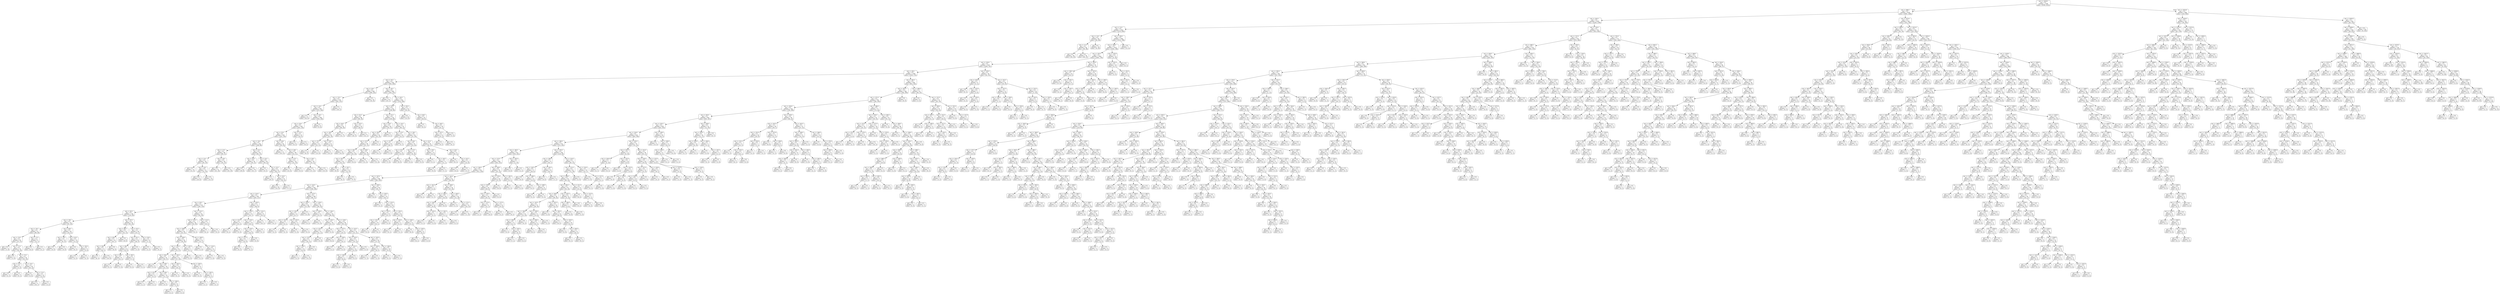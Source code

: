 digraph Tree {
node [shape=box, style="rounded", color="black", fontname=helvetica] ;
edge [fontname=helvetica] ;
0 [label="rain <= 1618.5\ngini = 0.5\nsamples = 3346\nvalue = [2599, 2614]"] ;
1 [label="rain <= 896.5\ngini = 0.5\nsamples = 2678\nvalue = [2481, 1686]"] ;
0 -> 1 [labeldistance=2.5, labelangle=45, headlabel="True"] ;
2 [label="rain <= 363.5\ngini = 0.5\nsamples = 2295\nvalue = [2228, 1348]"] ;
1 -> 2 ;
3 [label="rain <= 13.5\ngini = 0.5\nsamples = 1563\nvalue = [1575, 856]"] ;
2 -> 3 ;
4 [label="rain <= 12.5\ngini = 0.5\nsamples = 82\nvalue = [62, 68]"] ;
3 -> 4 ;
5 [label="rain <= 11.5\ngini = 0.5\nsamples = 66\nvalue = [56, 48]"] ;
4 -> 5 ;
6 [label="gini = 0.5\nsamples = 36\nvalue = [30, 34]"] ;
5 -> 6 ;
7 [label="gini = 0.5\nsamples = 30\nvalue = [26, 14]"] ;
5 -> 7 ;
8 [label="gini = 0.4\nsamples = 16\nvalue = [6, 20]"] ;
4 -> 8 ;
9 [label="rain <= 359.5\ngini = 0.5\nsamples = 1481\nvalue = [1513, 788]"] ;
3 -> 9 ;
10 [label="rain <= 350.5\ngini = 0.5\nsamples = 1474\nvalue = [1502, 788]"] ;
9 -> 10 ;
11 [label="rain <= 335.5\ngini = 0.5\nsamples = 1461\nvalue = [1497, 778]"] ;
10 -> 11 ;
12 [label="rain <= 319.5\ngini = 0.5\nsamples = 1427\nvalue = [1445, 767]"] ;
11 -> 12 ;
13 [label="rain <= 69.5\ngini = 0.4\nsamples = 1389\nvalue = [1423, 732]"] ;
12 -> 13 ;
14 [label="rain <= 35.5\ngini = 0.4\nsamples = 550\nvalue = [592, 269]"] ;
13 -> 14 ;
15 [label="rain <= 34.5\ngini = 0.5\nsamples = 290\nvalue = [299, 162]"] ;
14 -> 15 ;
16 [label="rain <= 33.5\ngini = 0.4\nsamples = 278\nvalue = [291, 147]"] ;
15 -> 16 ;
17 [label="rain <= 14.5\ngini = 0.5\nsamples = 267\nvalue = [275, 146]"] ;
16 -> 17 ;
18 [label="gini = 0.3\nsamples = 21\nvalue = [25, 6]"] ;
17 -> 18 ;
19 [label="rain <= 32.5\ngini = 0.5\nsamples = 246\nvalue = [250, 140]"] ;
17 -> 19 ;
20 [label="rain <= 30.5\ngini = 0.5\nsamples = 238\nvalue = [245, 134]"] ;
19 -> 20 ;
21 [label="rain <= 25.5\ngini = 0.5\nsamples = 224\nvalue = [231, 130]"] ;
20 -> 21 ;
22 [label="rain <= 19.5\ngini = 0.5\nsamples = 163\nvalue = [168, 88]"] ;
21 -> 22 ;
23 [label="rain <= 17.5\ngini = 0.5\nsamples = 80\nvalue = [85, 51]"] ;
22 -> 23 ;
24 [label="rain <= 15.5\ngini = 0.4\nsamples = 36\nvalue = [42, 19]"] ;
23 -> 24 ;
25 [label="gini = 0.5\nsamples = 13\nvalue = [11, 9]"] ;
24 -> 25 ;
26 [label="rain <= 16.5\ngini = 0.4\nsamples = 23\nvalue = [31, 10]"] ;
24 -> 26 ;
27 [label="gini = 0.4\nsamples = 13\nvalue = [19, 6]"] ;
26 -> 27 ;
28 [label="gini = 0.4\nsamples = 10\nvalue = [12, 4]"] ;
26 -> 28 ;
29 [label="rain <= 18.5\ngini = 0.5\nsamples = 44\nvalue = [43, 32]"] ;
23 -> 29 ;
30 [label="gini = 0.5\nsamples = 21\nvalue = [21, 16]"] ;
29 -> 30 ;
31 [label="gini = 0.5\nsamples = 23\nvalue = [22, 16]"] ;
29 -> 31 ;
32 [label="rain <= 21.5\ngini = 0.4\nsamples = 83\nvalue = [83, 37]"] ;
22 -> 32 ;
33 [label="rain <= 20.5\ngini = 0.4\nsamples = 39\nvalue = [39, 15]"] ;
32 -> 33 ;
34 [label="gini = 0.4\nsamples = 19\nvalue = [18, 8]"] ;
33 -> 34 ;
35 [label="gini = 0.4\nsamples = 20\nvalue = [21, 7]"] ;
33 -> 35 ;
36 [label="rain <= 22.5\ngini = 0.4\nsamples = 44\nvalue = [44, 22]"] ;
32 -> 36 ;
37 [label="gini = 0.5\nsamples = 9\nvalue = [4, 5]"] ;
36 -> 37 ;
38 [label="rain <= 23.5\ngini = 0.4\nsamples = 35\nvalue = [40, 17]"] ;
36 -> 38 ;
39 [label="gini = 0.4\nsamples = 12\nvalue = [10, 5]"] ;
38 -> 39 ;
40 [label="rain <= 24.5\ngini = 0.4\nsamples = 23\nvalue = [30, 12]"] ;
38 -> 40 ;
41 [label="gini = 0.4\nsamples = 18\nvalue = [23, 9]"] ;
40 -> 41 ;
42 [label="gini = 0.4\nsamples = 5\nvalue = [7, 3]"] ;
40 -> 42 ;
43 [label="rain <= 26.5\ngini = 0.5\nsamples = 61\nvalue = [63, 42]"] ;
21 -> 43 ;
44 [label="gini = 0.5\nsamples = 13\nvalue = [10, 11]"] ;
43 -> 44 ;
45 [label="rain <= 28.5\ngini = 0.5\nsamples = 48\nvalue = [53, 31]"] ;
43 -> 45 ;
46 [label="rain <= 27.5\ngini = 0.4\nsamples = 18\nvalue = [21, 10]"] ;
45 -> 46 ;
47 [label="gini = 0.4\nsamples = 11\nvalue = [12, 6]"] ;
46 -> 47 ;
48 [label="gini = 0.4\nsamples = 7\nvalue = [9, 4]"] ;
46 -> 48 ;
49 [label="rain <= 29.5\ngini = 0.5\nsamples = 30\nvalue = [32, 21]"] ;
45 -> 49 ;
50 [label="gini = 0.5\nsamples = 15\nvalue = [17, 12]"] ;
49 -> 50 ;
51 [label="gini = 0.5\nsamples = 15\nvalue = [15, 9]"] ;
49 -> 51 ;
52 [label="rain <= 31.5\ngini = 0.3\nsamples = 14\nvalue = [14, 4]"] ;
20 -> 52 ;
53 [label="gini = 0.4\nsamples = 6\nvalue = [6, 2]"] ;
52 -> 53 ;
54 [label="gini = 0.3\nsamples = 8\nvalue = [8, 2]"] ;
52 -> 54 ;
55 [label="gini = 0.5\nsamples = 8\nvalue = [5, 6]"] ;
19 -> 55 ;
56 [label="gini = 0.1\nsamples = 11\nvalue = [16, 1]"] ;
16 -> 56 ;
57 [label="gini = 0.5\nsamples = 12\nvalue = [8, 15]"] ;
15 -> 57 ;
58 [label="rain <= 36.5\ngini = 0.4\nsamples = 260\nvalue = [293, 107]"] ;
14 -> 58 ;
59 [label="gini = 0.1\nsamples = 10\nvalue = [14, 1]"] ;
58 -> 59 ;
60 [label="rain <= 64.5\ngini = 0.4\nsamples = 250\nvalue = [279, 106]"] ;
58 -> 60 ;
61 [label="rain <= 43.5\ngini = 0.4\nsamples = 215\nvalue = [238, 98]"] ;
60 -> 61 ;
62 [label="rain <= 41.5\ngini = 0.4\nsamples = 80\nvalue = [94, 30]"] ;
61 -> 62 ;
63 [label="rain <= 40.5\ngini = 0.4\nsamples = 61\nvalue = [66, 26]"] ;
62 -> 63 ;
64 [label="rain <= 38.5\ngini = 0.4\nsamples = 50\nvalue = [55, 19]"] ;
63 -> 64 ;
65 [label="rain <= 37.5\ngini = 0.4\nsamples = 23\nvalue = [23, 11]"] ;
64 -> 65 ;
66 [label="gini = 0.5\nsamples = 10\nvalue = [8, 5]"] ;
65 -> 66 ;
67 [label="gini = 0.4\nsamples = 13\nvalue = [15, 6]"] ;
65 -> 67 ;
68 [label="rain <= 39.5\ngini = 0.3\nsamples = 27\nvalue = [32, 8]"] ;
64 -> 68 ;
69 [label="gini = 0.3\nsamples = 9\nvalue = [10, 2]"] ;
68 -> 69 ;
70 [label="gini = 0.3\nsamples = 18\nvalue = [22, 6]"] ;
68 -> 70 ;
71 [label="gini = 0.5\nsamples = 11\nvalue = [11, 7]"] ;
63 -> 71 ;
72 [label="rain <= 42.5\ngini = 0.2\nsamples = 19\nvalue = [28, 4]"] ;
62 -> 72 ;
73 [label="gini = 0.3\nsamples = 11\nvalue = [16, 3]"] ;
72 -> 73 ;
74 [label="gini = 0.1\nsamples = 8\nvalue = [12, 1]"] ;
72 -> 74 ;
75 [label="rain <= 51.5\ngini = 0.4\nsamples = 135\nvalue = [144, 68]"] ;
61 -> 75 ;
76 [label="rain <= 50.5\ngini = 0.5\nsamples = 59\nvalue = [54, 37]"] ;
75 -> 76 ;
77 [label="rain <= 49.5\ngini = 0.5\nsamples = 54\nvalue = [52, 32]"] ;
76 -> 77 ;
78 [label="rain <= 47.5\ngini = 0.5\nsamples = 49\nvalue = [47, 31]"] ;
77 -> 78 ;
79 [label="rain <= 46.5\ngini = 0.5\nsamples = 31\nvalue = [25, 19]"] ;
78 -> 79 ;
80 [label="rain <= 44.5\ngini = 0.5\nsamples = 24\nvalue = [19, 15]"] ;
79 -> 80 ;
81 [label="gini = 0.5\nsamples = 10\nvalue = [8, 6]"] ;
80 -> 81 ;
82 [label="rain <= 45.5\ngini = 0.5\nsamples = 14\nvalue = [11, 9]"] ;
80 -> 82 ;
83 [label="gini = 0.5\nsamples = 9\nvalue = [6, 5]"] ;
82 -> 83 ;
84 [label="gini = 0.5\nsamples = 5\nvalue = [5, 4]"] ;
82 -> 84 ;
85 [label="gini = 0.5\nsamples = 7\nvalue = [6, 4]"] ;
79 -> 85 ;
86 [label="rain <= 48.5\ngini = 0.5\nsamples = 18\nvalue = [22, 12]"] ;
78 -> 86 ;
87 [label="gini = 0.4\nsamples = 9\nvalue = [11, 4]"] ;
86 -> 87 ;
88 [label="gini = 0.5\nsamples = 9\nvalue = [11, 8]"] ;
86 -> 88 ;
89 [label="gini = 0.3\nsamples = 5\nvalue = [5, 1]"] ;
77 -> 89 ;
90 [label="gini = 0.4\nsamples = 5\nvalue = [2, 5]"] ;
76 -> 90 ;
91 [label="rain <= 54.5\ngini = 0.4\nsamples = 76\nvalue = [90, 31]"] ;
75 -> 91 ;
92 [label="rain <= 53.5\ngini = 0.1\nsamples = 22\nvalue = [33, 2]"] ;
91 -> 92 ;
93 [label="rain <= 52.5\ngini = 0.1\nsamples = 18\nvalue = [28, 1]"] ;
92 -> 93 ;
94 [label="gini = 0.1\nsamples = 12\nvalue = [21, 1]"] ;
93 -> 94 ;
95 [label="gini = 0.0\nsamples = 6\nvalue = [7, 0]"] ;
93 -> 95 ;
96 [label="gini = 0.3\nsamples = 4\nvalue = [5, 1]"] ;
92 -> 96 ;
97 [label="rain <= 58.5\ngini = 0.4\nsamples = 54\nvalue = [57, 29]"] ;
91 -> 97 ;
98 [label="rain <= 56.5\ngini = 0.5\nsamples = 25\nvalue = [23, 16]"] ;
97 -> 98 ;
99 [label="rain <= 55.5\ngini = 0.4\nsamples = 12\nvalue = [15, 6]"] ;
98 -> 99 ;
100 [label="gini = 0.5\nsamples = 6\nvalue = [7, 6]"] ;
99 -> 100 ;
101 [label="gini = 0.0\nsamples = 6\nvalue = [8, 0]"] ;
99 -> 101 ;
102 [label="rain <= 57.5\ngini = 0.5\nsamples = 13\nvalue = [8, 10]"] ;
98 -> 102 ;
103 [label="gini = 0.5\nsamples = 7\nvalue = [4, 6]"] ;
102 -> 103 ;
104 [label="gini = 0.5\nsamples = 6\nvalue = [4, 4]"] ;
102 -> 104 ;
105 [label="rain <= 61.5\ngini = 0.4\nsamples = 29\nvalue = [34, 13]"] ;
97 -> 105 ;
106 [label="rain <= 59.5\ngini = 0.2\nsamples = 12\nvalue = [14, 2]"] ;
105 -> 106 ;
107 [label="gini = 0.4\nsamples = 3\nvalue = [3, 1]"] ;
106 -> 107 ;
108 [label="rain <= 60.5\ngini = 0.2\nsamples = 9\nvalue = [11, 1]"] ;
106 -> 108 ;
109 [label="gini = 0.0\nsamples = 4\nvalue = [4, 0]"] ;
108 -> 109 ;
110 [label="gini = 0.2\nsamples = 5\nvalue = [7, 1]"] ;
108 -> 110 ;
111 [label="rain <= 62.5\ngini = 0.5\nsamples = 17\nvalue = [20, 11]"] ;
105 -> 111 ;
112 [label="gini = 0.4\nsamples = 4\nvalue = [8, 3]"] ;
111 -> 112 ;
113 [label="rain <= 63.5\ngini = 0.5\nsamples = 13\nvalue = [12, 8]"] ;
111 -> 113 ;
114 [label="gini = 0.5\nsamples = 9\nvalue = [9, 6]"] ;
113 -> 114 ;
115 [label="gini = 0.5\nsamples = 4\nvalue = [3, 2]"] ;
113 -> 115 ;
116 [label="rain <= 65.5\ngini = 0.3\nsamples = 35\nvalue = [41, 8]"] ;
60 -> 116 ;
117 [label="gini = 0.0\nsamples = 10\nvalue = [13, 0]"] ;
116 -> 117 ;
118 [label="rain <= 66.5\ngini = 0.3\nsamples = 25\nvalue = [28, 8]"] ;
116 -> 118 ;
119 [label="gini = 0.5\nsamples = 7\nvalue = [6, 5]"] ;
118 -> 119 ;
120 [label="rain <= 68.5\ngini = 0.2\nsamples = 18\nvalue = [22, 3]"] ;
118 -> 120 ;
121 [label="rain <= 67.5\ngini = 0.3\nsamples = 13\nvalue = [15, 3]"] ;
120 -> 121 ;
122 [label="gini = 0.3\nsamples = 9\nvalue = [9, 2]"] ;
121 -> 122 ;
123 [label="gini = 0.2\nsamples = 4\nvalue = [6, 1]"] ;
121 -> 123 ;
124 [label="gini = 0.0\nsamples = 5\nvalue = [7, 0]"] ;
120 -> 124 ;
125 [label="rain <= 302.5\ngini = 0.5\nsamples = 839\nvalue = [831, 463]"] ;
13 -> 125 ;
126 [label="rain <= 301.5\ngini = 0.5\nsamples = 798\nvalue = [782, 449]"] ;
125 -> 126 ;
127 [label="rain <= 271.5\ngini = 0.5\nsamples = 795\nvalue = [782, 445]"] ;
126 -> 127 ;
128 [label="rain <= 250.0\ngini = 0.5\nsamples = 718\nvalue = [709, 389]"] ;
127 -> 128 ;
129 [label="rain <= 243.5\ngini = 0.5\nsamples = 662\nvalue = [643, 367]"] ;
128 -> 129 ;
130 [label="rain <= 235.5\ngini = 0.5\nsamples = 639\nvalue = [632, 343]"] ;
129 -> 130 ;
131 [label="rain <= 218.5\ngini = 0.5\nsamples = 619\nvalue = [603, 340]"] ;
130 -> 131 ;
132 [label="rain <= 184.5\ngini = 0.5\nsamples = 572\nvalue = [572, 305]"] ;
131 -> 132 ;
133 [label="rain <= 182.5\ngini = 0.5\nsamples = 472\nvalue = [453, 261]"] ;
132 -> 133 ;
134 [label="rain <= 172.5\ngini = 0.5\nsamples = 465\nvalue = [452, 251]"] ;
133 -> 134 ;
135 [label="rain <= 160.5\ngini = 0.5\nsamples = 431\nvalue = [411, 239]"] ;
134 -> 135 ;
136 [label="rain <= 147.5\ngini = 0.5\nsamples = 390\nvalue = [383, 205]"] ;
135 -> 136 ;
137 [label="rain <= 122.5\ngini = 0.5\nsamples = 354\nvalue = [338, 198]"] ;
136 -> 137 ;
138 [label="rain <= 114.5\ngini = 0.5\nsamples = 245\nvalue = [242, 127]"] ;
137 -> 138 ;
139 [label="rain <= 95.5\ngini = 0.5\nsamples = 214\nvalue = [194, 118]"] ;
138 -> 139 ;
140 [label="rain <= 83.5\ngini = 0.5\nsamples = 138\nvalue = [132, 69]"] ;
139 -> 140 ;
141 [label="rain <= 78.5\ngini = 0.5\nsamples = 79\nvalue = [67, 49]"] ;
140 -> 141 ;
142 [label="rain <= 76.5\ngini = 0.5\nsamples = 51\nvalue = [48, 28]"] ;
141 -> 142 ;
143 [label="rain <= 70.5\ngini = 0.5\nsamples = 42\nvalue = [37, 27]"] ;
142 -> 143 ;
144 [label="gini = 0.5\nsamples = 9\nvalue = [7, 8]"] ;
143 -> 144 ;
145 [label="rain <= 71.5\ngini = 0.5\nsamples = 33\nvalue = [30, 19]"] ;
143 -> 145 ;
146 [label="gini = 0.0\nsamples = 4\nvalue = [7, 0]"] ;
145 -> 146 ;
147 [label="rain <= 73.5\ngini = 0.5\nsamples = 29\nvalue = [23, 19]"] ;
145 -> 147 ;
148 [label="rain <= 72.5\ngini = 0.5\nsamples = 9\nvalue = [7, 4]"] ;
147 -> 148 ;
149 [label="gini = 0.5\nsamples = 5\nvalue = [3, 3]"] ;
148 -> 149 ;
150 [label="gini = 0.3\nsamples = 4\nvalue = [4, 1]"] ;
148 -> 150 ;
151 [label="rain <= 74.5\ngini = 0.5\nsamples = 20\nvalue = [16, 15]"] ;
147 -> 151 ;
152 [label="gini = 0.4\nsamples = 8\nvalue = [3, 6]"] ;
151 -> 152 ;
153 [label="rain <= 75.5\ngini = 0.5\nsamples = 12\nvalue = [13, 9]"] ;
151 -> 153 ;
154 [label="gini = 0.5\nsamples = 9\nvalue = [10, 7]"] ;
153 -> 154 ;
155 [label="gini = 0.5\nsamples = 3\nvalue = [3, 2]"] ;
153 -> 155 ;
156 [label="rain <= 77.5\ngini = 0.2\nsamples = 9\nvalue = [11, 1]"] ;
142 -> 156 ;
157 [label="gini = 0.0\nsamples = 5\nvalue = [6, 0]"] ;
156 -> 157 ;
158 [label="gini = 0.3\nsamples = 4\nvalue = [5, 1]"] ;
156 -> 158 ;
159 [label="rain <= 80.5\ngini = 0.5\nsamples = 28\nvalue = [19, 21]"] ;
141 -> 159 ;
160 [label="rain <= 79.5\ngini = 0.5\nsamples = 14\nvalue = [8, 13]"] ;
159 -> 160 ;
161 [label="gini = 0.5\nsamples = 6\nvalue = [4, 4]"] ;
160 -> 161 ;
162 [label="gini = 0.4\nsamples = 8\nvalue = [4, 9]"] ;
160 -> 162 ;
163 [label="rain <= 81.5\ngini = 0.5\nsamples = 14\nvalue = [11, 8]"] ;
159 -> 163 ;
164 [label="gini = 0.4\nsamples = 5\nvalue = [6, 2]"] ;
163 -> 164 ;
165 [label="rain <= 82.5\ngini = 0.5\nsamples = 9\nvalue = [5, 6]"] ;
163 -> 165 ;
166 [label="gini = 0.5\nsamples = 5\nvalue = [3, 3]"] ;
165 -> 166 ;
167 [label="gini = 0.5\nsamples = 4\nvalue = [2, 3]"] ;
165 -> 167 ;
168 [label="rain <= 87.5\ngini = 0.4\nsamples = 59\nvalue = [65, 20]"] ;
140 -> 168 ;
169 [label="rain <= 86.5\ngini = 0.4\nsamples = 33\nvalue = [32, 13]"] ;
168 -> 169 ;
170 [label="rain <= 85.5\ngini = 0.3\nsamples = 22\nvalue = [24, 7]"] ;
169 -> 170 ;
171 [label="rain <= 84.5\ngini = 0.4\nsamples = 17\nvalue = [18, 7]"] ;
170 -> 171 ;
172 [label="gini = 0.4\nsamples = 7\nvalue = [8, 3]"] ;
171 -> 172 ;
173 [label="gini = 0.4\nsamples = 10\nvalue = [10, 4]"] ;
171 -> 173 ;
174 [label="gini = 0.0\nsamples = 5\nvalue = [6, 0]"] ;
170 -> 174 ;
175 [label="gini = 0.5\nsamples = 11\nvalue = [8, 6]"] ;
169 -> 175 ;
176 [label="rain <= 93.5\ngini = 0.3\nsamples = 26\nvalue = [33, 7]"] ;
168 -> 176 ;
177 [label="rain <= 91.5\ngini = 0.2\nsamples = 18\nvalue = [26, 4]"] ;
176 -> 177 ;
178 [label="rain <= 89.5\ngini = 0.3\nsamples = 14\nvalue = [19, 4]"] ;
177 -> 178 ;
179 [label="rain <= 88.5\ngini = 0.1\nsamples = 8\nvalue = [12, 1]"] ;
178 -> 179 ;
180 [label="gini = 0.3\nsamples = 5\nvalue = [5, 1]"] ;
179 -> 180 ;
181 [label="gini = 0.0\nsamples = 3\nvalue = [7, 0]"] ;
179 -> 181 ;
182 [label="rain <= 90.5\ngini = 0.4\nsamples = 6\nvalue = [7, 3]"] ;
178 -> 182 ;
183 [label="gini = 0.4\nsamples = 3\nvalue = [4, 2]"] ;
182 -> 183 ;
184 [label="gini = 0.4\nsamples = 3\nvalue = [3, 1]"] ;
182 -> 184 ;
185 [label="gini = 0.0\nsamples = 4\nvalue = [7, 0]"] ;
177 -> 185 ;
186 [label="rain <= 94.5\ngini = 0.4\nsamples = 8\nvalue = [7, 3]"] ;
176 -> 186 ;
187 [label="gini = 0.5\nsamples = 4\nvalue = [3, 2]"] ;
186 -> 187 ;
188 [label="gini = 0.3\nsamples = 4\nvalue = [4, 1]"] ;
186 -> 188 ;
189 [label="rain <= 112.5\ngini = 0.5\nsamples = 76\nvalue = [62, 49]"] ;
139 -> 189 ;
190 [label="rain <= 111.5\ngini = 0.5\nsamples = 65\nvalue = [52, 44]"] ;
189 -> 190 ;
191 [label="rain <= 108.5\ngini = 0.5\nsamples = 62\nvalue = [52, 41]"] ;
190 -> 191 ;
192 [label="rain <= 106.5\ngini = 0.5\nsamples = 50\nvalue = [39, 34]"] ;
191 -> 192 ;
193 [label="rain <= 101.5\ngini = 0.5\nsamples = 43\nvalue = [35, 27]"] ;
192 -> 193 ;
194 [label="rain <= 96.5\ngini = 0.5\nsamples = 22\nvalue = [18, 17]"] ;
193 -> 194 ;
195 [label="gini = 0.5\nsamples = 4\nvalue = [3, 4]"] ;
194 -> 195 ;
196 [label="rain <= 98.5\ngini = 0.5\nsamples = 18\nvalue = [15, 13]"] ;
194 -> 196 ;
197 [label="rain <= 97.5\ngini = 0.4\nsamples = 4\nvalue = [4, 2]"] ;
196 -> 197 ;
198 [label="gini = 0.5\nsamples = 2\nvalue = [1, 1]"] ;
197 -> 198 ;
199 [label="gini = 0.4\nsamples = 2\nvalue = [3, 1]"] ;
197 -> 199 ;
200 [label="rain <= 99.5\ngini = 0.5\nsamples = 14\nvalue = [11, 11]"] ;
196 -> 200 ;
201 [label="gini = 0.5\nsamples = 6\nvalue = [4, 5]"] ;
200 -> 201 ;
202 [label="rain <= 100.5\ngini = 0.5\nsamples = 8\nvalue = [7, 6]"] ;
200 -> 202 ;
203 [label="gini = 0.5\nsamples = 3\nvalue = [2, 2]"] ;
202 -> 203 ;
204 [label="gini = 0.5\nsamples = 5\nvalue = [5, 4]"] ;
202 -> 204 ;
205 [label="rain <= 103.5\ngini = 0.5\nsamples = 21\nvalue = [17, 10]"] ;
193 -> 205 ;
206 [label="rain <= 102.5\ngini = 0.4\nsamples = 12\nvalue = [10, 3]"] ;
205 -> 206 ;
207 [label="gini = 0.3\nsamples = 6\nvalue = [5, 1]"] ;
206 -> 207 ;
208 [label="gini = 0.4\nsamples = 6\nvalue = [5, 2]"] ;
206 -> 208 ;
209 [label="rain <= 104.5\ngini = 0.5\nsamples = 9\nvalue = [7, 7]"] ;
205 -> 209 ;
210 [label="gini = 0.4\nsamples = 4\nvalue = [2, 5]"] ;
209 -> 210 ;
211 [label="rain <= 105.5\ngini = 0.4\nsamples = 5\nvalue = [5, 2]"] ;
209 -> 211 ;
212 [label="gini = 0.4\nsamples = 3\nvalue = [3, 1]"] ;
211 -> 212 ;
213 [label="gini = 0.4\nsamples = 2\nvalue = [2, 1]"] ;
211 -> 213 ;
214 [label="rain <= 107.5\ngini = 0.5\nsamples = 7\nvalue = [4, 7]"] ;
192 -> 214 ;
215 [label="gini = 0.4\nsamples = 4\nvalue = [2, 4]"] ;
214 -> 215 ;
216 [label="gini = 0.5\nsamples = 3\nvalue = [2, 3]"] ;
214 -> 216 ;
217 [label="rain <= 109.5\ngini = 0.5\nsamples = 12\nvalue = [13, 7]"] ;
191 -> 217 ;
218 [label="gini = 0.0\nsamples = 1\nvalue = [1, 0]"] ;
217 -> 218 ;
219 [label="rain <= 110.5\ngini = 0.5\nsamples = 11\nvalue = [12, 7]"] ;
217 -> 219 ;
220 [label="gini = 0.5\nsamples = 5\nvalue = [7, 4]"] ;
219 -> 220 ;
221 [label="gini = 0.5\nsamples = 6\nvalue = [5, 3]"] ;
219 -> 221 ;
222 [label="gini = 0.0\nsamples = 3\nvalue = [0, 3]"] ;
190 -> 222 ;
223 [label="rain <= 113.5\ngini = 0.4\nsamples = 11\nvalue = [10, 5]"] ;
189 -> 223 ;
224 [label="gini = 0.4\nsamples = 7\nvalue = [6, 3]"] ;
223 -> 224 ;
225 [label="gini = 0.4\nsamples = 4\nvalue = [4, 2]"] ;
223 -> 225 ;
226 [label="rain <= 120.5\ngini = 0.3\nsamples = 31\nvalue = [48, 9]"] ;
138 -> 226 ;
227 [label="rain <= 116.5\ngini = 0.3\nsamples = 23\nvalue = [32, 7]"] ;
226 -> 227 ;
228 [label="rain <= 115.5\ngini = 0.2\nsamples = 9\nvalue = [14, 2]"] ;
227 -> 228 ;
229 [label="gini = 0.3\nsamples = 7\nvalue = [9, 2]"] ;
228 -> 229 ;
230 [label="gini = 0.0\nsamples = 2\nvalue = [5, 0]"] ;
228 -> 230 ;
231 [label="rain <= 119.5\ngini = 0.3\nsamples = 14\nvalue = [18, 5]"] ;
227 -> 231 ;
232 [label="rain <= 118.5\ngini = 0.3\nsamples = 12\nvalue = [16, 4]"] ;
231 -> 232 ;
233 [label="rain <= 117.5\ngini = 0.3\nsamples = 11\nvalue = [14, 4]"] ;
232 -> 233 ;
234 [label="gini = 0.4\nsamples = 6\nvalue = [9, 3]"] ;
233 -> 234 ;
235 [label="gini = 0.3\nsamples = 5\nvalue = [5, 1]"] ;
233 -> 235 ;
236 [label="gini = 0.0\nsamples = 1\nvalue = [2, 0]"] ;
232 -> 236 ;
237 [label="gini = 0.4\nsamples = 2\nvalue = [2, 1]"] ;
231 -> 237 ;
238 [label="rain <= 121.5\ngini = 0.2\nsamples = 8\nvalue = [16, 2]"] ;
226 -> 238 ;
239 [label="gini = 0.2\nsamples = 5\nvalue = [10, 1]"] ;
238 -> 239 ;
240 [label="gini = 0.2\nsamples = 3\nvalue = [6, 1]"] ;
238 -> 240 ;
241 [label="rain <= 127.5\ngini = 0.5\nsamples = 109\nvalue = [96, 71]"] ;
137 -> 241 ;
242 [label="rain <= 126.5\ngini = 0.4\nsamples = 28\nvalue = [13, 29]"] ;
241 -> 242 ;
243 [label="rain <= 124.5\ngini = 0.5\nsamples = 11\nvalue = [9, 7]"] ;
242 -> 243 ;
244 [label="rain <= 123.5\ngini = 0.5\nsamples = 7\nvalue = [4, 5]"] ;
243 -> 244 ;
245 [label="gini = 0.5\nsamples = 4\nvalue = [2, 2]"] ;
244 -> 245 ;
246 [label="gini = 0.5\nsamples = 3\nvalue = [2, 3]"] ;
244 -> 246 ;
247 [label="rain <= 125.5\ngini = 0.4\nsamples = 4\nvalue = [5, 2]"] ;
243 -> 247 ;
248 [label="gini = 0.0\nsamples = 1\nvalue = [1, 0]"] ;
247 -> 248 ;
249 [label="gini = 0.4\nsamples = 3\nvalue = [4, 2]"] ;
247 -> 249 ;
250 [label="gini = 0.3\nsamples = 17\nvalue = [4, 22]"] ;
242 -> 250 ;
251 [label="rain <= 129.5\ngini = 0.4\nsamples = 81\nvalue = [83, 42]"] ;
241 -> 251 ;
252 [label="rain <= 128.5\ngini = 0.2\nsamples = 11\nvalue = [15, 2]"] ;
251 -> 252 ;
253 [label="gini = 0.4\nsamples = 5\nvalue = [4, 2]"] ;
252 -> 253 ;
254 [label="gini = 0.0\nsamples = 6\nvalue = [11, 0]"] ;
252 -> 254 ;
255 [label="rain <= 136.5\ngini = 0.5\nsamples = 70\nvalue = [68, 40]"] ;
251 -> 255 ;
256 [label="rain <= 135.5\ngini = 0.5\nsamples = 26\nvalue = [23, 17]"] ;
255 -> 256 ;
257 [label="rain <= 132.5\ngini = 0.5\nsamples = 21\nvalue = [21, 11]"] ;
256 -> 257 ;
258 [label="rain <= 131.5\ngini = 0.5\nsamples = 17\nvalue = [16, 11]"] ;
257 -> 258 ;
259 [label="rain <= 130.5\ngini = 0.5\nsamples = 14\nvalue = [14, 8]"] ;
258 -> 259 ;
260 [label="gini = 0.5\nsamples = 4\nvalue = [3, 3]"] ;
259 -> 260 ;
261 [label="gini = 0.4\nsamples = 10\nvalue = [11, 5]"] ;
259 -> 261 ;
262 [label="gini = 0.5\nsamples = 3\nvalue = [2, 3]"] ;
258 -> 262 ;
263 [label="gini = 0.0\nsamples = 4\nvalue = [5, 0]"] ;
257 -> 263 ;
264 [label="gini = 0.4\nsamples = 5\nvalue = [2, 6]"] ;
256 -> 264 ;
265 [label="rain <= 139.5\ngini = 0.4\nsamples = 44\nvalue = [45, 23]"] ;
255 -> 265 ;
266 [label="rain <= 137.5\ngini = 0.2\nsamples = 11\nvalue = [14, 2]"] ;
265 -> 266 ;
267 [label="gini = 0.0\nsamples = 4\nvalue = [6, 0]"] ;
266 -> 267 ;
268 [label="rain <= 138.5\ngini = 0.3\nsamples = 7\nvalue = [8, 2]"] ;
266 -> 268 ;
269 [label="gini = 0.5\nsamples = 3\nvalue = [3, 2]"] ;
268 -> 269 ;
270 [label="gini = 0.0\nsamples = 4\nvalue = [5, 0]"] ;
268 -> 270 ;
271 [label="rain <= 143.5\ngini = 0.5\nsamples = 33\nvalue = [31, 21]"] ;
265 -> 271 ;
272 [label="rain <= 142.5\ngini = 0.5\nsamples = 17\nvalue = [14, 12]"] ;
271 -> 272 ;
273 [label="rain <= 141.5\ngini = 0.5\nsamples = 12\nvalue = [11, 8]"] ;
272 -> 273 ;
274 [label="rain <= 140.5\ngini = 0.5\nsamples = 7\nvalue = [6, 6]"] ;
273 -> 274 ;
275 [label="gini = 0.5\nsamples = 5\nvalue = [5, 4]"] ;
274 -> 275 ;
276 [label="gini = 0.4\nsamples = 2\nvalue = [1, 2]"] ;
274 -> 276 ;
277 [label="gini = 0.4\nsamples = 5\nvalue = [5, 2]"] ;
273 -> 277 ;
278 [label="gini = 0.5\nsamples = 5\nvalue = [3, 4]"] ;
272 -> 278 ;
279 [label="rain <= 145.5\ngini = 0.5\nsamples = 16\nvalue = [17, 9]"] ;
271 -> 279 ;
280 [label="rain <= 144.5\ngini = 0.5\nsamples = 6\nvalue = [8, 5]"] ;
279 -> 280 ;
281 [label="gini = 0.4\nsamples = 4\nvalue = [7, 3]"] ;
280 -> 281 ;
282 [label="gini = 0.4\nsamples = 2\nvalue = [1, 2]"] ;
280 -> 282 ;
283 [label="rain <= 146.5\ngini = 0.4\nsamples = 10\nvalue = [9, 4]"] ;
279 -> 283 ;
284 [label="gini = 0.4\nsamples = 3\nvalue = [2, 1]"] ;
283 -> 284 ;
285 [label="gini = 0.4\nsamples = 7\nvalue = [7, 3]"] ;
283 -> 285 ;
286 [label="rain <= 149.5\ngini = 0.2\nsamples = 36\nvalue = [45, 7]"] ;
136 -> 286 ;
287 [label="gini = 0.0\nsamples = 3\nvalue = [6, 0]"] ;
286 -> 287 ;
288 [label="rain <= 150.5\ngini = 0.3\nsamples = 33\nvalue = [39, 7]"] ;
286 -> 288 ;
289 [label="gini = 0.5\nsamples = 3\nvalue = [2, 2]"] ;
288 -> 289 ;
290 [label="rain <= 153.5\ngini = 0.2\nsamples = 30\nvalue = [37, 5]"] ;
288 -> 290 ;
291 [label="rain <= 152.5\ngini = 0.1\nsamples = 14\nvalue = [15, 1]"] ;
290 -> 291 ;
292 [label="rain <= 151.5\ngini = 0.2\nsamples = 10\nvalue = [10, 1]"] ;
291 -> 292 ;
293 [label="gini = 0.0\nsamples = 4\nvalue = [4, 0]"] ;
292 -> 293 ;
294 [label="gini = 0.2\nsamples = 6\nvalue = [6, 1]"] ;
292 -> 294 ;
295 [label="gini = 0.0\nsamples = 4\nvalue = [5, 0]"] ;
291 -> 295 ;
296 [label="rain <= 155.5\ngini = 0.3\nsamples = 16\nvalue = [22, 4]"] ;
290 -> 296 ;
297 [label="rain <= 154.5\ngini = 0.4\nsamples = 5\nvalue = [5, 2]"] ;
296 -> 297 ;
298 [label="gini = 0.3\nsamples = 3\nvalue = [4, 1]"] ;
297 -> 298 ;
299 [label="gini = 0.5\nsamples = 2\nvalue = [1, 1]"] ;
297 -> 299 ;
300 [label="rain <= 158.5\ngini = 0.2\nsamples = 11\nvalue = [17, 2]"] ;
296 -> 300 ;
301 [label="gini = 0.0\nsamples = 5\nvalue = [8, 0]"] ;
300 -> 301 ;
302 [label="rain <= 159.5\ngini = 0.3\nsamples = 6\nvalue = [9, 2]"] ;
300 -> 302 ;
303 [label="gini = 0.4\nsamples = 5\nvalue = [6, 2]"] ;
302 -> 303 ;
304 [label="gini = 0.0\nsamples = 1\nvalue = [3, 0]"] ;
302 -> 304 ;
305 [label="rain <= 162.5\ngini = 0.5\nsamples = 41\nvalue = [28, 34]"] ;
135 -> 305 ;
306 [label="rain <= 161.5\ngini = 0.2\nsamples = 7\nvalue = [1, 8]"] ;
305 -> 306 ;
307 [label="gini = 0.0\nsamples = 1\nvalue = [0, 1]"] ;
306 -> 307 ;
308 [label="gini = 0.2\nsamples = 6\nvalue = [1, 7]"] ;
306 -> 308 ;
309 [label="rain <= 168.5\ngini = 0.5\nsamples = 34\nvalue = [27, 26]"] ;
305 -> 309 ;
310 [label="rain <= 166.5\ngini = 0.4\nsamples = 16\nvalue = [16, 8]"] ;
309 -> 310 ;
311 [label="rain <= 164.5\ngini = 0.5\nsamples = 12\nvalue = [8, 8]"] ;
310 -> 311 ;
312 [label="rain <= 163.5\ngini = 0.3\nsamples = 5\nvalue = [5, 1]"] ;
311 -> 312 ;
313 [label="gini = 0.4\nsamples = 3\nvalue = [3, 1]"] ;
312 -> 313 ;
314 [label="gini = 0.0\nsamples = 2\nvalue = [2, 0]"] ;
312 -> 314 ;
315 [label="rain <= 165.5\ngini = 0.4\nsamples = 7\nvalue = [3, 7]"] ;
311 -> 315 ;
316 [label="gini = 0.4\nsamples = 2\nvalue = [1, 2]"] ;
315 -> 316 ;
317 [label="gini = 0.4\nsamples = 5\nvalue = [2, 5]"] ;
315 -> 317 ;
318 [label="gini = 0.0\nsamples = 4\nvalue = [8, 0]"] ;
310 -> 318 ;
319 [label="rain <= 169.5\ngini = 0.5\nsamples = 18\nvalue = [11, 18]"] ;
309 -> 319 ;
320 [label="gini = 0.3\nsamples = 4\nvalue = [1, 5]"] ;
319 -> 320 ;
321 [label="rain <= 171.5\ngini = 0.5\nsamples = 14\nvalue = [10, 13]"] ;
319 -> 321 ;
322 [label="gini = 0.0\nsamples = 2\nvalue = [3, 0]"] ;
321 -> 322 ;
323 [label="gini = 0.5\nsamples = 12\nvalue = [7, 13]"] ;
321 -> 323 ;
324 [label="rain <= 180.5\ngini = 0.4\nsamples = 34\nvalue = [41, 12]"] ;
134 -> 324 ;
325 [label="rain <= 179.5\ngini = 0.3\nsamples = 30\nvalue = [37, 9]"] ;
324 -> 325 ;
326 [label="rain <= 178.5\ngini = 0.4\nsamples = 24\nvalue = [29, 9]"] ;
325 -> 326 ;
327 [label="rain <= 176.5\ngini = 0.3\nsamples = 20\nvalue = [25, 5]"] ;
326 -> 327 ;
328 [label="rain <= 173.5\ngini = 0.2\nsamples = 8\nvalue = [11, 1]"] ;
327 -> 328 ;
329 [label="gini = 0.4\nsamples = 3\nvalue = [3, 1]"] ;
328 -> 329 ;
330 [label="gini = 0.0\nsamples = 5\nvalue = [8, 0]"] ;
328 -> 330 ;
331 [label="rain <= 177.5\ngini = 0.3\nsamples = 12\nvalue = [14, 4]"] ;
327 -> 331 ;
332 [label="gini = 0.4\nsamples = 5\nvalue = [5, 2]"] ;
331 -> 332 ;
333 [label="gini = 0.3\nsamples = 7\nvalue = [9, 2]"] ;
331 -> 333 ;
334 [label="gini = 0.5\nsamples = 4\nvalue = [4, 4]"] ;
326 -> 334 ;
335 [label="gini = 0.0\nsamples = 6\nvalue = [8, 0]"] ;
325 -> 335 ;
336 [label="rain <= 181.5\ngini = 0.5\nsamples = 4\nvalue = [4, 3]"] ;
324 -> 336 ;
337 [label="gini = 0.5\nsamples = 3\nvalue = [2, 3]"] ;
336 -> 337 ;
338 [label="gini = 0.0\nsamples = 1\nvalue = [2, 0]"] ;
336 -> 338 ;
339 [label="rain <= 183.5\ngini = 0.2\nsamples = 7\nvalue = [1, 10]"] ;
133 -> 339 ;
340 [label="gini = 0.0\nsamples = 5\nvalue = [0, 8]"] ;
339 -> 340 ;
341 [label="gini = 0.4\nsamples = 2\nvalue = [1, 2]"] ;
339 -> 341 ;
342 [label="rain <= 193.5\ngini = 0.4\nsamples = 100\nvalue = [119, 44]"] ;
132 -> 342 ;
343 [label="rain <= 190.5\ngini = 0.3\nsamples = 27\nvalue = [36, 7]"] ;
342 -> 343 ;
344 [label="rain <= 187.5\ngini = 0.4\nsamples = 17\nvalue = [20, 6]"] ;
343 -> 344 ;
345 [label="gini = 0.0\nsamples = 5\nvalue = [6, 0]"] ;
344 -> 345 ;
346 [label="rain <= 188.5\ngini = 0.4\nsamples = 12\nvalue = [14, 6]"] ;
344 -> 346 ;
347 [label="gini = 0.4\nsamples = 4\nvalue = [4, 2]"] ;
346 -> 347 ;
348 [label="rain <= 189.5\ngini = 0.4\nsamples = 8\nvalue = [10, 4]"] ;
346 -> 348 ;
349 [label="gini = 0.4\nsamples = 4\nvalue = [5, 2]"] ;
348 -> 349 ;
350 [label="gini = 0.4\nsamples = 4\nvalue = [5, 2]"] ;
348 -> 350 ;
351 [label="rain <= 192.5\ngini = 0.1\nsamples = 10\nvalue = [16, 1]"] ;
343 -> 351 ;
352 [label="gini = 0.0\nsamples = 4\nvalue = [9, 0]"] ;
351 -> 352 ;
353 [label="gini = 0.2\nsamples = 6\nvalue = [7, 1]"] ;
351 -> 353 ;
354 [label="rain <= 214.5\ngini = 0.4\nsamples = 73\nvalue = [83, 37]"] ;
342 -> 354 ;
355 [label="rain <= 213.5\ngini = 0.4\nsamples = 63\nvalue = [71, 36]"] ;
354 -> 355 ;
356 [label="rain <= 208.5\ngini = 0.4\nsamples = 59\nvalue = [69, 32]"] ;
355 -> 356 ;
357 [label="rain <= 205.5\ngini = 0.5\nsamples = 47\nvalue = [54, 30]"] ;
356 -> 357 ;
358 [label="rain <= 200.5\ngini = 0.4\nsamples = 39\nvalue = [49, 20]"] ;
357 -> 358 ;
359 [label="rain <= 197.5\ngini = 0.5\nsamples = 23\nvalue = [26, 16]"] ;
358 -> 359 ;
360 [label="rain <= 196.5\ngini = 0.5\nsamples = 14\nvalue = [13, 10]"] ;
359 -> 360 ;
361 [label="rain <= 194.5\ngini = 0.5\nsamples = 11\nvalue = [13, 7]"] ;
360 -> 361 ;
362 [label="gini = 0.5\nsamples = 3\nvalue = [4, 4]"] ;
361 -> 362 ;
363 [label="rain <= 195.5\ngini = 0.4\nsamples = 8\nvalue = [9, 3]"] ;
361 -> 363 ;
364 [label="gini = 0.2\nsamples = 5\nvalue = [7, 1]"] ;
363 -> 364 ;
365 [label="gini = 0.5\nsamples = 3\nvalue = [2, 2]"] ;
363 -> 365 ;
366 [label="gini = 0.0\nsamples = 3\nvalue = [0, 3]"] ;
360 -> 366 ;
367 [label="rain <= 199.5\ngini = 0.4\nsamples = 9\nvalue = [13, 6]"] ;
359 -> 367 ;
368 [label="rain <= 198.5\ngini = 0.4\nsamples = 6\nvalue = [10, 3]"] ;
367 -> 368 ;
369 [label="gini = 0.3\nsamples = 4\nvalue = [8, 2]"] ;
368 -> 369 ;
370 [label="gini = 0.4\nsamples = 2\nvalue = [2, 1]"] ;
368 -> 370 ;
371 [label="gini = 0.5\nsamples = 3\nvalue = [3, 3]"] ;
367 -> 371 ;
372 [label="rain <= 201.5\ngini = 0.3\nsamples = 16\nvalue = [23, 4]"] ;
358 -> 372 ;
373 [label="gini = 0.0\nsamples = 2\nvalue = [3, 0]"] ;
372 -> 373 ;
374 [label="rain <= 202.5\ngini = 0.3\nsamples = 14\nvalue = [20, 4]"] ;
372 -> 374 ;
375 [label="gini = 0.3\nsamples = 4\nvalue = [8, 2]"] ;
374 -> 375 ;
376 [label="rain <= 203.5\ngini = 0.2\nsamples = 10\nvalue = [12, 2]"] ;
374 -> 376 ;
377 [label="gini = 0.0\nsamples = 2\nvalue = [2, 0]"] ;
376 -> 377 ;
378 [label="rain <= 204.5\ngini = 0.3\nsamples = 8\nvalue = [10, 2]"] ;
376 -> 378 ;
379 [label="gini = 0.3\nsamples = 3\nvalue = [4, 1]"] ;
378 -> 379 ;
380 [label="gini = 0.2\nsamples = 5\nvalue = [6, 1]"] ;
378 -> 380 ;
381 [label="rain <= 207.5\ngini = 0.4\nsamples = 8\nvalue = [5, 10]"] ;
357 -> 381 ;
382 [label="rain <= 206.5\ngini = 0.5\nsamples = 7\nvalue = [5, 8]"] ;
381 -> 382 ;
383 [label="gini = 0.4\nsamples = 6\nvalue = [4, 8]"] ;
382 -> 383 ;
384 [label="gini = 0.0\nsamples = 1\nvalue = [1, 0]"] ;
382 -> 384 ;
385 [label="gini = 0.0\nsamples = 1\nvalue = [0, 2]"] ;
381 -> 385 ;
386 [label="rain <= 211.5\ngini = 0.2\nsamples = 12\nvalue = [15, 2]"] ;
356 -> 386 ;
387 [label="gini = 0.0\nsamples = 5\nvalue = [8, 0]"] ;
386 -> 387 ;
388 [label="rain <= 212.5\ngini = 0.3\nsamples = 7\nvalue = [7, 2]"] ;
386 -> 388 ;
389 [label="gini = 0.5\nsamples = 4\nvalue = [2, 2]"] ;
388 -> 389 ;
390 [label="gini = 0.0\nsamples = 3\nvalue = [5, 0]"] ;
388 -> 390 ;
391 [label="gini = 0.4\nsamples = 4\nvalue = [2, 4]"] ;
355 -> 391 ;
392 [label="rain <= 216.5\ngini = 0.1\nsamples = 10\nvalue = [12, 1]"] ;
354 -> 392 ;
393 [label="gini = 0.0\nsamples = 6\nvalue = [7, 0]"] ;
392 -> 393 ;
394 [label="rain <= 217.5\ngini = 0.3\nsamples = 4\nvalue = [5, 1]"] ;
392 -> 394 ;
395 [label="gini = 0.3\nsamples = 3\nvalue = [4, 1]"] ;
394 -> 395 ;
396 [label="gini = 0.0\nsamples = 1\nvalue = [1, 0]"] ;
394 -> 396 ;
397 [label="rain <= 225.5\ngini = 0.5\nsamples = 47\nvalue = [31, 35]"] ;
131 -> 397 ;
398 [label="rain <= 221.5\ngini = 0.4\nsamples = 17\nvalue = [6, 18]"] ;
397 -> 398 ;
399 [label="rain <= 220.0\ngini = 0.3\nsamples = 7\nvalue = [2, 10]"] ;
398 -> 399 ;
400 [label="gini = 0.3\nsamples = 5\nvalue = [2, 7]"] ;
399 -> 400 ;
401 [label="gini = 0.0\nsamples = 2\nvalue = [0, 3]"] ;
399 -> 401 ;
402 [label="rain <= 222.5\ngini = 0.4\nsamples = 10\nvalue = [4, 8]"] ;
398 -> 402 ;
403 [label="gini = 0.0\nsamples = 1\nvalue = [2, 0]"] ;
402 -> 403 ;
404 [label="rain <= 223.5\ngini = 0.3\nsamples = 9\nvalue = [2, 8]"] ;
402 -> 404 ;
405 [label="gini = 0.0\nsamples = 3\nvalue = [0, 4]"] ;
404 -> 405 ;
406 [label="rain <= 224.5\ngini = 0.4\nsamples = 6\nvalue = [2, 4]"] ;
404 -> 406 ;
407 [label="gini = 0.0\nsamples = 1\nvalue = [1, 0]"] ;
406 -> 407 ;
408 [label="gini = 0.3\nsamples = 5\nvalue = [1, 4]"] ;
406 -> 408 ;
409 [label="rain <= 231.0\ngini = 0.5\nsamples = 30\nvalue = [25, 17]"] ;
397 -> 409 ;
410 [label="rain <= 228.5\ngini = 0.4\nsamples = 20\nvalue = [19, 9]"] ;
409 -> 410 ;
411 [label="rain <= 227.5\ngini = 0.4\nsamples = 12\nvalue = [11, 4]"] ;
410 -> 411 ;
412 [label="rain <= 226.5\ngini = 0.4\nsamples = 10\nvalue = [9, 4]"] ;
411 -> 412 ;
413 [label="gini = 0.4\nsamples = 5\nvalue = [4, 2]"] ;
412 -> 413 ;
414 [label="gini = 0.4\nsamples = 5\nvalue = [5, 2]"] ;
412 -> 414 ;
415 [label="gini = 0.0\nsamples = 2\nvalue = [2, 0]"] ;
411 -> 415 ;
416 [label="rain <= 229.5\ngini = 0.5\nsamples = 8\nvalue = [8, 5]"] ;
410 -> 416 ;
417 [label="gini = 0.5\nsamples = 5\nvalue = [4, 3]"] ;
416 -> 417 ;
418 [label="gini = 0.4\nsamples = 3\nvalue = [4, 2]"] ;
416 -> 418 ;
419 [label="rain <= 233.5\ngini = 0.5\nsamples = 10\nvalue = [6, 8]"] ;
409 -> 419 ;
420 [label="rain <= 232.5\ngini = 0.4\nsamples = 5\nvalue = [2, 5]"] ;
419 -> 420 ;
421 [label="gini = 0.4\nsamples = 2\nvalue = [1, 2]"] ;
420 -> 421 ;
422 [label="gini = 0.4\nsamples = 3\nvalue = [1, 3]"] ;
420 -> 422 ;
423 [label="rain <= 234.5\ngini = 0.5\nsamples = 5\nvalue = [4, 3]"] ;
419 -> 423 ;
424 [label="gini = 0.4\nsamples = 4\nvalue = [4, 2]"] ;
423 -> 424 ;
425 [label="gini = 0.0\nsamples = 1\nvalue = [0, 1]"] ;
423 -> 425 ;
426 [label="rain <= 238.5\ngini = 0.2\nsamples = 20\nvalue = [29, 3]"] ;
130 -> 426 ;
427 [label="gini = 0.0\nsamples = 9\nvalue = [13, 0]"] ;
426 -> 427 ;
428 [label="rain <= 240.5\ngini = 0.3\nsamples = 11\nvalue = [16, 3]"] ;
426 -> 428 ;
429 [label="rain <= 239.5\ngini = 0.5\nsamples = 6\nvalue = [4, 3]"] ;
428 -> 429 ;
430 [label="gini = 0.4\nsamples = 4\nvalue = [3, 1]"] ;
429 -> 430 ;
431 [label="gini = 0.4\nsamples = 2\nvalue = [1, 2]"] ;
429 -> 431 ;
432 [label="gini = 0.0\nsamples = 5\nvalue = [12, 0]"] ;
428 -> 432 ;
433 [label="rain <= 248.5\ngini = 0.4\nsamples = 23\nvalue = [11, 24]"] ;
129 -> 433 ;
434 [label="rain <= 245.5\ngini = 0.5\nsamples = 18\nvalue = [11, 17]"] ;
433 -> 434 ;
435 [label="rain <= 244.5\ngini = 0.4\nsamples = 13\nvalue = [6, 14]"] ;
434 -> 435 ;
436 [label="gini = 0.3\nsamples = 6\nvalue = [2, 7]"] ;
435 -> 436 ;
437 [label="gini = 0.5\nsamples = 7\nvalue = [4, 7]"] ;
435 -> 437 ;
438 [label="rain <= 246.5\ngini = 0.5\nsamples = 5\nvalue = [5, 3]"] ;
434 -> 438 ;
439 [label="gini = 0.0\nsamples = 1\nvalue = [2, 0]"] ;
438 -> 439 ;
440 [label="rain <= 247.5\ngini = 0.5\nsamples = 4\nvalue = [3, 3]"] ;
438 -> 440 ;
441 [label="gini = 0.5\nsamples = 3\nvalue = [2, 3]"] ;
440 -> 441 ;
442 [label="gini = 0.0\nsamples = 1\nvalue = [1, 0]"] ;
440 -> 442 ;
443 [label="gini = 0.0\nsamples = 5\nvalue = [0, 7]"] ;
433 -> 443 ;
444 [label="rain <= 259.5\ngini = 0.4\nsamples = 56\nvalue = [66, 22]"] ;
128 -> 444 ;
445 [label="rain <= 255.5\ngini = 0.3\nsamples = 29\nvalue = [39, 7]"] ;
444 -> 445 ;
446 [label="rain <= 253.5\ngini = 0.3\nsamples = 18\nvalue = [22, 6]"] ;
445 -> 446 ;
447 [label="rain <= 251.5\ngini = 0.3\nsamples = 11\nvalue = [15, 3]"] ;
446 -> 447 ;
448 [label="gini = 0.4\nsamples = 4\nvalue = [5, 2]"] ;
447 -> 448 ;
449 [label="rain <= 252.5\ngini = 0.2\nsamples = 7\nvalue = [10, 1]"] ;
447 -> 449 ;
450 [label="gini = 0.2\nsamples = 6\nvalue = [8, 1]"] ;
449 -> 450 ;
451 [label="gini = 0.0\nsamples = 1\nvalue = [2, 0]"] ;
449 -> 451 ;
452 [label="rain <= 254.5\ngini = 0.4\nsamples = 7\nvalue = [7, 3]"] ;
446 -> 452 ;
453 [label="gini = 0.5\nsamples = 3\nvalue = [2, 2]"] ;
452 -> 453 ;
454 [label="gini = 0.3\nsamples = 4\nvalue = [5, 1]"] ;
452 -> 454 ;
455 [label="rain <= 257.0\ngini = 0.1\nsamples = 11\nvalue = [17, 1]"] ;
445 -> 455 ;
456 [label="gini = 0.0\nsamples = 5\nvalue = [8, 0]"] ;
455 -> 456 ;
457 [label="rain <= 258.5\ngini = 0.2\nsamples = 6\nvalue = [9, 1]"] ;
455 -> 457 ;
458 [label="gini = 0.3\nsamples = 4\nvalue = [5, 1]"] ;
457 -> 458 ;
459 [label="gini = 0.0\nsamples = 2\nvalue = [4, 0]"] ;
457 -> 459 ;
460 [label="rain <= 267.5\ngini = 0.5\nsamples = 27\nvalue = [27, 15]"] ;
444 -> 460 ;
461 [label="rain <= 266.5\ngini = 0.5\nsamples = 17\nvalue = [14, 13]"] ;
460 -> 461 ;
462 [label="rain <= 262.5\ngini = 0.5\nsamples = 14\nvalue = [12, 8]"] ;
461 -> 462 ;
463 [label="rain <= 261.5\ngini = 0.5\nsamples = 8\nvalue = [5, 7]"] ;
462 -> 463 ;
464 [label="rain <= 260.5\ngini = 0.5\nsamples = 5\nvalue = [5, 3]"] ;
463 -> 464 ;
465 [label="gini = 0.5\nsamples = 4\nvalue = [4, 3]"] ;
464 -> 465 ;
466 [label="gini = 0.0\nsamples = 1\nvalue = [1, 0]"] ;
464 -> 466 ;
467 [label="gini = 0.0\nsamples = 3\nvalue = [0, 4]"] ;
463 -> 467 ;
468 [label="rain <= 264.5\ngini = 0.2\nsamples = 6\nvalue = [7, 1]"] ;
462 -> 468 ;
469 [label="gini = 0.0\nsamples = 2\nvalue = [3, 0]"] ;
468 -> 469 ;
470 [label="rain <= 265.5\ngini = 0.3\nsamples = 4\nvalue = [4, 1]"] ;
468 -> 470 ;
471 [label="gini = 0.4\nsamples = 2\nvalue = [2, 1]"] ;
470 -> 471 ;
472 [label="gini = 0.0\nsamples = 2\nvalue = [2, 0]"] ;
470 -> 472 ;
473 [label="gini = 0.4\nsamples = 3\nvalue = [2, 5]"] ;
461 -> 473 ;
474 [label="rain <= 268.5\ngini = 0.2\nsamples = 10\nvalue = [13, 2]"] ;
460 -> 474 ;
475 [label="gini = 0.0\nsamples = 1\nvalue = [4, 0]"] ;
474 -> 475 ;
476 [label="rain <= 270.5\ngini = 0.3\nsamples = 9\nvalue = [9, 2]"] ;
474 -> 476 ;
477 [label="rain <= 269.5\ngini = 0.3\nsamples = 8\nvalue = [8, 2]"] ;
476 -> 477 ;
478 [label="gini = 0.3\nsamples = 4\nvalue = [5, 1]"] ;
477 -> 478 ;
479 [label="gini = 0.4\nsamples = 4\nvalue = [3, 1]"] ;
477 -> 479 ;
480 [label="gini = 0.0\nsamples = 1\nvalue = [1, 0]"] ;
476 -> 480 ;
481 [label="rain <= 280.5\ngini = 0.5\nsamples = 77\nvalue = [73, 56]"] ;
127 -> 481 ;
482 [label="rain <= 276.5\ngini = 0.5\nsamples = 25\nvalue = [18, 25]"] ;
481 -> 482 ;
483 [label="rain <= 273.5\ngini = 0.5\nsamples = 15\nvalue = [16, 12]"] ;
482 -> 483 ;
484 [label="rain <= 272.5\ngini = 0.4\nsamples = 7\nvalue = [3, 9]"] ;
483 -> 484 ;
485 [label="gini = 0.3\nsamples = 3\nvalue = [1, 4]"] ;
484 -> 485 ;
486 [label="gini = 0.4\nsamples = 4\nvalue = [2, 5]"] ;
484 -> 486 ;
487 [label="rain <= 275.5\ngini = 0.3\nsamples = 8\nvalue = [13, 3]"] ;
483 -> 487 ;
488 [label="gini = 0.0\nsamples = 2\nvalue = [3, 0]"] ;
487 -> 488 ;
489 [label="gini = 0.4\nsamples = 6\nvalue = [10, 3]"] ;
487 -> 489 ;
490 [label="rain <= 277.5\ngini = 0.2\nsamples = 10\nvalue = [2, 13]"] ;
482 -> 490 ;
491 [label="gini = 0.0\nsamples = 3\nvalue = [0, 8]"] ;
490 -> 491 ;
492 [label="rain <= 279.5\ngini = 0.4\nsamples = 7\nvalue = [2, 5]"] ;
490 -> 492 ;
493 [label="rain <= 278.5\ngini = 0.4\nsamples = 6\nvalue = [2, 4]"] ;
492 -> 493 ;
494 [label="gini = 0.4\nsamples = 3\nvalue = [1, 2]"] ;
493 -> 494 ;
495 [label="gini = 0.4\nsamples = 3\nvalue = [1, 2]"] ;
493 -> 495 ;
496 [label="gini = 0.0\nsamples = 1\nvalue = [0, 1]"] ;
492 -> 496 ;
497 [label="rain <= 283.5\ngini = 0.5\nsamples = 52\nvalue = [55, 31]"] ;
481 -> 497 ;
498 [label="gini = 0.0\nsamples = 4\nvalue = [5, 0]"] ;
497 -> 498 ;
499 [label="rain <= 284.5\ngini = 0.5\nsamples = 48\nvalue = [50, 31]"] ;
497 -> 499 ;
500 [label="gini = 0.5\nsamples = 5\nvalue = [4, 7]"] ;
499 -> 500 ;
501 [label="rain <= 300.0\ngini = 0.5\nsamples = 43\nvalue = [46, 24]"] ;
499 -> 501 ;
502 [label="rain <= 291.5\ngini = 0.5\nsamples = 40\nvalue = [42, 24]"] ;
501 -> 502 ;
503 [label="rain <= 289.5\ngini = 0.4\nsamples = 21\nvalue = [25, 9]"] ;
502 -> 503 ;
504 [label="rain <= 288.5\ngini = 0.4\nsamples = 17\nvalue = [19, 8]"] ;
503 -> 504 ;
505 [label="rain <= 286.5\ngini = 0.4\nsamples = 15\nvalue = [17, 6]"] ;
504 -> 505 ;
506 [label="rain <= 285.5\ngini = 0.4\nsamples = 6\nvalue = [7, 3]"] ;
505 -> 506 ;
507 [label="gini = 0.4\nsamples = 4\nvalue = [6, 2]"] ;
506 -> 507 ;
508 [label="gini = 0.5\nsamples = 2\nvalue = [1, 1]"] ;
506 -> 508 ;
509 [label="rain <= 287.5\ngini = 0.4\nsamples = 9\nvalue = [10, 3]"] ;
505 -> 509 ;
510 [label="gini = 0.4\nsamples = 5\nvalue = [6, 2]"] ;
509 -> 510 ;
511 [label="gini = 0.3\nsamples = 4\nvalue = [4, 1]"] ;
509 -> 511 ;
512 [label="gini = 0.5\nsamples = 2\nvalue = [2, 2]"] ;
504 -> 512 ;
513 [label="rain <= 290.5\ngini = 0.2\nsamples = 4\nvalue = [6, 1]"] ;
503 -> 513 ;
514 [label="gini = 0.0\nsamples = 1\nvalue = [1, 0]"] ;
513 -> 514 ;
515 [label="gini = 0.3\nsamples = 3\nvalue = [5, 1]"] ;
513 -> 515 ;
516 [label="rain <= 298.5\ngini = 0.5\nsamples = 19\nvalue = [17, 15]"] ;
502 -> 516 ;
517 [label="rain <= 297.5\ngini = 0.5\nsamples = 17\nvalue = [16, 12]"] ;
516 -> 517 ;
518 [label="rain <= 296.5\ngini = 0.5\nsamples = 12\nvalue = [10, 10]"] ;
517 -> 518 ;
519 [label="rain <= 293.0\ngini = 0.5\nsamples = 10\nvalue = [9, 8]"] ;
518 -> 519 ;
520 [label="gini = 0.5\nsamples = 2\nvalue = [2, 3]"] ;
519 -> 520 ;
521 [label="rain <= 294.5\ngini = 0.5\nsamples = 8\nvalue = [7, 5]"] ;
519 -> 521 ;
522 [label="gini = 0.0\nsamples = 1\nvalue = [1, 0]"] ;
521 -> 522 ;
523 [label="rain <= 295.5\ngini = 0.5\nsamples = 7\nvalue = [6, 5]"] ;
521 -> 523 ;
524 [label="gini = 0.5\nsamples = 5\nvalue = [5, 4]"] ;
523 -> 524 ;
525 [label="gini = 0.5\nsamples = 2\nvalue = [1, 1]"] ;
523 -> 525 ;
526 [label="gini = 0.4\nsamples = 2\nvalue = [1, 2]"] ;
518 -> 526 ;
527 [label="gini = 0.4\nsamples = 5\nvalue = [6, 2]"] ;
517 -> 527 ;
528 [label="gini = 0.4\nsamples = 2\nvalue = [1, 3]"] ;
516 -> 528 ;
529 [label="gini = 0.0\nsamples = 3\nvalue = [4, 0]"] ;
501 -> 529 ;
530 [label="gini = 0.0\nsamples = 3\nvalue = [0, 4]"] ;
126 -> 530 ;
531 [label="rain <= 306.0\ngini = 0.3\nsamples = 41\nvalue = [49, 14]"] ;
125 -> 531 ;
532 [label="gini = 0.0\nsamples = 6\nvalue = [7, 0]"] ;
531 -> 532 ;
533 [label="rain <= 313.5\ngini = 0.4\nsamples = 35\nvalue = [42, 14]"] ;
531 -> 533 ;
534 [label="rain <= 309.5\ngini = 0.4\nsamples = 25\nvalue = [29, 12]"] ;
533 -> 534 ;
535 [label="rain <= 307.5\ngini = 0.3\nsamples = 8\nvalue = [11, 3]"] ;
534 -> 535 ;
536 [label="gini = 0.4\nsamples = 4\nvalue = [6, 2]"] ;
535 -> 536 ;
537 [label="rain <= 308.5\ngini = 0.3\nsamples = 4\nvalue = [5, 1]"] ;
535 -> 537 ;
538 [label="gini = 0.0\nsamples = 1\nvalue = [1, 0]"] ;
537 -> 538 ;
539 [label="gini = 0.3\nsamples = 3\nvalue = [4, 1]"] ;
537 -> 539 ;
540 [label="rain <= 312.5\ngini = 0.4\nsamples = 17\nvalue = [18, 9]"] ;
534 -> 540 ;
541 [label="rain <= 311.5\ngini = 0.4\nsamples = 11\nvalue = [13, 6]"] ;
540 -> 541 ;
542 [label="rain <= 310.5\ngini = 0.4\nsamples = 8\nvalue = [10, 5]"] ;
541 -> 542 ;
543 [label="gini = 0.4\nsamples = 4\nvalue = [4, 2]"] ;
542 -> 543 ;
544 [label="gini = 0.4\nsamples = 4\nvalue = [6, 3]"] ;
542 -> 544 ;
545 [label="gini = 0.4\nsamples = 3\nvalue = [3, 1]"] ;
541 -> 545 ;
546 [label="gini = 0.5\nsamples = 6\nvalue = [5, 3]"] ;
540 -> 546 ;
547 [label="rain <= 315.5\ngini = 0.2\nsamples = 10\nvalue = [13, 2]"] ;
533 -> 547 ;
548 [label="gini = 0.0\nsamples = 3\nvalue = [5, 0]"] ;
547 -> 548 ;
549 [label="rain <= 317.0\ngini = 0.3\nsamples = 7\nvalue = [8, 2]"] ;
547 -> 549 ;
550 [label="gini = 0.4\nsamples = 4\nvalue = [5, 2]"] ;
549 -> 550 ;
551 [label="gini = 0.0\nsamples = 3\nvalue = [3, 0]"] ;
549 -> 551 ;
552 [label="rain <= 325.5\ngini = 0.5\nsamples = 38\nvalue = [22, 35]"] ;
12 -> 552 ;
553 [label="rain <= 322.0\ngini = 0.3\nsamples = 9\nvalue = [3, 11]"] ;
552 -> 553 ;
554 [label="gini = 0.0\nsamples = 2\nvalue = [0, 3]"] ;
553 -> 554 ;
555 [label="rain <= 323.5\ngini = 0.4\nsamples = 7\nvalue = [3, 8]"] ;
553 -> 555 ;
556 [label="gini = 0.5\nsamples = 2\nvalue = [2, 2]"] ;
555 -> 556 ;
557 [label="rain <= 324.5\ngini = 0.2\nsamples = 5\nvalue = [1, 6]"] ;
555 -> 557 ;
558 [label="gini = 0.0\nsamples = 1\nvalue = [0, 2]"] ;
557 -> 558 ;
559 [label="gini = 0.3\nsamples = 4\nvalue = [1, 4]"] ;
557 -> 559 ;
560 [label="rain <= 331.5\ngini = 0.5\nsamples = 29\nvalue = [19, 24]"] ;
552 -> 560 ;
561 [label="rain <= 327.5\ngini = 0.5\nsamples = 13\nvalue = [12, 8]"] ;
560 -> 561 ;
562 [label="rain <= 326.5\ngini = 0.4\nsamples = 7\nvalue = [7, 3]"] ;
561 -> 562 ;
563 [label="gini = 0.4\nsamples = 3\nvalue = [3, 1]"] ;
562 -> 563 ;
564 [label="gini = 0.4\nsamples = 4\nvalue = [4, 2]"] ;
562 -> 564 ;
565 [label="rain <= 328.5\ngini = 0.5\nsamples = 6\nvalue = [5, 5]"] ;
561 -> 565 ;
566 [label="gini = 0.0\nsamples = 1\nvalue = [0, 3]"] ;
565 -> 566 ;
567 [label="rain <= 330.0\ngini = 0.4\nsamples = 5\nvalue = [5, 2]"] ;
565 -> 567 ;
568 [label="gini = 0.4\nsamples = 3\nvalue = [3, 1]"] ;
567 -> 568 ;
569 [label="gini = 0.4\nsamples = 2\nvalue = [2, 1]"] ;
567 -> 569 ;
570 [label="rain <= 333.5\ngini = 0.4\nsamples = 16\nvalue = [7, 16]"] ;
560 -> 570 ;
571 [label="rain <= 332.5\ngini = 0.3\nsamples = 9\nvalue = [2, 9]"] ;
570 -> 571 ;
572 [label="gini = 0.0\nsamples = 1\nvalue = [0, 2]"] ;
571 -> 572 ;
573 [label="gini = 0.3\nsamples = 8\nvalue = [2, 7]"] ;
571 -> 573 ;
574 [label="rain <= 334.5\ngini = 0.5\nsamples = 7\nvalue = [5, 7]"] ;
570 -> 574 ;
575 [label="gini = 0.5\nsamples = 5\nvalue = [4, 4]"] ;
574 -> 575 ;
576 [label="gini = 0.4\nsamples = 2\nvalue = [1, 3]"] ;
574 -> 576 ;
577 [label="rain <= 343.5\ngini = 0.3\nsamples = 34\nvalue = [52, 11]"] ;
11 -> 577 ;
578 [label="rain <= 340.5\ngini = 0.1\nsamples = 16\nvalue = [34, 2]"] ;
577 -> 578 ;
579 [label="gini = 0.0\nsamples = 8\nvalue = [17, 0]"] ;
578 -> 579 ;
580 [label="rain <= 341.5\ngini = 0.2\nsamples = 8\nvalue = [17, 2]"] ;
578 -> 580 ;
581 [label="gini = 0.4\nsamples = 2\nvalue = [2, 1]"] ;
580 -> 581 ;
582 [label="rain <= 342.5\ngini = 0.1\nsamples = 6\nvalue = [15, 1]"] ;
580 -> 582 ;
583 [label="gini = 0.2\nsamples = 4\nvalue = [9, 1]"] ;
582 -> 583 ;
584 [label="gini = 0.0\nsamples = 2\nvalue = [6, 0]"] ;
582 -> 584 ;
585 [label="rain <= 347.0\ngini = 0.4\nsamples = 18\nvalue = [18, 9]"] ;
577 -> 585 ;
586 [label="rain <= 345.5\ngini = 0.5\nsamples = 8\nvalue = [5, 8]"] ;
585 -> 586 ;
587 [label="rain <= 344.5\ngini = 0.5\nsamples = 6\nvalue = [5, 6]"] ;
586 -> 587 ;
588 [label="gini = 0.4\nsamples = 5\nvalue = [3, 6]"] ;
587 -> 588 ;
589 [label="gini = 0.0\nsamples = 1\nvalue = [2, 0]"] ;
587 -> 589 ;
590 [label="gini = 0.0\nsamples = 2\nvalue = [0, 2]"] ;
586 -> 590 ;
591 [label="rain <= 348.5\ngini = 0.1\nsamples = 10\nvalue = [13, 1]"] ;
585 -> 591 ;
592 [label="gini = 0.0\nsamples = 4\nvalue = [6, 0]"] ;
591 -> 592 ;
593 [label="rain <= 349.5\ngini = 0.2\nsamples = 6\nvalue = [7, 1]"] ;
591 -> 593 ;
594 [label="gini = 0.4\nsamples = 3\nvalue = [2, 1]"] ;
593 -> 594 ;
595 [label="gini = 0.0\nsamples = 3\nvalue = [5, 0]"] ;
593 -> 595 ;
596 [label="rain <= 355.0\ngini = 0.4\nsamples = 13\nvalue = [5, 10]"] ;
10 -> 596 ;
597 [label="rain <= 351.5\ngini = 0.5\nsamples = 10\nvalue = [5, 7]"] ;
596 -> 597 ;
598 [label="gini = 0.4\nsamples = 4\nvalue = [2, 4]"] ;
597 -> 598 ;
599 [label="rain <= 353.5\ngini = 0.5\nsamples = 6\nvalue = [3, 3]"] ;
597 -> 599 ;
600 [label="rain <= 352.5\ngini = 0.4\nsamples = 3\nvalue = [2, 1]"] ;
599 -> 600 ;
601 [label="gini = 0.5\nsamples = 2\nvalue = [1, 1]"] ;
600 -> 601 ;
602 [label="gini = 0.0\nsamples = 1\nvalue = [1, 0]"] ;
600 -> 602 ;
603 [label="gini = 0.4\nsamples = 3\nvalue = [1, 2]"] ;
599 -> 603 ;
604 [label="gini = 0.0\nsamples = 3\nvalue = [0, 3]"] ;
596 -> 604 ;
605 [label="gini = 0.0\nsamples = 7\nvalue = [11, 0]"] ;
9 -> 605 ;
606 [label="rain <= 734.5\ngini = 0.5\nsamples = 732\nvalue = [653, 492]"] ;
2 -> 606 ;
607 [label="rain <= 717.5\ngini = 0.5\nsamples = 555\nvalue = [470, 384]"] ;
606 -> 607 ;
608 [label="rain <= 686.5\ngini = 0.5\nsamples = 533\nvalue = [462, 359]"] ;
607 -> 608 ;
609 [label="rain <= 646.5\ngini = 0.5\nsamples = 502\nvalue = [429, 345]"] ;
608 -> 609 ;
610 [label="rain <= 589.5\ngini = 0.5\nsamples = 451\nvalue = [400, 296]"] ;
609 -> 610 ;
611 [label="rain <= 545.5\ngini = 0.5\nsamples = 381\nvalue = [327, 261]"] ;
610 -> 611 ;
612 [label="rain <= 374.5\ngini = 0.5\nsamples = 325\nvalue = [293, 208]"] ;
611 -> 612 ;
613 [label="rain <= 371.5\ngini = 0.5\nsamples = 26\nvalue = [15, 19]"] ;
612 -> 613 ;
614 [label="rain <= 369.5\ngini = 0.5\nsamples = 19\nvalue = [13, 12]"] ;
613 -> 614 ;
615 [label="rain <= 367.5\ngini = 0.5\nsamples = 11\nvalue = [6, 8]"] ;
614 -> 615 ;
616 [label="rain <= 366.0\ngini = 0.5\nsamples = 9\nvalue = [6, 6]"] ;
615 -> 616 ;
617 [label="rain <= 364.5\ngini = 0.5\nsamples = 6\nvalue = [5, 4]"] ;
616 -> 617 ;
618 [label="gini = 0.5\nsamples = 3\nvalue = [2, 2]"] ;
617 -> 618 ;
619 [label="gini = 0.5\nsamples = 3\nvalue = [3, 2]"] ;
617 -> 619 ;
620 [label="gini = 0.4\nsamples = 3\nvalue = [1, 2]"] ;
616 -> 620 ;
621 [label="gini = 0.0\nsamples = 2\nvalue = [0, 2]"] ;
615 -> 621 ;
622 [label="rain <= 370.5\ngini = 0.5\nsamples = 8\nvalue = [7, 4]"] ;
614 -> 622 ;
623 [label="gini = 0.5\nsamples = 5\nvalue = [4, 3]"] ;
622 -> 623 ;
624 [label="gini = 0.4\nsamples = 3\nvalue = [3, 1]"] ;
622 -> 624 ;
625 [label="rain <= 372.5\ngini = 0.3\nsamples = 7\nvalue = [2, 7]"] ;
613 -> 625 ;
626 [label="gini = 0.4\nsamples = 2\nvalue = [1, 2]"] ;
625 -> 626 ;
627 [label="rain <= 373.5\ngini = 0.3\nsamples = 5\nvalue = [1, 5]"] ;
625 -> 627 ;
628 [label="gini = 0.0\nsamples = 2\nvalue = [0, 3]"] ;
627 -> 628 ;
629 [label="gini = 0.4\nsamples = 3\nvalue = [1, 2]"] ;
627 -> 629 ;
630 [label="rain <= 543.5\ngini = 0.5\nsamples = 299\nvalue = [278, 189]"] ;
612 -> 630 ;
631 [label="rain <= 536.5\ngini = 0.5\nsamples = 297\nvalue = [275, 189]"] ;
630 -> 631 ;
632 [label="rain <= 508.5\ngini = 0.5\nsamples = 281\nvalue = [266, 177]"] ;
631 -> 632 ;
633 [label="rain <= 443.5\ngini = 0.5\nsamples = 238\nvalue = [218, 155]"] ;
632 -> 633 ;
634 [label="rain <= 416.5\ngini = 0.5\nsamples = 120\nvalue = [119, 69]"] ;
633 -> 634 ;
635 [label="rain <= 380.5\ngini = 0.5\nsamples = 81\nvalue = [73, 52]"] ;
634 -> 635 ;
636 [label="rain <= 379.5\ngini = 0.4\nsamples = 14\nvalue = [18, 8]"] ;
635 -> 636 ;
637 [label="rain <= 377.5\ngini = 0.5\nsamples = 12\nvalue = [14, 8]"] ;
636 -> 637 ;
638 [label="rain <= 376.5\ngini = 0.4\nsamples = 6\nvalue = [11, 4]"] ;
637 -> 638 ;
639 [label="rain <= 375.5\ngini = 0.5\nsamples = 4\nvalue = [6, 4]"] ;
638 -> 639 ;
640 [label="gini = 0.5\nsamples = 2\nvalue = [3, 2]"] ;
639 -> 640 ;
641 [label="gini = 0.5\nsamples = 2\nvalue = [3, 2]"] ;
639 -> 641 ;
642 [label="gini = 0.0\nsamples = 2\nvalue = [5, 0]"] ;
638 -> 642 ;
643 [label="rain <= 378.5\ngini = 0.5\nsamples = 6\nvalue = [3, 4]"] ;
637 -> 643 ;
644 [label="gini = 0.4\nsamples = 3\nvalue = [1, 2]"] ;
643 -> 644 ;
645 [label="gini = 0.5\nsamples = 3\nvalue = [2, 2]"] ;
643 -> 645 ;
646 [label="gini = 0.0\nsamples = 2\nvalue = [4, 0]"] ;
636 -> 646 ;
647 [label="rain <= 388.5\ngini = 0.5\nsamples = 67\nvalue = [55, 44]"] ;
635 -> 647 ;
648 [label="rain <= 383.5\ngini = 0.4\nsamples = 11\nvalue = [5, 10]"] ;
647 -> 648 ;
649 [label="rain <= 381.5\ngini = 0.5\nsamples = 5\nvalue = [3, 2]"] ;
648 -> 649 ;
650 [label="gini = 0.0\nsamples = 1\nvalue = [0, 1]"] ;
649 -> 650 ;
651 [label="rain <= 382.5\ngini = 0.4\nsamples = 4\nvalue = [3, 1]"] ;
649 -> 651 ;
652 [label="gini = 0.4\nsamples = 3\nvalue = [2, 1]"] ;
651 -> 652 ;
653 [label="gini = 0.0\nsamples = 1\nvalue = [1, 0]"] ;
651 -> 653 ;
654 [label="rain <= 386.5\ngini = 0.3\nsamples = 6\nvalue = [2, 8]"] ;
648 -> 654 ;
655 [label="rain <= 384.5\ngini = 0.2\nsamples = 4\nvalue = [1, 6]"] ;
654 -> 655 ;
656 [label="gini = 0.4\nsamples = 2\nvalue = [1, 3]"] ;
655 -> 656 ;
657 [label="gini = 0.0\nsamples = 2\nvalue = [0, 3]"] ;
655 -> 657 ;
658 [label="gini = 0.4\nsamples = 2\nvalue = [1, 2]"] ;
654 -> 658 ;
659 [label="rain <= 389.5\ngini = 0.5\nsamples = 56\nvalue = [50, 34]"] ;
647 -> 659 ;
660 [label="gini = 0.0\nsamples = 2\nvalue = [4, 0]"] ;
659 -> 660 ;
661 [label="rain <= 397.5\ngini = 0.5\nsamples = 54\nvalue = [46, 34]"] ;
659 -> 661 ;
662 [label="rain <= 396.5\ngini = 0.5\nsamples = 17\nvalue = [12, 13]"] ;
661 -> 662 ;
663 [label="rain <= 392.5\ngini = 0.5\nsamples = 16\nvalue = [12, 11]"] ;
662 -> 663 ;
664 [label="rain <= 391.0\ngini = 0.4\nsamples = 4\nvalue = [4, 2]"] ;
663 -> 664 ;
665 [label="gini = 0.5\nsamples = 3\nvalue = [3, 2]"] ;
664 -> 665 ;
666 [label="gini = 0.0\nsamples = 1\nvalue = [1, 0]"] ;
664 -> 666 ;
667 [label="rain <= 395.5\ngini = 0.5\nsamples = 12\nvalue = [8, 9]"] ;
663 -> 667 ;
668 [label="rain <= 394.0\ngini = 0.4\nsamples = 8\nvalue = [3, 6]"] ;
667 -> 668 ;
669 [label="gini = 0.4\nsamples = 3\nvalue = [1, 2]"] ;
668 -> 669 ;
670 [label="gini = 0.4\nsamples = 5\nvalue = [2, 4]"] ;
668 -> 670 ;
671 [label="gini = 0.5\nsamples = 4\nvalue = [5, 3]"] ;
667 -> 671 ;
672 [label="gini = 0.0\nsamples = 1\nvalue = [0, 2]"] ;
662 -> 672 ;
673 [label="rain <= 400.0\ngini = 0.5\nsamples = 37\nvalue = [34, 21]"] ;
661 -> 673 ;
674 [label="gini = 0.0\nsamples = 4\nvalue = [7, 0]"] ;
673 -> 674 ;
675 [label="rain <= 401.5\ngini = 0.5\nsamples = 33\nvalue = [27, 21]"] ;
673 -> 675 ;
676 [label="gini = 0.0\nsamples = 2\nvalue = [0, 3]"] ;
675 -> 676 ;
677 [label="rain <= 404.0\ngini = 0.5\nsamples = 31\nvalue = [27, 18]"] ;
675 -> 677 ;
678 [label="rain <= 402.5\ngini = 0.2\nsamples = 5\nvalue = [8, 1]"] ;
677 -> 678 ;
679 [label="gini = 0.4\nsamples = 2\nvalue = [3, 1]"] ;
678 -> 679 ;
680 [label="gini = 0.0\nsamples = 3\nvalue = [5, 0]"] ;
678 -> 680 ;
681 [label="rain <= 406.5\ngini = 0.5\nsamples = 26\nvalue = [19, 17]"] ;
677 -> 681 ;
682 [label="gini = 0.0\nsamples = 5\nvalue = [0, 5]"] ;
681 -> 682 ;
683 [label="rain <= 408.5\ngini = 0.5\nsamples = 21\nvalue = [19, 12]"] ;
681 -> 683 ;
684 [label="gini = 0.0\nsamples = 2\nvalue = [3, 0]"] ;
683 -> 684 ;
685 [label="rain <= 412.5\ngini = 0.5\nsamples = 19\nvalue = [16, 12]"] ;
683 -> 685 ;
686 [label="rain <= 410.0\ngini = 0.5\nsamples = 9\nvalue = [7, 6]"] ;
685 -> 686 ;
687 [label="gini = 0.5\nsamples = 3\nvalue = [3, 2]"] ;
686 -> 687 ;
688 [label="rain <= 411.5\ngini = 0.5\nsamples = 6\nvalue = [4, 4]"] ;
686 -> 688 ;
689 [label="gini = 0.5\nsamples = 4\nvalue = [3, 3]"] ;
688 -> 689 ;
690 [label="gini = 0.5\nsamples = 2\nvalue = [1, 1]"] ;
688 -> 690 ;
691 [label="rain <= 413.5\ngini = 0.5\nsamples = 10\nvalue = [9, 6]"] ;
685 -> 691 ;
692 [label="gini = 0.0\nsamples = 1\nvalue = [2, 0]"] ;
691 -> 692 ;
693 [label="rain <= 415.5\ngini = 0.5\nsamples = 9\nvalue = [7, 6]"] ;
691 -> 693 ;
694 [label="rain <= 414.5\ngini = 0.5\nsamples = 6\nvalue = [5, 4]"] ;
693 -> 694 ;
695 [label="gini = 0.5\nsamples = 2\nvalue = [1, 1]"] ;
694 -> 695 ;
696 [label="gini = 0.5\nsamples = 4\nvalue = [4, 3]"] ;
694 -> 696 ;
697 [label="gini = 0.5\nsamples = 3\nvalue = [2, 2]"] ;
693 -> 697 ;
698 [label="rain <= 436.5\ngini = 0.4\nsamples = 39\nvalue = [46, 17]"] ;
634 -> 698 ;
699 [label="rain <= 424.0\ngini = 0.2\nsamples = 17\nvalue = [22, 2]"] ;
698 -> 699 ;
700 [label="rain <= 422.0\ngini = 0.3\nsamples = 9\nvalue = [11, 2]"] ;
699 -> 700 ;
701 [label="gini = 0.0\nsamples = 6\nvalue = [7, 0]"] ;
700 -> 701 ;
702 [label="gini = 0.4\nsamples = 3\nvalue = [4, 2]"] ;
700 -> 702 ;
703 [label="gini = 0.0\nsamples = 8\nvalue = [11, 0]"] ;
699 -> 703 ;
704 [label="rain <= 439.5\ngini = 0.5\nsamples = 22\nvalue = [24, 15]"] ;
698 -> 704 ;
705 [label="rain <= 438.5\ngini = 0.5\nsamples = 14\nvalue = [12, 13]"] ;
704 -> 705 ;
706 [label="rain <= 437.5\ngini = 0.5\nsamples = 11\nvalue = [12, 7]"] ;
705 -> 706 ;
707 [label="gini = 0.5\nsamples = 7\nvalue = [5, 6]"] ;
706 -> 707 ;
708 [label="gini = 0.2\nsamples = 4\nvalue = [7, 1]"] ;
706 -> 708 ;
709 [label="gini = 0.0\nsamples = 3\nvalue = [0, 6]"] ;
705 -> 709 ;
710 [label="rain <= 442.5\ngini = 0.2\nsamples = 8\nvalue = [12, 2]"] ;
704 -> 710 ;
711 [label="rain <= 441.5\ngini = 0.3\nsamples = 5\nvalue = [7, 2]"] ;
710 -> 711 ;
712 [label="rain <= 440.5\ngini = 0.2\nsamples = 3\nvalue = [6, 1]"] ;
711 -> 712 ;
713 [label="gini = 0.3\nsamples = 2\nvalue = [4, 1]"] ;
712 -> 713 ;
714 [label="gini = 0.0\nsamples = 1\nvalue = [2, 0]"] ;
712 -> 714 ;
715 [label="gini = 0.5\nsamples = 2\nvalue = [1, 1]"] ;
711 -> 715 ;
716 [label="gini = 0.0\nsamples = 3\nvalue = [5, 0]"] ;
710 -> 716 ;
717 [label="rain <= 446.5\ngini = 0.5\nsamples = 118\nvalue = [99, 86]"] ;
633 -> 717 ;
718 [label="rain <= 444.5\ngini = 0.2\nsamples = 12\nvalue = [2, 20]"] ;
717 -> 718 ;
719 [label="gini = 0.1\nsamples = 8\nvalue = [1, 17]"] ;
718 -> 719 ;
720 [label="rain <= 445.5\ngini = 0.4\nsamples = 4\nvalue = [1, 3]"] ;
718 -> 720 ;
721 [label="gini = 0.5\nsamples = 2\nvalue = [1, 1]"] ;
720 -> 721 ;
722 [label="gini = 0.0\nsamples = 2\nvalue = [0, 2]"] ;
720 -> 722 ;
723 [label="rain <= 476.5\ngini = 0.5\nsamples = 106\nvalue = [97, 66]"] ;
717 -> 723 ;
724 [label="rain <= 465.5\ngini = 0.4\nsamples = 54\nvalue = [56, 24]"] ;
723 -> 724 ;
725 [label="rain <= 455.5\ngini = 0.5\nsamples = 33\nvalue = [28, 20]"] ;
724 -> 725 ;
726 [label="rain <= 447.5\ngini = 0.4\nsamples = 15\nvalue = [17, 7]"] ;
725 -> 726 ;
727 [label="gini = 0.5\nsamples = 5\nvalue = [3, 4]"] ;
726 -> 727 ;
728 [label="rain <= 451.0\ngini = 0.3\nsamples = 10\nvalue = [14, 3]"] ;
726 -> 728 ;
729 [label="gini = 0.0\nsamples = 4\nvalue = [6, 0]"] ;
728 -> 729 ;
730 [label="rain <= 452.5\ngini = 0.4\nsamples = 6\nvalue = [8, 3]"] ;
728 -> 730 ;
731 [label="gini = 0.5\nsamples = 2\nvalue = [2, 2]"] ;
730 -> 731 ;
732 [label="rain <= 454.5\ngini = 0.2\nsamples = 4\nvalue = [6, 1]"] ;
730 -> 732 ;
733 [label="rain <= 453.5\ngini = 0.3\nsamples = 3\nvalue = [4, 1]"] ;
732 -> 733 ;
734 [label="gini = 0.0\nsamples = 1\nvalue = [1, 0]"] ;
733 -> 734 ;
735 [label="gini = 0.4\nsamples = 2\nvalue = [3, 1]"] ;
733 -> 735 ;
736 [label="gini = 0.0\nsamples = 1\nvalue = [2, 0]"] ;
732 -> 736 ;
737 [label="rain <= 456.5\ngini = 0.5\nsamples = 18\nvalue = [11, 13]"] ;
725 -> 737 ;
738 [label="gini = 0.0\nsamples = 1\nvalue = [0, 1]"] ;
737 -> 738 ;
739 [label="rain <= 464.5\ngini = 0.5\nsamples = 17\nvalue = [11, 12]"] ;
737 -> 739 ;
740 [label="rain <= 463.0\ngini = 0.5\nsamples = 15\nvalue = [9, 11]"] ;
739 -> 740 ;
741 [label="rain <= 459.5\ngini = 0.5\nsamples = 10\nvalue = [6, 5]"] ;
740 -> 741 ;
742 [label="rain <= 458.5\ngini = 0.5\nsamples = 7\nvalue = [3, 4]"] ;
741 -> 742 ;
743 [label="rain <= 457.5\ngini = 0.5\nsamples = 4\nvalue = [2, 2]"] ;
742 -> 743 ;
744 [label="gini = 0.5\nsamples = 2\nvalue = [1, 1]"] ;
743 -> 744 ;
745 [label="gini = 0.5\nsamples = 2\nvalue = [1, 1]"] ;
743 -> 745 ;
746 [label="gini = 0.4\nsamples = 3\nvalue = [1, 2]"] ;
742 -> 746 ;
747 [label="rain <= 460.5\ngini = 0.4\nsamples = 3\nvalue = [3, 1]"] ;
741 -> 747 ;
748 [label="gini = 0.0\nsamples = 1\nvalue = [2, 0]"] ;
747 -> 748 ;
749 [label="rain <= 461.5\ngini = 0.5\nsamples = 2\nvalue = [1, 1]"] ;
747 -> 749 ;
750 [label="gini = 0.0\nsamples = 1\nvalue = [0, 1]"] ;
749 -> 750 ;
751 [label="gini = 0.0\nsamples = 1\nvalue = [1, 0]"] ;
749 -> 751 ;
752 [label="gini = 0.4\nsamples = 5\nvalue = [3, 6]"] ;
740 -> 752 ;
753 [label="gini = 0.4\nsamples = 2\nvalue = [2, 1]"] ;
739 -> 753 ;
754 [label="rain <= 470.0\ngini = 0.2\nsamples = 21\nvalue = [28, 4]"] ;
724 -> 754 ;
755 [label="gini = 0.0\nsamples = 7\nvalue = [10, 0]"] ;
754 -> 755 ;
756 [label="rain <= 471.5\ngini = 0.3\nsamples = 14\nvalue = [18, 4]"] ;
754 -> 756 ;
757 [label="gini = 0.4\nsamples = 2\nvalue = [1, 3]"] ;
756 -> 757 ;
758 [label="rain <= 474.5\ngini = 0.1\nsamples = 12\nvalue = [17, 1]"] ;
756 -> 758 ;
759 [label="rain <= 473.0\ngini = 0.2\nsamples = 7\nvalue = [9, 1]"] ;
758 -> 759 ;
760 [label="gini = 0.0\nsamples = 1\nvalue = [3, 0]"] ;
759 -> 760 ;
761 [label="gini = 0.2\nsamples = 6\nvalue = [6, 1]"] ;
759 -> 761 ;
762 [label="gini = 0.0\nsamples = 5\nvalue = [8, 0]"] ;
758 -> 762 ;
763 [label="rain <= 481.5\ngini = 0.5\nsamples = 52\nvalue = [41, 42]"] ;
723 -> 763 ;
764 [label="rain <= 477.5\ngini = 0.3\nsamples = 5\nvalue = [1, 5]"] ;
763 -> 764 ;
765 [label="gini = 0.0\nsamples = 1\nvalue = [0, 2]"] ;
764 -> 765 ;
766 [label="rain <= 479.5\ngini = 0.4\nsamples = 4\nvalue = [1, 3]"] ;
764 -> 766 ;
767 [label="gini = 0.5\nsamples = 2\nvalue = [1, 1]"] ;
766 -> 767 ;
768 [label="gini = 0.0\nsamples = 2\nvalue = [0, 2]"] ;
766 -> 768 ;
769 [label="rain <= 486.5\ngini = 0.5\nsamples = 47\nvalue = [40, 37]"] ;
763 -> 769 ;
770 [label="rain <= 485.5\ngini = 0.4\nsamples = 8\nvalue = [9, 4]"] ;
769 -> 770 ;
771 [label="rain <= 483.0\ngini = 0.5\nsamples = 6\nvalue = [6, 4]"] ;
770 -> 771 ;
772 [label="gini = 0.0\nsamples = 1\nvalue = [1, 0]"] ;
771 -> 772 ;
773 [label="rain <= 484.5\ngini = 0.5\nsamples = 5\nvalue = [5, 4]"] ;
771 -> 773 ;
774 [label="gini = 0.5\nsamples = 3\nvalue = [4, 3]"] ;
773 -> 774 ;
775 [label="gini = 0.5\nsamples = 2\nvalue = [1, 1]"] ;
773 -> 775 ;
776 [label="gini = 0.0\nsamples = 2\nvalue = [3, 0]"] ;
770 -> 776 ;
777 [label="rain <= 494.5\ngini = 0.5\nsamples = 39\nvalue = [31, 33]"] ;
769 -> 777 ;
778 [label="rain <= 491.5\ngini = 0.5\nsamples = 17\nvalue = [11, 16]"] ;
777 -> 778 ;
779 [label="rain <= 490.5\ngini = 0.5\nsamples = 14\nvalue = [10, 11]"] ;
778 -> 779 ;
780 [label="rain <= 489.5\ngini = 0.5\nsamples = 13\nvalue = [8, 11]"] ;
779 -> 780 ;
781 [label="rain <= 488.5\ngini = 0.5\nsamples = 11\nvalue = [8, 8]"] ;
780 -> 781 ;
782 [label="rain <= 487.5\ngini = 0.5\nsamples = 9\nvalue = [5, 8]"] ;
781 -> 782 ;
783 [label="gini = 0.5\nsamples = 7\nvalue = [4, 7]"] ;
782 -> 783 ;
784 [label="gini = 0.5\nsamples = 2\nvalue = [1, 1]"] ;
782 -> 784 ;
785 [label="gini = 0.0\nsamples = 2\nvalue = [3, 0]"] ;
781 -> 785 ;
786 [label="gini = 0.0\nsamples = 2\nvalue = [0, 3]"] ;
780 -> 786 ;
787 [label="gini = 0.0\nsamples = 1\nvalue = [2, 0]"] ;
779 -> 787 ;
788 [label="rain <= 492.5\ngini = 0.3\nsamples = 3\nvalue = [1, 5]"] ;
778 -> 788 ;
789 [label="gini = 0.0\nsamples = 1\nvalue = [0, 2]"] ;
788 -> 789 ;
790 [label="gini = 0.4\nsamples = 2\nvalue = [1, 3]"] ;
788 -> 790 ;
791 [label="rain <= 498.0\ngini = 0.5\nsamples = 22\nvalue = [20, 17]"] ;
777 -> 791 ;
792 [label="gini = 0.0\nsamples = 3\nvalue = [4, 0]"] ;
791 -> 792 ;
793 [label="rain <= 499.5\ngini = 0.5\nsamples = 19\nvalue = [16, 17]"] ;
791 -> 793 ;
794 [label="gini = 0.0\nsamples = 1\nvalue = [0, 2]"] ;
793 -> 794 ;
795 [label="rain <= 502.5\ngini = 0.5\nsamples = 18\nvalue = [16, 15]"] ;
793 -> 795 ;
796 [label="gini = 0.0\nsamples = 2\nvalue = [3, 0]"] ;
795 -> 796 ;
797 [label="rain <= 503.5\ngini = 0.5\nsamples = 16\nvalue = [13, 15]"] ;
795 -> 797 ;
798 [label="gini = 0.2\nsamples = 3\nvalue = [1, 6]"] ;
797 -> 798 ;
799 [label="rain <= 504.5\ngini = 0.5\nsamples = 13\nvalue = [12, 9]"] ;
797 -> 799 ;
800 [label="gini = 0.5\nsamples = 4\nvalue = [3, 3]"] ;
799 -> 800 ;
801 [label="rain <= 507.5\ngini = 0.5\nsamples = 9\nvalue = [9, 6]"] ;
799 -> 801 ;
802 [label="rain <= 506.0\ngini = 0.4\nsamples = 5\nvalue = [4, 2]"] ;
801 -> 802 ;
803 [label="gini = 0.4\nsamples = 3\nvalue = [2, 1]"] ;
802 -> 803 ;
804 [label="gini = 0.4\nsamples = 2\nvalue = [2, 1]"] ;
802 -> 804 ;
805 [label="gini = 0.5\nsamples = 4\nvalue = [5, 4]"] ;
801 -> 805 ;
806 [label="rain <= 515.5\ngini = 0.4\nsamples = 43\nvalue = [48, 22]"] ;
632 -> 806 ;
807 [label="rain <= 514.5\ngini = 0.1\nsamples = 12\nvalue = [18, 1]"] ;
806 -> 807 ;
808 [label="gini = 0.0\nsamples = 8\nvalue = [12, 0]"] ;
807 -> 808 ;
809 [label="gini = 0.2\nsamples = 4\nvalue = [6, 1]"] ;
807 -> 809 ;
810 [label="rain <= 522.5\ngini = 0.5\nsamples = 31\nvalue = [30, 21]"] ;
806 -> 810 ;
811 [label="rain <= 519.0\ngini = 0.4\nsamples = 7\nvalue = [3, 10]"] ;
810 -> 811 ;
812 [label="rain <= 516.5\ngini = 0.5\nsamples = 4\nvalue = [3, 2]"] ;
811 -> 812 ;
813 [label="gini = 0.0\nsamples = 2\nvalue = [0, 2]"] ;
812 -> 813 ;
814 [label="gini = 0.0\nsamples = 2\nvalue = [3, 0]"] ;
812 -> 814 ;
815 [label="gini = 0.0\nsamples = 3\nvalue = [0, 8]"] ;
811 -> 815 ;
816 [label="rain <= 526.5\ngini = 0.4\nsamples = 24\nvalue = [27, 11]"] ;
810 -> 816 ;
817 [label="rain <= 524.0\ngini = 0.2\nsamples = 6\nvalue = [9, 1]"] ;
816 -> 817 ;
818 [label="gini = 0.0\nsamples = 2\nvalue = [4, 0]"] ;
817 -> 818 ;
819 [label="rain <= 525.5\ngini = 0.3\nsamples = 4\nvalue = [5, 1]"] ;
817 -> 819 ;
820 [label="gini = 0.5\nsamples = 2\nvalue = [1, 1]"] ;
819 -> 820 ;
821 [label="gini = 0.0\nsamples = 2\nvalue = [4, 0]"] ;
819 -> 821 ;
822 [label="rain <= 529.0\ngini = 0.5\nsamples = 18\nvalue = [18, 10]"] ;
816 -> 822 ;
823 [label="rain <= 527.5\ngini = 0.4\nsamples = 3\nvalue = [1, 3]"] ;
822 -> 823 ;
824 [label="gini = 0.5\nsamples = 2\nvalue = [1, 1]"] ;
823 -> 824 ;
825 [label="gini = 0.0\nsamples = 1\nvalue = [0, 2]"] ;
823 -> 825 ;
826 [label="rain <= 533.5\ngini = 0.4\nsamples = 15\nvalue = [17, 7]"] ;
822 -> 826 ;
827 [label="rain <= 532.5\ngini = 0.3\nsamples = 9\nvalue = [12, 3]"] ;
826 -> 827 ;
828 [label="rain <= 530.5\ngini = 0.5\nsamples = 5\nvalue = [5, 3]"] ;
827 -> 828 ;
829 [label="gini = 0.0\nsamples = 1\nvalue = [3, 0]"] ;
828 -> 829 ;
830 [label="rain <= 531.5\ngini = 0.5\nsamples = 4\nvalue = [2, 3]"] ;
828 -> 830 ;
831 [label="gini = 0.0\nsamples = 1\nvalue = [0, 1]"] ;
830 -> 831 ;
832 [label="gini = 0.5\nsamples = 3\nvalue = [2, 2]"] ;
830 -> 832 ;
833 [label="gini = 0.0\nsamples = 4\nvalue = [7, 0]"] ;
827 -> 833 ;
834 [label="rain <= 534.5\ngini = 0.5\nsamples = 6\nvalue = [5, 4]"] ;
826 -> 834 ;
835 [label="gini = 0.4\nsamples = 3\nvalue = [1, 3]"] ;
834 -> 835 ;
836 [label="rain <= 535.5\ngini = 0.3\nsamples = 3\nvalue = [4, 1]"] ;
834 -> 836 ;
837 [label="gini = 0.4\nsamples = 2\nvalue = [3, 1]"] ;
836 -> 837 ;
838 [label="gini = 0.0\nsamples = 1\nvalue = [1, 0]"] ;
836 -> 838 ;
839 [label="rain <= 542.5\ngini = 0.5\nsamples = 16\nvalue = [9, 12]"] ;
631 -> 839 ;
840 [label="rain <= 541.5\ngini = 0.5\nsamples = 14\nvalue = [7, 11]"] ;
839 -> 840 ;
841 [label="rain <= 540.5\ngini = 0.5\nsamples = 12\nvalue = [7, 8]"] ;
840 -> 841 ;
842 [label="rain <= 539.5\ngini = 0.5\nsamples = 11\nvalue = [6, 8]"] ;
841 -> 842 ;
843 [label="rain <= 537.5\ngini = 0.5\nsamples = 10\nvalue = [6, 7]"] ;
842 -> 843 ;
844 [label="gini = 0.4\nsamples = 4\nvalue = [2, 4]"] ;
843 -> 844 ;
845 [label="rain <= 538.5\ngini = 0.5\nsamples = 6\nvalue = [4, 3]"] ;
843 -> 845 ;
846 [label="gini = 0.5\nsamples = 4\nvalue = [3, 2]"] ;
845 -> 846 ;
847 [label="gini = 0.5\nsamples = 2\nvalue = [1, 1]"] ;
845 -> 847 ;
848 [label="gini = 0.0\nsamples = 1\nvalue = [0, 1]"] ;
842 -> 848 ;
849 [label="gini = 0.0\nsamples = 1\nvalue = [1, 0]"] ;
841 -> 849 ;
850 [label="gini = 0.0\nsamples = 2\nvalue = [0, 3]"] ;
840 -> 850 ;
851 [label="gini = 0.4\nsamples = 2\nvalue = [2, 1]"] ;
839 -> 851 ;
852 [label="gini = 0.0\nsamples = 2\nvalue = [3, 0]"] ;
630 -> 852 ;
853 [label="rain <= 551.5\ngini = 0.5\nsamples = 56\nvalue = [34, 53]"] ;
611 -> 853 ;
854 [label="rain <= 549.5\ngini = 0.1\nsamples = 7\nvalue = [1, 13]"] ;
853 -> 854 ;
855 [label="gini = 0.0\nsamples = 3\nvalue = [0, 6]"] ;
854 -> 855 ;
856 [label="rain <= 550.5\ngini = 0.2\nsamples = 4\nvalue = [1, 7]"] ;
854 -> 856 ;
857 [label="gini = 0.4\nsamples = 2\nvalue = [1, 3]"] ;
856 -> 857 ;
858 [label="gini = 0.0\nsamples = 2\nvalue = [0, 4]"] ;
856 -> 858 ;
859 [label="rain <= 584.5\ngini = 0.5\nsamples = 49\nvalue = [33, 40]"] ;
853 -> 859 ;
860 [label="rain <= 555.5\ngini = 0.5\nsamples = 41\nvalue = [32, 32]"] ;
859 -> 860 ;
861 [label="rain <= 553.5\ngini = 0.3\nsamples = 5\nvalue = [5, 1]"] ;
860 -> 861 ;
862 [label="gini = 0.0\nsamples = 2\nvalue = [2, 0]"] ;
861 -> 862 ;
863 [label="rain <= 554.5\ngini = 0.4\nsamples = 3\nvalue = [3, 1]"] ;
861 -> 863 ;
864 [label="gini = 0.5\nsamples = 2\nvalue = [1, 1]"] ;
863 -> 864 ;
865 [label="gini = 0.0\nsamples = 1\nvalue = [2, 0]"] ;
863 -> 865 ;
866 [label="rain <= 564.5\ngini = 0.5\nsamples = 36\nvalue = [27, 31]"] ;
860 -> 866 ;
867 [label="rain <= 562.0\ngini = 0.4\nsamples = 14\nvalue = [5, 15]"] ;
866 -> 867 ;
868 [label="rain <= 559.5\ngini = 0.5\nsamples = 9\nvalue = [5, 8]"] ;
867 -> 868 ;
869 [label="rain <= 557.0\ngini = 0.5\nsamples = 3\nvalue = [2, 2]"] ;
868 -> 869 ;
870 [label="gini = 0.4\nsamples = 2\nvalue = [1, 2]"] ;
869 -> 870 ;
871 [label="gini = 0.0\nsamples = 1\nvalue = [1, 0]"] ;
869 -> 871 ;
872 [label="gini = 0.4\nsamples = 6\nvalue = [3, 6]"] ;
868 -> 872 ;
873 [label="gini = 0.0\nsamples = 5\nvalue = [0, 7]"] ;
867 -> 873 ;
874 [label="rain <= 569.5\ngini = 0.5\nsamples = 22\nvalue = [22, 16]"] ;
866 -> 874 ;
875 [label="rain <= 565.5\ngini = 0.3\nsamples = 5\nvalue = [8, 2]"] ;
874 -> 875 ;
876 [label="gini = 0.5\nsamples = 2\nvalue = [2, 2]"] ;
875 -> 876 ;
877 [label="gini = 0.0\nsamples = 3\nvalue = [6, 0]"] ;
875 -> 877 ;
878 [label="rain <= 571.5\ngini = 0.5\nsamples = 17\nvalue = [14, 14]"] ;
874 -> 878 ;
879 [label="gini = 0.0\nsamples = 2\nvalue = [0, 4]"] ;
878 -> 879 ;
880 [label="rain <= 581.0\ngini = 0.5\nsamples = 15\nvalue = [14, 10]"] ;
878 -> 880 ;
881 [label="rain <= 578.5\ngini = 0.4\nsamples = 11\nvalue = [11, 5]"] ;
880 -> 881 ;
882 [label="rain <= 574.5\ngini = 0.5\nsamples = 9\nvalue = [8, 5]"] ;
881 -> 882 ;
883 [label="rain <= 572.5\ngini = 0.4\nsamples = 3\nvalue = [3, 1]"] ;
882 -> 883 ;
884 [label="gini = 0.5\nsamples = 2\nvalue = [1, 1]"] ;
883 -> 884 ;
885 [label="gini = 0.0\nsamples = 1\nvalue = [2, 0]"] ;
883 -> 885 ;
886 [label="rain <= 576.5\ngini = 0.5\nsamples = 6\nvalue = [5, 4]"] ;
882 -> 886 ;
887 [label="gini = 0.5\nsamples = 2\nvalue = [1, 1]"] ;
886 -> 887 ;
888 [label="gini = 0.5\nsamples = 4\nvalue = [4, 3]"] ;
886 -> 888 ;
889 [label="gini = 0.0\nsamples = 2\nvalue = [3, 0]"] ;
881 -> 889 ;
890 [label="rain <= 583.0\ngini = 0.5\nsamples = 4\nvalue = [3, 5]"] ;
880 -> 890 ;
891 [label="gini = 0.0\nsamples = 1\nvalue = [0, 2]"] ;
890 -> 891 ;
892 [label="gini = 0.5\nsamples = 3\nvalue = [3, 3]"] ;
890 -> 892 ;
893 [label="rain <= 585.5\ngini = 0.2\nsamples = 8\nvalue = [1, 8]"] ;
859 -> 893 ;
894 [label="gini = 0.4\nsamples = 3\nvalue = [1, 3]"] ;
893 -> 894 ;
895 [label="gini = 0.0\nsamples = 5\nvalue = [0, 5]"] ;
893 -> 895 ;
896 [label="rain <= 609.5\ngini = 0.4\nsamples = 70\nvalue = [73, 35]"] ;
610 -> 896 ;
897 [label="rain <= 593.5\ngini = 0.2\nsamples = 25\nvalue = [35, 6]"] ;
896 -> 897 ;
898 [label="rain <= 592.5\ngini = 0.5\nsamples = 6\nvalue = [5, 3]"] ;
897 -> 898 ;
899 [label="gini = 0.0\nsamples = 3\nvalue = [4, 0]"] ;
898 -> 899 ;
900 [label="gini = 0.4\nsamples = 3\nvalue = [1, 3]"] ;
898 -> 900 ;
901 [label="rain <= 605.5\ngini = 0.2\nsamples = 19\nvalue = [30, 3]"] ;
897 -> 901 ;
902 [label="rain <= 597.5\ngini = 0.1\nsamples = 14\nvalue = [24, 1]"] ;
901 -> 902 ;
903 [label="rain <= 595.5\ngini = 0.2\nsamples = 4\nvalue = [6, 1]"] ;
902 -> 903 ;
904 [label="gini = 0.0\nsamples = 2\nvalue = [5, 0]"] ;
903 -> 904 ;
905 [label="gini = 0.5\nsamples = 2\nvalue = [1, 1]"] ;
903 -> 905 ;
906 [label="gini = 0.0\nsamples = 10\nvalue = [18, 0]"] ;
902 -> 906 ;
907 [label="rain <= 607.0\ngini = 0.4\nsamples = 5\nvalue = [6, 2]"] ;
901 -> 907 ;
908 [label="gini = 0.5\nsamples = 2\nvalue = [2, 2]"] ;
907 -> 908 ;
909 [label="gini = 0.0\nsamples = 3\nvalue = [4, 0]"] ;
907 -> 909 ;
910 [label="rain <= 620.5\ngini = 0.5\nsamples = 45\nvalue = [38, 29]"] ;
896 -> 910 ;
911 [label="rain <= 612.5\ngini = 0.5\nsamples = 19\nvalue = [10, 17]"] ;
910 -> 911 ;
912 [label="rain <= 610.5\ngini = 0.5\nsamples = 7\nvalue = [5, 4]"] ;
911 -> 912 ;
913 [label="gini = 0.4\nsamples = 4\nvalue = [2, 4]"] ;
912 -> 913 ;
914 [label="gini = 0.0\nsamples = 3\nvalue = [3, 0]"] ;
912 -> 914 ;
915 [label="rain <= 616.0\ngini = 0.4\nsamples = 12\nvalue = [5, 13]"] ;
911 -> 915 ;
916 [label="rain <= 613.5\ngini = 0.2\nsamples = 5\nvalue = [1, 7]"] ;
915 -> 916 ;
917 [label="gini = 0.0\nsamples = 1\nvalue = [0, 2]"] ;
916 -> 917 ;
918 [label="rain <= 614.5\ngini = 0.3\nsamples = 4\nvalue = [1, 5]"] ;
916 -> 918 ;
919 [label="gini = 0.4\nsamples = 3\nvalue = [1, 3]"] ;
918 -> 919 ;
920 [label="gini = 0.0\nsamples = 1\nvalue = [0, 2]"] ;
918 -> 920 ;
921 [label="rain <= 618.5\ngini = 0.5\nsamples = 7\nvalue = [4, 6]"] ;
915 -> 921 ;
922 [label="rain <= 617.5\ngini = 0.4\nsamples = 4\nvalue = [2, 4]"] ;
921 -> 922 ;
923 [label="gini = 0.5\nsamples = 3\nvalue = [2, 3]"] ;
922 -> 923 ;
924 [label="gini = 0.0\nsamples = 1\nvalue = [0, 1]"] ;
922 -> 924 ;
925 [label="rain <= 619.5\ngini = 0.5\nsamples = 3\nvalue = [2, 2]"] ;
921 -> 925 ;
926 [label="gini = 0.0\nsamples = 1\nvalue = [1, 0]"] ;
925 -> 926 ;
927 [label="gini = 0.4\nsamples = 2\nvalue = [1, 2]"] ;
925 -> 927 ;
928 [label="rain <= 625.0\ngini = 0.4\nsamples = 26\nvalue = [28, 12]"] ;
910 -> 928 ;
929 [label="rain <= 623.5\ngini = 0.2\nsamples = 5\nvalue = [8, 1]"] ;
928 -> 929 ;
930 [label="rain <= 622.0\ngini = 0.3\nsamples = 3\nvalue = [4, 1]"] ;
929 -> 930 ;
931 [label="gini = 0.0\nsamples = 1\nvalue = [2, 0]"] ;
930 -> 931 ;
932 [label="gini = 0.4\nsamples = 2\nvalue = [2, 1]"] ;
930 -> 932 ;
933 [label="gini = 0.0\nsamples = 2\nvalue = [4, 0]"] ;
929 -> 933 ;
934 [label="rain <= 627.5\ngini = 0.5\nsamples = 21\nvalue = [20, 11]"] ;
928 -> 934 ;
935 [label="gini = 0.0\nsamples = 1\nvalue = [0, 2]"] ;
934 -> 935 ;
936 [label="rain <= 631.5\ngini = 0.4\nsamples = 20\nvalue = [20, 9]"] ;
934 -> 936 ;
937 [label="gini = 0.0\nsamples = 4\nvalue = [5, 0]"] ;
936 -> 937 ;
938 [label="rain <= 633.5\ngini = 0.5\nsamples = 16\nvalue = [15, 9]"] ;
936 -> 938 ;
939 [label="rain <= 632.5\ngini = 0.3\nsamples = 3\nvalue = [1, 5]"] ;
938 -> 939 ;
940 [label="gini = 0.4\nsamples = 2\nvalue = [1, 3]"] ;
939 -> 940 ;
941 [label="gini = 0.0\nsamples = 1\nvalue = [0, 2]"] ;
939 -> 941 ;
942 [label="rain <= 636.5\ngini = 0.3\nsamples = 13\nvalue = [14, 4]"] ;
938 -> 942 ;
943 [label="gini = 0.0\nsamples = 2\nvalue = [3, 0]"] ;
942 -> 943 ;
944 [label="rain <= 637.5\ngini = 0.4\nsamples = 11\nvalue = [11, 4]"] ;
942 -> 944 ;
945 [label="gini = 0.0\nsamples = 1\nvalue = [0, 1]"] ;
944 -> 945 ;
946 [label="rain <= 638.5\ngini = 0.3\nsamples = 10\nvalue = [11, 3]"] ;
944 -> 946 ;
947 [label="gini = 0.0\nsamples = 1\nvalue = [4, 0]"] ;
946 -> 947 ;
948 [label="rain <= 639.5\ngini = 0.4\nsamples = 9\nvalue = [7, 3]"] ;
946 -> 948 ;
949 [label="gini = 0.0\nsamples = 1\nvalue = [0, 1]"] ;
948 -> 949 ;
950 [label="rain <= 641.0\ngini = 0.3\nsamples = 8\nvalue = [7, 2]"] ;
948 -> 950 ;
951 [label="gini = 0.4\nsamples = 2\nvalue = [2, 1]"] ;
950 -> 951 ;
952 [label="rain <= 645.5\ngini = 0.3\nsamples = 6\nvalue = [5, 1]"] ;
950 -> 952 ;
953 [label="gini = 0.0\nsamples = 3\nvalue = [3, 0]"] ;
952 -> 953 ;
954 [label="gini = 0.4\nsamples = 3\nvalue = [2, 1]"] ;
952 -> 954 ;
955 [label="rain <= 648.0\ngini = 0.5\nsamples = 51\nvalue = [29, 49]"] ;
609 -> 955 ;
956 [label="gini = 0.0\nsamples = 4\nvalue = [0, 6]"] ;
955 -> 956 ;
957 [label="rain <= 681.5\ngini = 0.5\nsamples = 47\nvalue = [29, 43]"] ;
955 -> 957 ;
958 [label="rain <= 678.5\ngini = 0.5\nsamples = 36\nvalue = [26, 29]"] ;
957 -> 958 ;
959 [label="rain <= 666.5\ngini = 0.5\nsamples = 34\nvalue = [23, 29]"] ;
958 -> 959 ;
960 [label="rain <= 662.5\ngini = 0.5\nsamples = 26\nvalue = [20, 20]"] ;
959 -> 960 ;
961 [label="rain <= 660.5\ngini = 0.5\nsamples = 23\nvalue = [14, 20]"] ;
960 -> 961 ;
962 [label="rain <= 652.5\ngini = 0.5\nsamples = 20\nvalue = [14, 15]"] ;
961 -> 962 ;
963 [label="rain <= 649.5\ngini = 0.4\nsamples = 7\nvalue = [3, 8]"] ;
962 -> 963 ;
964 [label="gini = 0.4\nsamples = 3\nvalue = [3, 1]"] ;
963 -> 964 ;
965 [label="gini = 0.0\nsamples = 4\nvalue = [0, 7]"] ;
963 -> 965 ;
966 [label="rain <= 656.5\ngini = 0.5\nsamples = 13\nvalue = [11, 7]"] ;
962 -> 966 ;
967 [label="rain <= 654.5\ngini = 0.2\nsamples = 6\nvalue = [8, 1]"] ;
966 -> 967 ;
968 [label="rain <= 653.5\ngini = 0.4\nsamples = 3\nvalue = [2, 1]"] ;
967 -> 968 ;
969 [label="gini = 0.0\nsamples = 1\nvalue = [1, 0]"] ;
968 -> 969 ;
970 [label="gini = 0.5\nsamples = 2\nvalue = [1, 1]"] ;
968 -> 970 ;
971 [label="gini = 0.0\nsamples = 3\nvalue = [6, 0]"] ;
967 -> 971 ;
972 [label="rain <= 658.5\ngini = 0.4\nsamples = 7\nvalue = [3, 6]"] ;
966 -> 972 ;
973 [label="gini = 0.0\nsamples = 2\nvalue = [0, 2]"] ;
972 -> 973 ;
974 [label="rain <= 659.5\ngini = 0.5\nsamples = 5\nvalue = [3, 4]"] ;
972 -> 974 ;
975 [label="gini = 0.5\nsamples = 3\nvalue = [2, 3]"] ;
974 -> 975 ;
976 [label="gini = 0.5\nsamples = 2\nvalue = [1, 1]"] ;
974 -> 976 ;
977 [label="gini = 0.0\nsamples = 3\nvalue = [0, 5]"] ;
961 -> 977 ;
978 [label="gini = 0.0\nsamples = 3\nvalue = [6, 0]"] ;
960 -> 978 ;
979 [label="rain <= 670.5\ngini = 0.4\nsamples = 8\nvalue = [3, 9]"] ;
959 -> 979 ;
980 [label="gini = 0.0\nsamples = 3\nvalue = [0, 6]"] ;
979 -> 980 ;
981 [label="rain <= 677.0\ngini = 0.5\nsamples = 5\nvalue = [3, 3]"] ;
979 -> 981 ;
982 [label="gini = 0.0\nsamples = 2\nvalue = [2, 0]"] ;
981 -> 982 ;
983 [label="gini = 0.4\nsamples = 3\nvalue = [1, 3]"] ;
981 -> 983 ;
984 [label="gini = 0.0\nsamples = 2\nvalue = [3, 0]"] ;
958 -> 984 ;
985 [label="rain <= 684.5\ngini = 0.3\nsamples = 11\nvalue = [3, 14]"] ;
957 -> 985 ;
986 [label="rain <= 683.5\ngini = 0.4\nsamples = 5\nvalue = [2, 6]"] ;
985 -> 986 ;
987 [label="gini = 0.0\nsamples = 2\nvalue = [0, 2]"] ;
986 -> 987 ;
988 [label="gini = 0.4\nsamples = 3\nvalue = [2, 4]"] ;
986 -> 988 ;
989 [label="rain <= 685.5\ngini = 0.2\nsamples = 6\nvalue = [1, 8]"] ;
985 -> 989 ;
990 [label="gini = 0.0\nsamples = 3\nvalue = [0, 5]"] ;
989 -> 990 ;
991 [label="gini = 0.4\nsamples = 3\nvalue = [1, 3]"] ;
989 -> 991 ;
992 [label="rain <= 694.5\ngini = 0.4\nsamples = 31\nvalue = [33, 14]"] ;
608 -> 992 ;
993 [label="gini = 0.0\nsamples = 8\nvalue = [11, 0]"] ;
992 -> 993 ;
994 [label="rain <= 700.0\ngini = 0.5\nsamples = 23\nvalue = [22, 14]"] ;
992 -> 994 ;
995 [label="rain <= 696.5\ngini = 0.3\nsamples = 4\nvalue = [1, 5]"] ;
994 -> 995 ;
996 [label="gini = 0.5\nsamples = 2\nvalue = [1, 1]"] ;
995 -> 996 ;
997 [label="gini = 0.0\nsamples = 2\nvalue = [0, 4]"] ;
995 -> 997 ;
998 [label="rain <= 706.5\ngini = 0.4\nsamples = 19\nvalue = [21, 9]"] ;
994 -> 998 ;
999 [label="gini = 0.0\nsamples = 6\nvalue = [10, 0]"] ;
998 -> 999 ;
1000 [label="rain <= 713.0\ngini = 0.5\nsamples = 13\nvalue = [11, 9]"] ;
998 -> 1000 ;
1001 [label="rain <= 708.0\ngini = 0.5\nsamples = 7\nvalue = [4, 6]"] ;
1000 -> 1001 ;
1002 [label="gini = 0.0\nsamples = 1\nvalue = [0, 1]"] ;
1001 -> 1002 ;
1003 [label="rain <= 709.5\ngini = 0.5\nsamples = 6\nvalue = [4, 5]"] ;
1001 -> 1003 ;
1004 [label="gini = 0.0\nsamples = 1\nvalue = [1, 0]"] ;
1003 -> 1004 ;
1005 [label="rain <= 711.0\ngini = 0.5\nsamples = 5\nvalue = [3, 5]"] ;
1003 -> 1005 ;
1006 [label="gini = 0.5\nsamples = 2\nvalue = [1, 1]"] ;
1005 -> 1006 ;
1007 [label="gini = 0.4\nsamples = 3\nvalue = [2, 4]"] ;
1005 -> 1007 ;
1008 [label="rain <= 714.5\ngini = 0.4\nsamples = 6\nvalue = [7, 3]"] ;
1000 -> 1008 ;
1009 [label="gini = 0.0\nsamples = 1\nvalue = [2, 0]"] ;
1008 -> 1009 ;
1010 [label="rain <= 716.5\ngini = 0.5\nsamples = 5\nvalue = [5, 3]"] ;
1008 -> 1010 ;
1011 [label="rain <= 715.5\ngini = 0.5\nsamples = 4\nvalue = [4, 3]"] ;
1010 -> 1011 ;
1012 [label="gini = 0.4\nsamples = 3\nvalue = [4, 2]"] ;
1011 -> 1012 ;
1013 [label="gini = 0.0\nsamples = 1\nvalue = [0, 1]"] ;
1011 -> 1013 ;
1014 [label="gini = 0.0\nsamples = 1\nvalue = [1, 0]"] ;
1010 -> 1014 ;
1015 [label="rain <= 720.5\ngini = 0.4\nsamples = 22\nvalue = [8, 25]"] ;
607 -> 1015 ;
1016 [label="gini = 0.0\nsamples = 6\nvalue = [0, 9]"] ;
1015 -> 1016 ;
1017 [label="rain <= 730.0\ngini = 0.4\nsamples = 16\nvalue = [8, 16]"] ;
1015 -> 1017 ;
1018 [label="rain <= 724.0\ngini = 0.5\nsamples = 10\nvalue = [8, 7]"] ;
1017 -> 1018 ;
1019 [label="rain <= 722.5\ngini = 0.5\nsamples = 7\nvalue = [4, 7]"] ;
1018 -> 1019 ;
1020 [label="rain <= 721.5\ngini = 0.5\nsamples = 6\nvalue = [4, 6]"] ;
1019 -> 1020 ;
1021 [label="gini = 0.4\nsamples = 5\nvalue = [3, 6]"] ;
1020 -> 1021 ;
1022 [label="gini = 0.0\nsamples = 1\nvalue = [1, 0]"] ;
1020 -> 1022 ;
1023 [label="gini = 0.0\nsamples = 1\nvalue = [0, 1]"] ;
1019 -> 1023 ;
1024 [label="gini = 0.0\nsamples = 3\nvalue = [4, 0]"] ;
1018 -> 1024 ;
1025 [label="gini = 0.0\nsamples = 6\nvalue = [0, 9]"] ;
1017 -> 1025 ;
1026 [label="rain <= 753.5\ngini = 0.5\nsamples = 177\nvalue = [183, 108]"] ;
606 -> 1026 ;
1027 [label="rain <= 748.5\ngini = 0.3\nsamples = 29\nvalue = [41, 8]"] ;
1026 -> 1027 ;
1028 [label="rain <= 747.5\ngini = 0.3\nsamples = 23\nvalue = [31, 8]"] ;
1027 -> 1028 ;
1029 [label="rain <= 737.5\ngini = 0.3\nsamples = 22\nvalue = [31, 6]"] ;
1028 -> 1029 ;
1030 [label="gini = 0.0\nsamples = 4\nvalue = [8, 0]"] ;
1029 -> 1030 ;
1031 [label="rain <= 746.5\ngini = 0.3\nsamples = 18\nvalue = [23, 6]"] ;
1029 -> 1031 ;
1032 [label="rain <= 745.5\ngini = 0.3\nsamples = 17\nvalue = [21, 6]"] ;
1031 -> 1032 ;
1033 [label="rain <= 741.5\ngini = 0.3\nsamples = 14\nvalue = [18, 4]"] ;
1032 -> 1033 ;
1034 [label="rain <= 738.5\ngini = 0.4\nsamples = 10\nvalue = [13, 4]"] ;
1033 -> 1034 ;
1035 [label="gini = 0.4\nsamples = 3\nvalue = [2, 1]"] ;
1034 -> 1035 ;
1036 [label="rain <= 740.0\ngini = 0.3\nsamples = 7\nvalue = [11, 3]"] ;
1034 -> 1036 ;
1037 [label="gini = 0.0\nsamples = 1\nvalue = [1, 0]"] ;
1036 -> 1037 ;
1038 [label="gini = 0.4\nsamples = 6\nvalue = [10, 3]"] ;
1036 -> 1038 ;
1039 [label="gini = 0.0\nsamples = 4\nvalue = [5, 0]"] ;
1033 -> 1039 ;
1040 [label="gini = 0.5\nsamples = 3\nvalue = [3, 2]"] ;
1032 -> 1040 ;
1041 [label="gini = 0.0\nsamples = 1\nvalue = [2, 0]"] ;
1031 -> 1041 ;
1042 [label="gini = 0.0\nsamples = 1\nvalue = [0, 2]"] ;
1028 -> 1042 ;
1043 [label="gini = 0.0\nsamples = 6\nvalue = [10, 0]"] ;
1027 -> 1043 ;
1044 [label="rain <= 803.5\ngini = 0.5\nsamples = 148\nvalue = [142, 100]"] ;
1026 -> 1044 ;
1045 [label="rain <= 788.5\ngini = 0.5\nsamples = 51\nvalue = [39, 41]"] ;
1044 -> 1045 ;
1046 [label="rain <= 783.5\ngini = 0.5\nsamples = 37\nvalue = [35, 24]"] ;
1045 -> 1046 ;
1047 [label="rain <= 778.0\ngini = 0.5\nsamples = 30\nvalue = [27, 24]"] ;
1046 -> 1047 ;
1048 [label="rain <= 772.5\ngini = 0.5\nsamples = 24\nvalue = [25, 17]"] ;
1047 -> 1048 ;
1049 [label="rain <= 771.5\ngini = 0.5\nsamples = 18\nvalue = [19, 16]"] ;
1048 -> 1049 ;
1050 [label="rain <= 770.5\ngini = 0.5\nsamples = 16\nvalue = [19, 13]"] ;
1049 -> 1050 ;
1051 [label="rain <= 769.5\ngini = 0.5\nsamples = 14\nvalue = [14, 13]"] ;
1050 -> 1051 ;
1052 [label="rain <= 768.5\ngini = 0.5\nsamples = 13\nvalue = [14, 11]"] ;
1051 -> 1052 ;
1053 [label="rain <= 760.0\ngini = 0.5\nsamples = 11\nvalue = [9, 10]"] ;
1052 -> 1053 ;
1054 [label="rain <= 758.5\ngini = 0.4\nsamples = 5\nvalue = [7, 3]"] ;
1053 -> 1054 ;
1055 [label="rain <= 754.5\ngini = 0.5\nsamples = 4\nvalue = [3, 3]"] ;
1054 -> 1055 ;
1056 [label="gini = 0.0\nsamples = 1\nvalue = [0, 1]"] ;
1055 -> 1056 ;
1057 [label="rain <= 756.5\ngini = 0.5\nsamples = 3\nvalue = [3, 2]"] ;
1055 -> 1057 ;
1058 [label="gini = 0.4\nsamples = 2\nvalue = [3, 1]"] ;
1057 -> 1058 ;
1059 [label="gini = 0.0\nsamples = 1\nvalue = [0, 1]"] ;
1057 -> 1059 ;
1060 [label="gini = 0.0\nsamples = 1\nvalue = [4, 0]"] ;
1054 -> 1060 ;
1061 [label="rain <= 763.0\ngini = 0.3\nsamples = 6\nvalue = [2, 7]"] ;
1053 -> 1061 ;
1062 [label="gini = 0.0\nsamples = 3\nvalue = [0, 5]"] ;
1061 -> 1062 ;
1063 [label="rain <= 767.5\ngini = 0.5\nsamples = 3\nvalue = [2, 2]"] ;
1061 -> 1063 ;
1064 [label="gini = 0.0\nsamples = 2\nvalue = [2, 0]"] ;
1063 -> 1064 ;
1065 [label="gini = 0.0\nsamples = 1\nvalue = [0, 2]"] ;
1063 -> 1065 ;
1066 [label="gini = 0.3\nsamples = 2\nvalue = [5, 1]"] ;
1052 -> 1066 ;
1067 [label="gini = 0.0\nsamples = 1\nvalue = [0, 2]"] ;
1051 -> 1067 ;
1068 [label="gini = 0.0\nsamples = 2\nvalue = [5, 0]"] ;
1050 -> 1068 ;
1069 [label="gini = 0.0\nsamples = 2\nvalue = [0, 3]"] ;
1049 -> 1069 ;
1070 [label="rain <= 774.5\ngini = 0.2\nsamples = 6\nvalue = [6, 1]"] ;
1048 -> 1070 ;
1071 [label="gini = 0.0\nsamples = 3\nvalue = [3, 0]"] ;
1070 -> 1071 ;
1072 [label="rain <= 776.0\ngini = 0.4\nsamples = 3\nvalue = [3, 1]"] ;
1070 -> 1072 ;
1073 [label="gini = 0.0\nsamples = 1\nvalue = [0, 1]"] ;
1072 -> 1073 ;
1074 [label="gini = 0.0\nsamples = 2\nvalue = [3, 0]"] ;
1072 -> 1074 ;
1075 [label="rain <= 779.5\ngini = 0.3\nsamples = 6\nvalue = [2, 7]"] ;
1047 -> 1075 ;
1076 [label="gini = 0.0\nsamples = 1\nvalue = [0, 3]"] ;
1075 -> 1076 ;
1077 [label="rain <= 780.5\ngini = 0.4\nsamples = 5\nvalue = [2, 4]"] ;
1075 -> 1077 ;
1078 [label="gini = 0.0\nsamples = 1\nvalue = [1, 0]"] ;
1077 -> 1078 ;
1079 [label="rain <= 782.5\ngini = 0.3\nsamples = 4\nvalue = [1, 4]"] ;
1077 -> 1079 ;
1080 [label="gini = 0.0\nsamples = 2\nvalue = [0, 3]"] ;
1079 -> 1080 ;
1081 [label="gini = 0.5\nsamples = 2\nvalue = [1, 1]"] ;
1079 -> 1081 ;
1082 [label="gini = 0.0\nsamples = 7\nvalue = [8, 0]"] ;
1046 -> 1082 ;
1083 [label="rain <= 799.0\ngini = 0.3\nsamples = 14\nvalue = [4, 17]"] ;
1045 -> 1083 ;
1084 [label="rain <= 793.0\ngini = 0.1\nsamples = 9\nvalue = [1, 13]"] ;
1083 -> 1084 ;
1085 [label="rain <= 791.0\ngini = 0.2\nsamples = 4\nvalue = [1, 7]"] ;
1084 -> 1085 ;
1086 [label="gini = 0.0\nsamples = 2\nvalue = [0, 5]"] ;
1085 -> 1086 ;
1087 [label="gini = 0.4\nsamples = 2\nvalue = [1, 2]"] ;
1085 -> 1087 ;
1088 [label="gini = 0.0\nsamples = 5\nvalue = [0, 6]"] ;
1084 -> 1088 ;
1089 [label="rain <= 801.5\ngini = 0.5\nsamples = 5\nvalue = [3, 4]"] ;
1083 -> 1089 ;
1090 [label="gini = 0.0\nsamples = 2\nvalue = [2, 0]"] ;
1089 -> 1090 ;
1091 [label="gini = 0.3\nsamples = 3\nvalue = [1, 4]"] ;
1089 -> 1091 ;
1092 [label="rain <= 808.5\ngini = 0.5\nsamples = 97\nvalue = [103, 59]"] ;
1044 -> 1092 ;
1093 [label="rain <= 805.5\ngini = 0.2\nsamples = 7\nvalue = [15, 2]"] ;
1092 -> 1093 ;
1094 [label="gini = 0.0\nsamples = 3\nvalue = [7, 0]"] ;
1093 -> 1094 ;
1095 [label="rain <= 807.5\ngini = 0.3\nsamples = 4\nvalue = [8, 2]"] ;
1093 -> 1095 ;
1096 [label="gini = 0.4\nsamples = 3\nvalue = [4, 2]"] ;
1095 -> 1096 ;
1097 [label="gini = 0.0\nsamples = 1\nvalue = [4, 0]"] ;
1095 -> 1097 ;
1098 [label="rain <= 816.5\ngini = 0.5\nsamples = 90\nvalue = [88, 57]"] ;
1092 -> 1098 ;
1099 [label="rain <= 813.5\ngini = 0.4\nsamples = 8\nvalue = [3, 10]"] ;
1098 -> 1099 ;
1100 [label="rain <= 810.0\ngini = 0.2\nsamples = 6\nvalue = [1, 7]"] ;
1099 -> 1100 ;
1101 [label="gini = 0.5\nsamples = 2\nvalue = [1, 1]"] ;
1100 -> 1101 ;
1102 [label="gini = 0.0\nsamples = 4\nvalue = [0, 6]"] ;
1100 -> 1102 ;
1103 [label="gini = 0.5\nsamples = 2\nvalue = [2, 3]"] ;
1099 -> 1103 ;
1104 [label="rain <= 820.5\ngini = 0.5\nsamples = 82\nvalue = [85, 47]"] ;
1098 -> 1104 ;
1105 [label="gini = 0.0\nsamples = 4\nvalue = [5, 0]"] ;
1104 -> 1105 ;
1106 [label="rain <= 858.0\ngini = 0.5\nsamples = 78\nvalue = [80, 47]"] ;
1104 -> 1106 ;
1107 [label="rain <= 854.0\ngini = 0.5\nsamples = 43\nvalue = [36, 28]"] ;
1106 -> 1107 ;
1108 [label="rain <= 843.5\ngini = 0.5\nsamples = 42\nvalue = [36, 26]"] ;
1107 -> 1108 ;
1109 [label="rain <= 842.5\ngini = 0.5\nsamples = 26\nvalue = [26, 15]"] ;
1108 -> 1109 ;
1110 [label="rain <= 841.5\ngini = 0.5\nsamples = 24\nvalue = [22, 15]"] ;
1109 -> 1110 ;
1111 [label="rain <= 836.5\ngini = 0.5\nsamples = 23\nvalue = [22, 13]"] ;
1110 -> 1111 ;
1112 [label="rain <= 834.5\ngini = 0.5\nsamples = 17\nvalue = [15, 12]"] ;
1111 -> 1112 ;
1113 [label="rain <= 829.0\ngini = 0.5\nsamples = 15\nvalue = [15, 9]"] ;
1112 -> 1113 ;
1114 [label="rain <= 826.5\ngini = 0.5\nsamples = 10\nvalue = [6, 7]"] ;
1113 -> 1114 ;
1115 [label="rain <= 822.0\ngini = 0.5\nsamples = 6\nvalue = [5, 3]"] ;
1114 -> 1115 ;
1116 [label="gini = 0.4\nsamples = 2\nvalue = [1, 2]"] ;
1115 -> 1116 ;
1117 [label="rain <= 823.5\ngini = 0.3\nsamples = 4\nvalue = [4, 1]"] ;
1115 -> 1117 ;
1118 [label="gini = 0.0\nsamples = 2\nvalue = [3, 0]"] ;
1117 -> 1118 ;
1119 [label="rain <= 825.0\ngini = 0.5\nsamples = 2\nvalue = [1, 1]"] ;
1117 -> 1119 ;
1120 [label="gini = 0.0\nsamples = 1\nvalue = [0, 1]"] ;
1119 -> 1120 ;
1121 [label="gini = 0.0\nsamples = 1\nvalue = [1, 0]"] ;
1119 -> 1121 ;
1122 [label="rain <= 827.5\ngini = 0.3\nsamples = 4\nvalue = [1, 4]"] ;
1114 -> 1122 ;
1123 [label="gini = 0.0\nsamples = 2\nvalue = [0, 2]"] ;
1122 -> 1123 ;
1124 [label="gini = 0.4\nsamples = 2\nvalue = [1, 2]"] ;
1122 -> 1124 ;
1125 [label="rain <= 831.5\ngini = 0.3\nsamples = 5\nvalue = [9, 2]"] ;
1113 -> 1125 ;
1126 [label="gini = 0.0\nsamples = 2\nvalue = [5, 0]"] ;
1125 -> 1126 ;
1127 [label="rain <= 833.0\ngini = 0.4\nsamples = 3\nvalue = [4, 2]"] ;
1125 -> 1127 ;
1128 [label="gini = 0.0\nsamples = 1\nvalue = [0, 2]"] ;
1127 -> 1128 ;
1129 [label="gini = 0.0\nsamples = 2\nvalue = [4, 0]"] ;
1127 -> 1129 ;
1130 [label="gini = 0.0\nsamples = 2\nvalue = [0, 3]"] ;
1112 -> 1130 ;
1131 [label="rain <= 840.5\ngini = 0.2\nsamples = 6\nvalue = [7, 1]"] ;
1111 -> 1131 ;
1132 [label="gini = 0.0\nsamples = 4\nvalue = [6, 0]"] ;
1131 -> 1132 ;
1133 [label="gini = 0.5\nsamples = 2\nvalue = [1, 1]"] ;
1131 -> 1133 ;
1134 [label="gini = 0.0\nsamples = 1\nvalue = [0, 2]"] ;
1110 -> 1134 ;
1135 [label="gini = 0.0\nsamples = 2\nvalue = [4, 0]"] ;
1109 -> 1135 ;
1136 [label="rain <= 847.0\ngini = 0.5\nsamples = 16\nvalue = [10, 11]"] ;
1108 -> 1136 ;
1137 [label="rain <= 845.0\ngini = 0.4\nsamples = 6\nvalue = [3, 7]"] ;
1136 -> 1137 ;
1138 [label="gini = 0.5\nsamples = 4\nvalue = [3, 3]"] ;
1137 -> 1138 ;
1139 [label="gini = 0.0\nsamples = 2\nvalue = [0, 4]"] ;
1137 -> 1139 ;
1140 [label="rain <= 848.5\ngini = 0.5\nsamples = 10\nvalue = [7, 4]"] ;
1136 -> 1140 ;
1141 [label="gini = 0.0\nsamples = 1\nvalue = [1, 0]"] ;
1140 -> 1141 ;
1142 [label="rain <= 849.5\ngini = 0.5\nsamples = 9\nvalue = [6, 4]"] ;
1140 -> 1142 ;
1143 [label="gini = 0.5\nsamples = 2\nvalue = [1, 1]"] ;
1142 -> 1143 ;
1144 [label="rain <= 851.0\ngini = 0.5\nsamples = 7\nvalue = [5, 3]"] ;
1142 -> 1144 ;
1145 [label="gini = 0.0\nsamples = 1\nvalue = [1, 0]"] ;
1144 -> 1145 ;
1146 [label="rain <= 852.5\ngini = 0.5\nsamples = 6\nvalue = [4, 3]"] ;
1144 -> 1146 ;
1147 [label="gini = 0.5\nsamples = 3\nvalue = [2, 2]"] ;
1146 -> 1147 ;
1148 [label="gini = 0.4\nsamples = 3\nvalue = [2, 1]"] ;
1146 -> 1148 ;
1149 [label="gini = 0.0\nsamples = 1\nvalue = [0, 2]"] ;
1107 -> 1149 ;
1150 [label="rain <= 885.5\ngini = 0.4\nsamples = 35\nvalue = [44, 19]"] ;
1106 -> 1150 ;
1151 [label="rain <= 870.5\ngini = 0.4\nsamples = 25\nvalue = [34, 11]"] ;
1150 -> 1151 ;
1152 [label="rain <= 868.5\ngini = 0.4\nsamples = 10\nvalue = [12, 6]"] ;
1151 -> 1152 ;
1153 [label="rain <= 861.5\ngini = 0.3\nsamples = 8\nvalue = [11, 2]"] ;
1152 -> 1153 ;
1154 [label="gini = 0.4\nsamples = 3\nvalue = [4, 2]"] ;
1153 -> 1154 ;
1155 [label="gini = 0.0\nsamples = 5\nvalue = [7, 0]"] ;
1153 -> 1155 ;
1156 [label="gini = 0.3\nsamples = 2\nvalue = [1, 4]"] ;
1152 -> 1156 ;
1157 [label="rain <= 877.5\ngini = 0.3\nsamples = 15\nvalue = [22, 5]"] ;
1151 -> 1157 ;
1158 [label="gini = 0.0\nsamples = 5\nvalue = [8, 0]"] ;
1157 -> 1158 ;
1159 [label="rain <= 878.5\ngini = 0.4\nsamples = 10\nvalue = [14, 5]"] ;
1157 -> 1159 ;
1160 [label="gini = 0.5\nsamples = 3\nvalue = [2, 3]"] ;
1159 -> 1160 ;
1161 [label="rain <= 880.0\ngini = 0.2\nsamples = 7\nvalue = [12, 2]"] ;
1159 -> 1161 ;
1162 [label="gini = 0.0\nsamples = 3\nvalue = [5, 0]"] ;
1161 -> 1162 ;
1163 [label="rain <= 882.5\ngini = 0.3\nsamples = 4\nvalue = [7, 2]"] ;
1161 -> 1163 ;
1164 [label="gini = 0.4\nsamples = 2\nvalue = [4, 2]"] ;
1163 -> 1164 ;
1165 [label="gini = 0.0\nsamples = 2\nvalue = [3, 0]"] ;
1163 -> 1165 ;
1166 [label="rain <= 890.0\ngini = 0.5\nsamples = 10\nvalue = [10, 8]"] ;
1150 -> 1166 ;
1167 [label="gini = 0.0\nsamples = 3\nvalue = [0, 5]"] ;
1166 -> 1167 ;
1168 [label="rain <= 892.5\ngini = 0.4\nsamples = 7\nvalue = [10, 3]"] ;
1166 -> 1168 ;
1169 [label="gini = 0.0\nsamples = 2\nvalue = [4, 0]"] ;
1168 -> 1169 ;
1170 [label="rain <= 893.5\ngini = 0.4\nsamples = 5\nvalue = [6, 3]"] ;
1168 -> 1170 ;
1171 [label="gini = 0.5\nsamples = 3\nvalue = [2, 2]"] ;
1170 -> 1171 ;
1172 [label="gini = 0.3\nsamples = 2\nvalue = [4, 1]"] ;
1170 -> 1172 ;
1173 [label="rain <= 973.0\ngini = 0.5\nsamples = 383\nvalue = [253, 338]"] ;
1 -> 1173 ;
1174 [label="rain <= 969.0\ngini = 0.4\nsamples = 67\nvalue = [26, 76]"] ;
1173 -> 1174 ;
1175 [label="rain <= 965.5\ngini = 0.4\nsamples = 63\nvalue = [26, 64]"] ;
1174 -> 1175 ;
1176 [label="rain <= 956.0\ngini = 0.4\nsamples = 60\nvalue = [23, 62]"] ;
1175 -> 1176 ;
1177 [label="rain <= 936.5\ngini = 0.4\nsamples = 55\nvalue = [23, 54]"] ;
1176 -> 1177 ;
1178 [label="rain <= 933.0\ngini = 0.4\nsamples = 46\nvalue = [17, 50]"] ;
1177 -> 1178 ;
1179 [label="rain <= 931.0\ngini = 0.4\nsamples = 42\nvalue = [17, 44]"] ;
1178 -> 1179 ;
1180 [label="rain <= 915.5\ngini = 0.4\nsamples = 41\nvalue = [16, 44]"] ;
1179 -> 1180 ;
1181 [label="rain <= 907.5\ngini = 0.3\nsamples = 16\nvalue = [5, 21]"] ;
1180 -> 1181 ;
1182 [label="rain <= 903.0\ngini = 0.5\nsamples = 6\nvalue = [3, 4]"] ;
1181 -> 1182 ;
1183 [label="gini = 0.0\nsamples = 3\nvalue = [0, 3]"] ;
1182 -> 1183 ;
1184 [label="rain <= 906.5\ngini = 0.4\nsamples = 3\nvalue = [3, 1]"] ;
1182 -> 1184 ;
1185 [label="rain <= 905.0\ngini = 0.5\nsamples = 2\nvalue = [1, 1]"] ;
1184 -> 1185 ;
1186 [label="gini = 0.0\nsamples = 1\nvalue = [1, 0]"] ;
1185 -> 1186 ;
1187 [label="gini = 0.0\nsamples = 1\nvalue = [0, 1]"] ;
1185 -> 1187 ;
1188 [label="gini = 0.0\nsamples = 1\nvalue = [2, 0]"] ;
1184 -> 1188 ;
1189 [label="rain <= 909.5\ngini = 0.2\nsamples = 10\nvalue = [2, 17]"] ;
1181 -> 1189 ;
1190 [label="gini = 0.3\nsamples = 4\nvalue = [2, 8]"] ;
1189 -> 1190 ;
1191 [label="gini = 0.0\nsamples = 6\nvalue = [0, 9]"] ;
1189 -> 1191 ;
1192 [label="rain <= 916.5\ngini = 0.4\nsamples = 25\nvalue = [11, 23]"] ;
1180 -> 1192 ;
1193 [label="gini = 0.4\nsamples = 3\nvalue = [3, 1]"] ;
1192 -> 1193 ;
1194 [label="rain <= 920.5\ngini = 0.4\nsamples = 22\nvalue = [8, 22]"] ;
1192 -> 1194 ;
1195 [label="rain <= 918.5\ngini = 0.2\nsamples = 7\nvalue = [1, 6]"] ;
1194 -> 1195 ;
1196 [label="rain <= 917.5\ngini = 0.3\nsamples = 5\nvalue = [1, 4]"] ;
1195 -> 1196 ;
1197 [label="gini = 0.0\nsamples = 1\nvalue = [0, 1]"] ;
1196 -> 1197 ;
1198 [label="gini = 0.4\nsamples = 4\nvalue = [1, 3]"] ;
1196 -> 1198 ;
1199 [label="gini = 0.0\nsamples = 2\nvalue = [0, 2]"] ;
1195 -> 1199 ;
1200 [label="rain <= 924.5\ngini = 0.4\nsamples = 15\nvalue = [7, 16]"] ;
1194 -> 1200 ;
1201 [label="rain <= 923.5\ngini = 0.5\nsamples = 6\nvalue = [4, 5]"] ;
1200 -> 1201 ;
1202 [label="rain <= 922.0\ngini = 0.5\nsamples = 5\nvalue = [3, 5]"] ;
1201 -> 1202 ;
1203 [label="gini = 0.5\nsamples = 2\nvalue = [1, 1]"] ;
1202 -> 1203 ;
1204 [label="gini = 0.4\nsamples = 3\nvalue = [2, 4]"] ;
1202 -> 1204 ;
1205 [label="gini = 0.0\nsamples = 1\nvalue = [1, 0]"] ;
1201 -> 1205 ;
1206 [label="rain <= 928.5\ngini = 0.3\nsamples = 9\nvalue = [3, 11]"] ;
1200 -> 1206 ;
1207 [label="rain <= 926.5\ngini = 0.2\nsamples = 6\nvalue = [1, 7]"] ;
1206 -> 1207 ;
1208 [label="rain <= 925.5\ngini = 0.4\nsamples = 4\nvalue = [1, 3]"] ;
1207 -> 1208 ;
1209 [label="gini = 0.0\nsamples = 2\nvalue = [0, 2]"] ;
1208 -> 1209 ;
1210 [label="gini = 0.5\nsamples = 2\nvalue = [1, 1]"] ;
1208 -> 1210 ;
1211 [label="gini = 0.0\nsamples = 2\nvalue = [0, 4]"] ;
1207 -> 1211 ;
1212 [label="gini = 0.4\nsamples = 3\nvalue = [2, 4]"] ;
1206 -> 1212 ;
1213 [label="gini = 0.0\nsamples = 1\nvalue = [1, 0]"] ;
1179 -> 1213 ;
1214 [label="gini = 0.0\nsamples = 4\nvalue = [0, 6]"] ;
1178 -> 1214 ;
1215 [label="rain <= 941.0\ngini = 0.5\nsamples = 9\nvalue = [6, 4]"] ;
1177 -> 1215 ;
1216 [label="gini = 0.0\nsamples = 2\nvalue = [2, 0]"] ;
1215 -> 1216 ;
1217 [label="rain <= 945.0\ngini = 0.5\nsamples = 7\nvalue = [4, 4]"] ;
1215 -> 1217 ;
1218 [label="gini = 0.0\nsamples = 2\nvalue = [0, 2]"] ;
1217 -> 1218 ;
1219 [label="rain <= 947.0\ngini = 0.4\nsamples = 5\nvalue = [4, 2]"] ;
1217 -> 1219 ;
1220 [label="gini = 0.0\nsamples = 2\nvalue = [3, 0]"] ;
1219 -> 1220 ;
1221 [label="rain <= 954.0\ngini = 0.4\nsamples = 3\nvalue = [1, 2]"] ;
1219 -> 1221 ;
1222 [label="gini = 0.0\nsamples = 2\nvalue = [0, 2]"] ;
1221 -> 1222 ;
1223 [label="gini = 0.0\nsamples = 1\nvalue = [1, 0]"] ;
1221 -> 1223 ;
1224 [label="gini = 0.0\nsamples = 5\nvalue = [0, 8]"] ;
1176 -> 1224 ;
1225 [label="rain <= 967.5\ngini = 0.5\nsamples = 3\nvalue = [3, 2]"] ;
1175 -> 1225 ;
1226 [label="gini = 0.0\nsamples = 1\nvalue = [1, 0]"] ;
1225 -> 1226 ;
1227 [label="gini = 0.5\nsamples = 2\nvalue = [2, 2]"] ;
1225 -> 1227 ;
1228 [label="gini = 0.0\nsamples = 4\nvalue = [0, 12]"] ;
1174 -> 1228 ;
1229 [label="rain <= 1012.0\ngini = 0.5\nsamples = 316\nvalue = [227, 262]"] ;
1173 -> 1229 ;
1230 [label="rain <= 983.0\ngini = 0.4\nsamples = 21\nvalue = [24, 9]"] ;
1229 -> 1230 ;
1231 [label="gini = 0.0\nsamples = 3\nvalue = [6, 0]"] ;
1230 -> 1231 ;
1232 [label="rain <= 1005.0\ngini = 0.4\nsamples = 18\nvalue = [18, 9]"] ;
1230 -> 1232 ;
1233 [label="rain <= 998.5\ngini = 0.5\nsamples = 14\nvalue = [12, 9]"] ;
1232 -> 1233 ;
1234 [label="rain <= 986.5\ngini = 0.5\nsamples = 12\nvalue = [12, 7]"] ;
1233 -> 1234 ;
1235 [label="gini = 0.5\nsamples = 4\nvalue = [4, 5]"] ;
1234 -> 1235 ;
1236 [label="rain <= 997.5\ngini = 0.3\nsamples = 8\nvalue = [8, 2]"] ;
1234 -> 1236 ;
1237 [label="rain <= 989.5\ngini = 0.2\nsamples = 6\nvalue = [7, 1]"] ;
1236 -> 1237 ;
1238 [label="gini = 0.4\nsamples = 2\nvalue = [3, 1]"] ;
1237 -> 1238 ;
1239 [label="gini = 0.0\nsamples = 4\nvalue = [4, 0]"] ;
1237 -> 1239 ;
1240 [label="gini = 0.5\nsamples = 2\nvalue = [1, 1]"] ;
1236 -> 1240 ;
1241 [label="gini = 0.0\nsamples = 2\nvalue = [0, 2]"] ;
1233 -> 1241 ;
1242 [label="gini = 0.0\nsamples = 4\nvalue = [6, 0]"] ;
1232 -> 1242 ;
1243 [label="rain <= 1025.0\ngini = 0.5\nsamples = 295\nvalue = [203, 253]"] ;
1229 -> 1243 ;
1244 [label="rain <= 1014.5\ngini = 0.3\nsamples = 19\nvalue = [5, 22]"] ;
1243 -> 1244 ;
1245 [label="gini = 0.0\nsamples = 3\nvalue = [0, 6]"] ;
1244 -> 1245 ;
1246 [label="rain <= 1018.5\ngini = 0.4\nsamples = 16\nvalue = [5, 16]"] ;
1244 -> 1246 ;
1247 [label="rain <= 1016.0\ngini = 0.5\nsamples = 8\nvalue = [4, 6]"] ;
1246 -> 1247 ;
1248 [label="gini = 0.4\nsamples = 2\nvalue = [1, 2]"] ;
1247 -> 1248 ;
1249 [label="rain <= 1017.5\ngini = 0.5\nsamples = 6\nvalue = [3, 4]"] ;
1247 -> 1249 ;
1250 [label="gini = 0.5\nsamples = 2\nvalue = [1, 1]"] ;
1249 -> 1250 ;
1251 [label="gini = 0.5\nsamples = 4\nvalue = [2, 3]"] ;
1249 -> 1251 ;
1252 [label="rain <= 1020.0\ngini = 0.2\nsamples = 8\nvalue = [1, 10]"] ;
1246 -> 1252 ;
1253 [label="gini = 0.0\nsamples = 5\nvalue = [0, 6]"] ;
1252 -> 1253 ;
1254 [label="rain <= 1021.5\ngini = 0.3\nsamples = 3\nvalue = [1, 4]"] ;
1252 -> 1254 ;
1255 [label="gini = 0.0\nsamples = 1\nvalue = [1, 0]"] ;
1254 -> 1255 ;
1256 [label="gini = 0.0\nsamples = 2\nvalue = [0, 4]"] ;
1254 -> 1256 ;
1257 [label="rain <= 1041.5\ngini = 0.5\nsamples = 276\nvalue = [198, 231]"] ;
1243 -> 1257 ;
1258 [label="rain <= 1027.5\ngini = 0.2\nsamples = 10\nvalue = [12, 2]"] ;
1257 -> 1258 ;
1259 [label="gini = 0.5\nsamples = 2\nvalue = [1, 1]"] ;
1258 -> 1259 ;
1260 [label="rain <= 1037.0\ngini = 0.2\nsamples = 8\nvalue = [11, 1]"] ;
1258 -> 1260 ;
1261 [label="gini = 0.0\nsamples = 6\nvalue = [9, 0]"] ;
1260 -> 1261 ;
1262 [label="rain <= 1040.0\ngini = 0.4\nsamples = 2\nvalue = [2, 1]"] ;
1260 -> 1262 ;
1263 [label="gini = 0.0\nsamples = 1\nvalue = [0, 1]"] ;
1262 -> 1263 ;
1264 [label="gini = 0.0\nsamples = 1\nvalue = [2, 0]"] ;
1262 -> 1264 ;
1265 [label="rain <= 1439.5\ngini = 0.5\nsamples = 266\nvalue = [186, 229]"] ;
1257 -> 1265 ;
1266 [label="rain <= 1344.5\ngini = 0.5\nsamples = 217\nvalue = [143, 198]"] ;
1265 -> 1266 ;
1267 [label="rain <= 1339.0\ngini = 0.5\nsamples = 185\nvalue = [135, 158]"] ;
1266 -> 1267 ;
1268 [label="rain <= 1108.0\ngini = 0.5\nsamples = 182\nvalue = [127, 158]"] ;
1267 -> 1268 ;
1269 [label="rain <= 1075.0\ngini = 0.4\nsamples = 41\nvalue = [19, 41]"] ;
1268 -> 1269 ;
1270 [label="rain <= 1070.0\ngini = 0.5\nsamples = 17\nvalue = [11, 14]"] ;
1269 -> 1270 ;
1271 [label="rain <= 1055.5\ngini = 0.5\nsamples = 14\nvalue = [7, 13]"] ;
1270 -> 1271 ;
1272 [label="rain <= 1042.5\ngini = 0.5\nsamples = 8\nvalue = [5, 4]"] ;
1271 -> 1272 ;
1273 [label="gini = 0.0\nsamples = 2\nvalue = [0, 2]"] ;
1272 -> 1273 ;
1274 [label="rain <= 1043.5\ngini = 0.4\nsamples = 6\nvalue = [5, 2]"] ;
1272 -> 1274 ;
1275 [label="gini = 0.0\nsamples = 1\nvalue = [1, 0]"] ;
1274 -> 1275 ;
1276 [label="rain <= 1044.5\ngini = 0.4\nsamples = 5\nvalue = [4, 2]"] ;
1274 -> 1276 ;
1277 [label="gini = 0.5\nsamples = 2\nvalue = [1, 1]"] ;
1276 -> 1277 ;
1278 [label="rain <= 1048.5\ngini = 0.4\nsamples = 3\nvalue = [3, 1]"] ;
1276 -> 1278 ;
1279 [label="gini = 0.0\nsamples = 1\nvalue = [1, 0]"] ;
1278 -> 1279 ;
1280 [label="gini = 0.4\nsamples = 2\nvalue = [2, 1]"] ;
1278 -> 1280 ;
1281 [label="rain <= 1067.0\ngini = 0.3\nsamples = 6\nvalue = [2, 9]"] ;
1271 -> 1281 ;
1282 [label="gini = 0.0\nsamples = 3\nvalue = [0, 7]"] ;
1281 -> 1282 ;
1283 [label="rain <= 1068.5\ngini = 0.5\nsamples = 3\nvalue = [2, 2]"] ;
1281 -> 1283 ;
1284 [label="gini = 0.0\nsamples = 2\nvalue = [2, 0]"] ;
1283 -> 1284 ;
1285 [label="gini = 0.0\nsamples = 1\nvalue = [0, 2]"] ;
1283 -> 1285 ;
1286 [label="rain <= 1072.5\ngini = 0.3\nsamples = 3\nvalue = [4, 1]"] ;
1270 -> 1286 ;
1287 [label="gini = 0.4\nsamples = 2\nvalue = [3, 1]"] ;
1286 -> 1287 ;
1288 [label="gini = 0.0\nsamples = 1\nvalue = [1, 0]"] ;
1286 -> 1288 ;
1289 [label="rain <= 1076.5\ngini = 0.4\nsamples = 24\nvalue = [8, 27]"] ;
1269 -> 1289 ;
1290 [label="gini = 0.0\nsamples = 3\nvalue = [0, 5]"] ;
1289 -> 1290 ;
1291 [label="rain <= 1077.5\ngini = 0.4\nsamples = 21\nvalue = [8, 22]"] ;
1289 -> 1291 ;
1292 [label="gini = 0.0\nsamples = 1\nvalue = [1, 0]"] ;
1291 -> 1292 ;
1293 [label="rain <= 1104.5\ngini = 0.4\nsamples = 20\nvalue = [7, 22]"] ;
1291 -> 1293 ;
1294 [label="rain <= 1101.5\ngini = 0.4\nsamples = 17\nvalue = [7, 17]"] ;
1293 -> 1294 ;
1295 [label="rain <= 1078.5\ngini = 0.3\nsamples = 13\nvalue = [4, 16]"] ;
1294 -> 1295 ;
1296 [label="gini = 0.4\nsamples = 2\nvalue = [2, 4]"] ;
1295 -> 1296 ;
1297 [label="rain <= 1084.5\ngini = 0.2\nsamples = 11\nvalue = [2, 12]"] ;
1295 -> 1297 ;
1298 [label="gini = 0.0\nsamples = 5\nvalue = [0, 8]"] ;
1297 -> 1298 ;
1299 [label="rain <= 1093.5\ngini = 0.4\nsamples = 6\nvalue = [2, 4]"] ;
1297 -> 1299 ;
1300 [label="rain <= 1085.5\ngini = 0.4\nsamples = 3\nvalue = [2, 1]"] ;
1299 -> 1300 ;
1301 [label="gini = 0.0\nsamples = 1\nvalue = [1, 0]"] ;
1300 -> 1301 ;
1302 [label="rain <= 1089.5\ngini = 0.5\nsamples = 2\nvalue = [1, 1]"] ;
1300 -> 1302 ;
1303 [label="gini = 0.0\nsamples = 1\nvalue = [0, 1]"] ;
1302 -> 1303 ;
1304 [label="gini = 0.0\nsamples = 1\nvalue = [1, 0]"] ;
1302 -> 1304 ;
1305 [label="gini = 0.0\nsamples = 3\nvalue = [0, 3]"] ;
1299 -> 1305 ;
1306 [label="rain <= 1103.0\ngini = 0.4\nsamples = 4\nvalue = [3, 1]"] ;
1294 -> 1306 ;
1307 [label="gini = 0.0\nsamples = 1\nvalue = [1, 0]"] ;
1306 -> 1307 ;
1308 [label="gini = 0.4\nsamples = 3\nvalue = [2, 1]"] ;
1306 -> 1308 ;
1309 [label="gini = 0.0\nsamples = 3\nvalue = [0, 5]"] ;
1293 -> 1309 ;
1310 [label="rain <= 1129.0\ngini = 0.5\nsamples = 141\nvalue = [108, 117]"] ;
1268 -> 1310 ;
1311 [label="rain <= 1113.0\ngini = 0.4\nsamples = 10\nvalue = [17, 5]"] ;
1310 -> 1311 ;
1312 [label="rain <= 1110.5\ngini = 0.5\nsamples = 5\nvalue = [7, 5]"] ;
1311 -> 1312 ;
1313 [label="gini = 0.0\nsamples = 2\nvalue = [7, 0]"] ;
1312 -> 1313 ;
1314 [label="gini = 0.0\nsamples = 3\nvalue = [0, 5]"] ;
1312 -> 1314 ;
1315 [label="gini = 0.0\nsamples = 5\nvalue = [10, 0]"] ;
1311 -> 1315 ;
1316 [label="rain <= 1156.5\ngini = 0.5\nsamples = 131\nvalue = [91, 112]"] ;
1310 -> 1316 ;
1317 [label="rain <= 1133.5\ngini = 0.3\nsamples = 14\nvalue = [5, 21]"] ;
1316 -> 1317 ;
1318 [label="gini = 0.0\nsamples = 3\nvalue = [0, 7]"] ;
1317 -> 1318 ;
1319 [label="rain <= 1145.5\ngini = 0.4\nsamples = 11\nvalue = [5, 14]"] ;
1317 -> 1319 ;
1320 [label="rain <= 1134.5\ngini = 0.4\nsamples = 3\nvalue = [2, 1]"] ;
1319 -> 1320 ;
1321 [label="gini = 0.0\nsamples = 1\nvalue = [1, 0]"] ;
1320 -> 1321 ;
1322 [label="rain <= 1138.5\ngini = 0.5\nsamples = 2\nvalue = [1, 1]"] ;
1320 -> 1322 ;
1323 [label="gini = 0.0\nsamples = 1\nvalue = [0, 1]"] ;
1322 -> 1323 ;
1324 [label="gini = 0.0\nsamples = 1\nvalue = [1, 0]"] ;
1322 -> 1324 ;
1325 [label="rain <= 1152.0\ngini = 0.3\nsamples = 8\nvalue = [3, 13]"] ;
1319 -> 1325 ;
1326 [label="rain <= 1149.5\ngini = 0.4\nsamples = 5\nvalue = [3, 8]"] ;
1325 -> 1326 ;
1327 [label="gini = 0.0\nsamples = 1\nvalue = [0, 3]"] ;
1326 -> 1327 ;
1328 [label="rain <= 1150.5\ngini = 0.5\nsamples = 4\nvalue = [3, 5]"] ;
1326 -> 1328 ;
1329 [label="gini = 0.0\nsamples = 1\nvalue = [1, 0]"] ;
1328 -> 1329 ;
1330 [label="gini = 0.4\nsamples = 3\nvalue = [2, 5]"] ;
1328 -> 1330 ;
1331 [label="gini = 0.0\nsamples = 3\nvalue = [0, 5]"] ;
1325 -> 1331 ;
1332 [label="rain <= 1290.0\ngini = 0.5\nsamples = 117\nvalue = [86, 91]"] ;
1316 -> 1332 ;
1333 [label="rain <= 1274.5\ngini = 0.5\nsamples = 84\nvalue = [70, 56]"] ;
1332 -> 1333 ;
1334 [label="rain <= 1159.5\ngini = 0.5\nsamples = 77\nvalue = [59, 55]"] ;
1333 -> 1334 ;
1335 [label="rain <= 1158.5\ngini = 0.2\nsamples = 6\nvalue = [7, 1]"] ;
1334 -> 1335 ;
1336 [label="gini = 0.0\nsamples = 3\nvalue = [4, 0]"] ;
1335 -> 1336 ;
1337 [label="gini = 0.4\nsamples = 3\nvalue = [3, 1]"] ;
1335 -> 1337 ;
1338 [label="rain <= 1195.0\ngini = 0.5\nsamples = 71\nvalue = [52, 54]"] ;
1334 -> 1338 ;
1339 [label="rain <= 1188.5\ngini = 0.4\nsamples = 19\nvalue = [8, 20]"] ;
1338 -> 1339 ;
1340 [label="rain <= 1187.5\ngini = 0.5\nsamples = 16\nvalue = [8, 14]"] ;
1339 -> 1340 ;
1341 [label="rain <= 1175.0\ngini = 0.3\nsamples = 15\nvalue = [4, 14]"] ;
1340 -> 1341 ;
1342 [label="rain <= 1171.0\ngini = 0.4\nsamples = 10\nvalue = [4, 9]"] ;
1341 -> 1342 ;
1343 [label="rain <= 1161.5\ngini = 0.4\nsamples = 9\nvalue = [3, 9]"] ;
1342 -> 1343 ;
1344 [label="rain <= 1160.5\ngini = 0.5\nsamples = 4\nvalue = [2, 3]"] ;
1343 -> 1344 ;
1345 [label="gini = 0.4\nsamples = 3\nvalue = [1, 3]"] ;
1344 -> 1345 ;
1346 [label="gini = 0.0\nsamples = 1\nvalue = [1, 0]"] ;
1344 -> 1346 ;
1347 [label="rain <= 1162.5\ngini = 0.2\nsamples = 5\nvalue = [1, 6]"] ;
1343 -> 1347 ;
1348 [label="gini = 0.3\nsamples = 3\nvalue = [1, 4]"] ;
1347 -> 1348 ;
1349 [label="gini = 0.0\nsamples = 2\nvalue = [0, 2]"] ;
1347 -> 1349 ;
1350 [label="gini = 0.0\nsamples = 1\nvalue = [1, 0]"] ;
1342 -> 1350 ;
1351 [label="gini = 0.0\nsamples = 5\nvalue = [0, 5]"] ;
1341 -> 1351 ;
1352 [label="gini = 0.0\nsamples = 1\nvalue = [4, 0]"] ;
1340 -> 1352 ;
1353 [label="gini = 0.0\nsamples = 3\nvalue = [0, 6]"] ;
1339 -> 1353 ;
1354 [label="rain <= 1268.5\ngini = 0.5\nsamples = 52\nvalue = [44, 34]"] ;
1338 -> 1354 ;
1355 [label="rain <= 1261.5\ngini = 0.5\nsamples = 48\nvalue = [43, 29]"] ;
1354 -> 1355 ;
1356 [label="rain <= 1219.5\ngini = 0.5\nsamples = 45\nvalue = [38, 29]"] ;
1355 -> 1356 ;
1357 [label="rain <= 1218.5\ngini = 0.4\nsamples = 14\nvalue = [15, 5]"] ;
1356 -> 1357 ;
1358 [label="rain <= 1217.0\ngini = 0.4\nsamples = 13\nvalue = [12, 5]"] ;
1357 -> 1358 ;
1359 [label="rain <= 1215.5\ngini = 0.4\nsamples = 12\nvalue = [12, 4]"] ;
1358 -> 1359 ;
1360 [label="rain <= 1214.5\ngini = 0.4\nsamples = 10\nvalue = [9, 4]"] ;
1359 -> 1360 ;
1361 [label="rain <= 1209.5\ngini = 0.3\nsamples = 9\nvalue = [9, 2]"] ;
1360 -> 1361 ;
1362 [label="rain <= 1202.0\ngini = 0.4\nsamples = 6\nvalue = [5, 2]"] ;
1361 -> 1362 ;
1363 [label="gini = 0.0\nsamples = 2\nvalue = [2, 0]"] ;
1362 -> 1363 ;
1364 [label="rain <= 1203.5\ngini = 0.5\nsamples = 4\nvalue = [3, 2]"] ;
1362 -> 1364 ;
1365 [label="gini = 0.0\nsamples = 1\nvalue = [0, 1]"] ;
1364 -> 1365 ;
1366 [label="rain <= 1206.0\ngini = 0.4\nsamples = 3\nvalue = [3, 1]"] ;
1364 -> 1366 ;
1367 [label="gini = 0.0\nsamples = 1\nvalue = [2, 0]"] ;
1366 -> 1367 ;
1368 [label="gini = 0.5\nsamples = 2\nvalue = [1, 1]"] ;
1366 -> 1368 ;
1369 [label="gini = 0.0\nsamples = 3\nvalue = [4, 0]"] ;
1361 -> 1369 ;
1370 [label="gini = 0.0\nsamples = 1\nvalue = [0, 2]"] ;
1360 -> 1370 ;
1371 [label="gini = 0.0\nsamples = 2\nvalue = [3, 0]"] ;
1359 -> 1371 ;
1372 [label="gini = 0.0\nsamples = 1\nvalue = [0, 1]"] ;
1358 -> 1372 ;
1373 [label="gini = 0.0\nsamples = 1\nvalue = [3, 0]"] ;
1357 -> 1373 ;
1374 [label="rain <= 1220.5\ngini = 0.5\nsamples = 31\nvalue = [23, 24]"] ;
1356 -> 1374 ;
1375 [label="gini = 0.0\nsamples = 1\nvalue = [0, 3]"] ;
1374 -> 1375 ;
1376 [label="rain <= 1260.5\ngini = 0.5\nsamples = 30\nvalue = [23, 21]"] ;
1374 -> 1376 ;
1377 [label="rain <= 1259.0\ngini = 0.5\nsamples = 28\nvalue = [22, 17]"] ;
1376 -> 1377 ;
1378 [label="rain <= 1257.0\ngini = 0.5\nsamples = 26\nvalue = [18, 17]"] ;
1377 -> 1378 ;
1379 [label="rain <= 1229.0\ngini = 0.5\nsamples = 25\nvalue = [18, 15]"] ;
1378 -> 1379 ;
1380 [label="rain <= 1227.5\ngini = 0.4\nsamples = 5\nvalue = [5, 2]"] ;
1379 -> 1380 ;
1381 [label="rain <= 1224.0\ngini = 0.5\nsamples = 4\nvalue = [3, 2]"] ;
1380 -> 1381 ;
1382 [label="gini = 0.4\nsamples = 3\nvalue = [3, 1]"] ;
1381 -> 1382 ;
1383 [label="gini = 0.0\nsamples = 1\nvalue = [0, 1]"] ;
1381 -> 1383 ;
1384 [label="gini = 0.0\nsamples = 1\nvalue = [2, 0]"] ;
1380 -> 1384 ;
1385 [label="rain <= 1233.5\ngini = 0.5\nsamples = 20\nvalue = [13, 13]"] ;
1379 -> 1385 ;
1386 [label="gini = 0.0\nsamples = 3\nvalue = [0, 3]"] ;
1385 -> 1386 ;
1387 [label="rain <= 1234.5\ngini = 0.5\nsamples = 17\nvalue = [13, 10]"] ;
1385 -> 1387 ;
1388 [label="gini = 0.0\nsamples = 1\nvalue = [2, 0]"] ;
1387 -> 1388 ;
1389 [label="rain <= 1236.0\ngini = 0.5\nsamples = 16\nvalue = [11, 10]"] ;
1387 -> 1389 ;
1390 [label="gini = 0.0\nsamples = 2\nvalue = [0, 2]"] ;
1389 -> 1390 ;
1391 [label="rain <= 1244.5\ngini = 0.5\nsamples = 14\nvalue = [11, 8]"] ;
1389 -> 1391 ;
1392 [label="rain <= 1238.5\ngini = 0.3\nsamples = 5\nvalue = [5, 1]"] ;
1391 -> 1392 ;
1393 [label="rain <= 1237.5\ngini = 0.4\nsamples = 2\nvalue = [2, 1]"] ;
1392 -> 1393 ;
1394 [label="gini = 0.0\nsamples = 1\nvalue = [2, 0]"] ;
1393 -> 1394 ;
1395 [label="gini = 0.0\nsamples = 1\nvalue = [0, 1]"] ;
1393 -> 1395 ;
1396 [label="gini = 0.0\nsamples = 3\nvalue = [3, 0]"] ;
1392 -> 1396 ;
1397 [label="rain <= 1249.5\ngini = 0.5\nsamples = 9\nvalue = [6, 7]"] ;
1391 -> 1397 ;
1398 [label="rain <= 1246.0\ngini = 0.3\nsamples = 5\nvalue = [1, 5]"] ;
1397 -> 1398 ;
1399 [label="gini = 0.4\nsamples = 2\nvalue = [1, 2]"] ;
1398 -> 1399 ;
1400 [label="gini = 0.0\nsamples = 3\nvalue = [0, 3]"] ;
1398 -> 1400 ;
1401 [label="rain <= 1252.5\ngini = 0.4\nsamples = 4\nvalue = [5, 2]"] ;
1397 -> 1401 ;
1402 [label="gini = 0.0\nsamples = 1\nvalue = [1, 0]"] ;
1401 -> 1402 ;
1403 [label="rain <= 1255.0\ngini = 0.4\nsamples = 3\nvalue = [4, 2]"] ;
1401 -> 1403 ;
1404 [label="gini = 0.5\nsamples = 2\nvalue = [3, 2]"] ;
1403 -> 1404 ;
1405 [label="gini = 0.0\nsamples = 1\nvalue = [1, 0]"] ;
1403 -> 1405 ;
1406 [label="gini = 0.0\nsamples = 1\nvalue = [0, 2]"] ;
1378 -> 1406 ;
1407 [label="gini = 0.0\nsamples = 2\nvalue = [4, 0]"] ;
1377 -> 1407 ;
1408 [label="gini = 0.3\nsamples = 2\nvalue = [1, 4]"] ;
1376 -> 1408 ;
1409 [label="gini = 0.0\nsamples = 3\nvalue = [5, 0]"] ;
1355 -> 1409 ;
1410 [label="rain <= 1272.5\ngini = 0.3\nsamples = 4\nvalue = [1, 5]"] ;
1354 -> 1410 ;
1411 [label="gini = 0.4\nsamples = 3\nvalue = [1, 3]"] ;
1410 -> 1411 ;
1412 [label="gini = 0.0\nsamples = 1\nvalue = [0, 2]"] ;
1410 -> 1412 ;
1413 [label="rain <= 1285.5\ngini = 0.2\nsamples = 7\nvalue = [11, 1]"] ;
1333 -> 1413 ;
1414 [label="gini = 0.0\nsamples = 5\nvalue = [10, 0]"] ;
1413 -> 1414 ;
1415 [label="gini = 0.5\nsamples = 2\nvalue = [1, 1]"] ;
1413 -> 1415 ;
1416 [label="rain <= 1329.5\ngini = 0.4\nsamples = 33\nvalue = [16, 35]"] ;
1332 -> 1416 ;
1417 [label="rain <= 1312.5\ngini = 0.4\nsamples = 24\nvalue = [8, 27]"] ;
1416 -> 1417 ;
1418 [label="rain <= 1310.5\ngini = 0.5\nsamples = 11\nvalue = [6, 11]"] ;
1417 -> 1418 ;
1419 [label="rain <= 1300.5\ngini = 0.3\nsamples = 9\nvalue = [2, 11]"] ;
1418 -> 1419 ;
1420 [label="gini = 0.0\nsamples = 3\nvalue = [0, 5]"] ;
1419 -> 1420 ;
1421 [label="rain <= 1307.0\ngini = 0.4\nsamples = 6\nvalue = [2, 6]"] ;
1419 -> 1421 ;
1422 [label="rain <= 1304.5\ngini = 0.5\nsamples = 4\nvalue = [2, 3]"] ;
1421 -> 1422 ;
1423 [label="rain <= 1302.5\ngini = 0.4\nsamples = 3\nvalue = [1, 3]"] ;
1422 -> 1423 ;
1424 [label="gini = 0.5\nsamples = 2\nvalue = [1, 1]"] ;
1423 -> 1424 ;
1425 [label="gini = 0.0\nsamples = 1\nvalue = [0, 2]"] ;
1423 -> 1425 ;
1426 [label="gini = 0.0\nsamples = 1\nvalue = [1, 0]"] ;
1422 -> 1426 ;
1427 [label="gini = 0.0\nsamples = 2\nvalue = [0, 3]"] ;
1421 -> 1427 ;
1428 [label="gini = 0.0\nsamples = 2\nvalue = [4, 0]"] ;
1418 -> 1428 ;
1429 [label="rain <= 1317.5\ngini = 0.2\nsamples = 13\nvalue = [2, 16]"] ;
1417 -> 1429 ;
1430 [label="gini = 0.0\nsamples = 7\nvalue = [0, 11]"] ;
1429 -> 1430 ;
1431 [label="rain <= 1319.5\ngini = 0.4\nsamples = 6\nvalue = [2, 5]"] ;
1429 -> 1431 ;
1432 [label="gini = 0.4\nsamples = 2\nvalue = [2, 1]"] ;
1431 -> 1432 ;
1433 [label="gini = 0.0\nsamples = 4\nvalue = [0, 4]"] ;
1431 -> 1433 ;
1434 [label="rain <= 1336.0\ngini = 0.5\nsamples = 9\nvalue = [8, 8]"] ;
1416 -> 1434 ;
1435 [label="rain <= 1332.5\ngini = 0.3\nsamples = 6\nvalue = [8, 2]"] ;
1434 -> 1435 ;
1436 [label="gini = 0.2\nsamples = 4\nvalue = [6, 1]"] ;
1435 -> 1436 ;
1437 [label="gini = 0.4\nsamples = 2\nvalue = [2, 1]"] ;
1435 -> 1437 ;
1438 [label="gini = 0.0\nsamples = 3\nvalue = [0, 6]"] ;
1434 -> 1438 ;
1439 [label="gini = 0.0\nsamples = 3\nvalue = [8, 0]"] ;
1267 -> 1439 ;
1440 [label="rain <= 1386.5\ngini = 0.3\nsamples = 32\nvalue = [8, 40]"] ;
1266 -> 1440 ;
1441 [label="rain <= 1357.5\ngini = 0.1\nsamples = 18\nvalue = [1, 24]"] ;
1440 -> 1441 ;
1442 [label="rain <= 1353.5\ngini = 0.2\nsamples = 9\nvalue = [1, 10]"] ;
1441 -> 1442 ;
1443 [label="gini = 0.0\nsamples = 6\nvalue = [0, 8]"] ;
1442 -> 1443 ;
1444 [label="gini = 0.4\nsamples = 3\nvalue = [1, 2]"] ;
1442 -> 1444 ;
1445 [label="gini = 0.0\nsamples = 9\nvalue = [0, 14]"] ;
1441 -> 1445 ;
1446 [label="rain <= 1400.0\ngini = 0.4\nsamples = 14\nvalue = [7, 16]"] ;
1440 -> 1446 ;
1447 [label="rain <= 1392.0\ngini = 0.2\nsamples = 5\nvalue = [7, 1]"] ;
1446 -> 1447 ;
1448 [label="rain <= 1390.5\ngini = 0.5\nsamples = 2\nvalue = [1, 1]"] ;
1447 -> 1448 ;
1449 [label="gini = 0.0\nsamples = 1\nvalue = [1, 0]"] ;
1448 -> 1449 ;
1450 [label="gini = 0.0\nsamples = 1\nvalue = [0, 1]"] ;
1448 -> 1450 ;
1451 [label="gini = 0.0\nsamples = 3\nvalue = [6, 0]"] ;
1447 -> 1451 ;
1452 [label="gini = 0.0\nsamples = 9\nvalue = [0, 15]"] ;
1446 -> 1452 ;
1453 [label="rain <= 1450.5\ngini = 0.5\nsamples = 49\nvalue = [43, 31]"] ;
1265 -> 1453 ;
1454 [label="gini = 0.0\nsamples = 2\nvalue = [6, 0]"] ;
1453 -> 1454 ;
1455 [label="rain <= 1468.5\ngini = 0.5\nsamples = 47\nvalue = [37, 31]"] ;
1453 -> 1455 ;
1456 [label="gini = 0.0\nsamples = 2\nvalue = [0, 3]"] ;
1455 -> 1456 ;
1457 [label="rain <= 1481.0\ngini = 0.5\nsamples = 45\nvalue = [37, 28]"] ;
1455 -> 1457 ;
1458 [label="gini = 0.0\nsamples = 3\nvalue = [6, 0]"] ;
1457 -> 1458 ;
1459 [label="rain <= 1608.5\ngini = 0.5\nsamples = 42\nvalue = [31, 28]"] ;
1457 -> 1459 ;
1460 [label="rain <= 1604.5\ngini = 0.5\nsamples = 39\nvalue = [27, 28]"] ;
1459 -> 1460 ;
1461 [label="rain <= 1597.0\ngini = 0.5\nsamples = 36\nvalue = [27, 25]"] ;
1460 -> 1461 ;
1462 [label="rain <= 1589.5\ngini = 0.5\nsamples = 34\nvalue = [23, 25]"] ;
1461 -> 1462 ;
1463 [label="rain <= 1494.5\ngini = 0.5\nsamples = 32\nvalue = [23, 22]"] ;
1462 -> 1463 ;
1464 [label="rain <= 1488.0\ngini = 0.3\nsamples = 5\nvalue = [1, 5]"] ;
1463 -> 1464 ;
1465 [label="rain <= 1483.0\ngini = 0.5\nsamples = 2\nvalue = [1, 1]"] ;
1464 -> 1465 ;
1466 [label="gini = 0.0\nsamples = 1\nvalue = [0, 1]"] ;
1465 -> 1466 ;
1467 [label="gini = 0.0\nsamples = 1\nvalue = [1, 0]"] ;
1465 -> 1467 ;
1468 [label="gini = 0.0\nsamples = 3\nvalue = [0, 4]"] ;
1464 -> 1468 ;
1469 [label="rain <= 1497.5\ngini = 0.5\nsamples = 27\nvalue = [22, 17]"] ;
1463 -> 1469 ;
1470 [label="gini = 0.0\nsamples = 2\nvalue = [4, 0]"] ;
1469 -> 1470 ;
1471 [label="rain <= 1511.5\ngini = 0.5\nsamples = 25\nvalue = [18, 17]"] ;
1469 -> 1471 ;
1472 [label="rain <= 1510.0\ngini = 0.4\nsamples = 3\nvalue = [2, 6]"] ;
1471 -> 1472 ;
1473 [label="rain <= 1503.5\ngini = 0.5\nsamples = 2\nvalue = [2, 2]"] ;
1472 -> 1473 ;
1474 [label="gini = 0.0\nsamples = 1\nvalue = [0, 2]"] ;
1473 -> 1474 ;
1475 [label="gini = 0.0\nsamples = 1\nvalue = [2, 0]"] ;
1473 -> 1475 ;
1476 [label="gini = 0.0\nsamples = 1\nvalue = [0, 4]"] ;
1472 -> 1476 ;
1477 [label="rain <= 1524.0\ngini = 0.5\nsamples = 22\nvalue = [16, 11]"] ;
1471 -> 1477 ;
1478 [label="gini = 0.0\nsamples = 4\nvalue = [5, 0]"] ;
1477 -> 1478 ;
1479 [label="rain <= 1529.0\ngini = 0.5\nsamples = 18\nvalue = [11, 11]"] ;
1477 -> 1479 ;
1480 [label="gini = 0.0\nsamples = 3\nvalue = [0, 4]"] ;
1479 -> 1480 ;
1481 [label="rain <= 1537.0\ngini = 0.5\nsamples = 15\nvalue = [11, 7]"] ;
1479 -> 1481 ;
1482 [label="gini = 0.0\nsamples = 2\nvalue = [2, 0]"] ;
1481 -> 1482 ;
1483 [label="rain <= 1542.0\ngini = 0.5\nsamples = 13\nvalue = [9, 7]"] ;
1481 -> 1483 ;
1484 [label="gini = 0.0\nsamples = 2\nvalue = [0, 2]"] ;
1483 -> 1484 ;
1485 [label="rain <= 1549.5\ngini = 0.5\nsamples = 11\nvalue = [9, 5]"] ;
1483 -> 1485 ;
1486 [label="gini = 0.0\nsamples = 2\nvalue = [3, 0]"] ;
1485 -> 1486 ;
1487 [label="rain <= 1585.0\ngini = 0.5\nsamples = 9\nvalue = [6, 5]"] ;
1485 -> 1487 ;
1488 [label="rain <= 1574.5\ngini = 0.5\nsamples = 8\nvalue = [4, 5]"] ;
1487 -> 1488 ;
1489 [label="rain <= 1554.5\ngini = 0.4\nsamples = 6\nvalue = [4, 2]"] ;
1488 -> 1489 ;
1490 [label="gini = 0.0\nsamples = 1\nvalue = [0, 1]"] ;
1489 -> 1490 ;
1491 [label="rain <= 1564.5\ngini = 0.3\nsamples = 5\nvalue = [4, 1]"] ;
1489 -> 1491 ;
1492 [label="gini = 0.0\nsamples = 2\nvalue = [2, 0]"] ;
1491 -> 1492 ;
1493 [label="rain <= 1569.0\ngini = 0.4\nsamples = 3\nvalue = [2, 1]"] ;
1491 -> 1493 ;
1494 [label="gini = 0.0\nsamples = 1\nvalue = [0, 1]"] ;
1493 -> 1494 ;
1495 [label="gini = 0.0\nsamples = 2\nvalue = [2, 0]"] ;
1493 -> 1495 ;
1496 [label="gini = 0.0\nsamples = 2\nvalue = [0, 3]"] ;
1488 -> 1496 ;
1497 [label="gini = 0.0\nsamples = 1\nvalue = [2, 0]"] ;
1487 -> 1497 ;
1498 [label="gini = 0.0\nsamples = 2\nvalue = [0, 3]"] ;
1462 -> 1498 ;
1499 [label="gini = 0.0\nsamples = 2\nvalue = [4, 0]"] ;
1461 -> 1499 ;
1500 [label="gini = 0.0\nsamples = 3\nvalue = [0, 3]"] ;
1460 -> 1500 ;
1501 [label="gini = 0.0\nsamples = 3\nvalue = [4, 0]"] ;
1459 -> 1501 ;
1502 [label="rain <= 2410.0\ngini = 0.2\nsamples = 668\nvalue = [118, 928]"] ;
0 -> 1502 [labeldistance=2.5, labelangle=-45, headlabel="False"] ;
1503 [label="rain <= 2359.5\ngini = 0.4\nsamples = 167\nvalue = [78, 185]"] ;
1502 -> 1503 ;
1504 [label="rain <= 2231.0\ngini = 0.4\nsamples = 155\nvalue = [65, 178]"] ;
1503 -> 1504 ;
1505 [label="rain <= 2227.5\ngini = 0.4\nsamples = 139\nvalue = [63, 156]"] ;
1504 -> 1505 ;
1506 [label="rain <= 1666.5\ngini = 0.4\nsamples = 138\nvalue = [61, 156]"] ;
1505 -> 1506 ;
1507 [label="rain <= 1632.5\ngini = 0.2\nsamples = 17\nvalue = [3, 23]"] ;
1506 -> 1507 ;
1508 [label="gini = 0.0\nsamples = 5\nvalue = [0, 9]"] ;
1507 -> 1508 ;
1509 [label="rain <= 1641.5\ngini = 0.3\nsamples = 12\nvalue = [3, 14]"] ;
1507 -> 1509 ;
1510 [label="gini = 0.0\nsamples = 2\nvalue = [2, 0]"] ;
1509 -> 1510 ;
1511 [label="rain <= 1649.5\ngini = 0.1\nsamples = 10\nvalue = [1, 14]"] ;
1509 -> 1511 ;
1512 [label="rain <= 1644.5\ngini = 0.3\nsamples = 3\nvalue = [1, 5]"] ;
1511 -> 1512 ;
1513 [label="gini = 0.0\nsamples = 1\nvalue = [0, 4]"] ;
1512 -> 1513 ;
1514 [label="gini = 0.5\nsamples = 2\nvalue = [1, 1]"] ;
1512 -> 1514 ;
1515 [label="gini = 0.0\nsamples = 7\nvalue = [0, 9]"] ;
1511 -> 1515 ;
1516 [label="rain <= 1702.0\ngini = 0.4\nsamples = 121\nvalue = [58, 133]"] ;
1506 -> 1516 ;
1517 [label="rain <= 1698.5\ngini = 0.5\nsamples = 11\nvalue = [10, 8]"] ;
1516 -> 1517 ;
1518 [label="rain <= 1693.5\ngini = 0.5\nsamples = 9\nvalue = [6, 8]"] ;
1517 -> 1518 ;
1519 [label="rain <= 1672.0\ngini = 0.5\nsamples = 7\nvalue = [6, 5]"] ;
1518 -> 1519 ;
1520 [label="rain <= 1669.0\ngini = 0.4\nsamples = 2\nvalue = [1, 3]"] ;
1519 -> 1520 ;
1521 [label="gini = 0.0\nsamples = 1\nvalue = [1, 0]"] ;
1520 -> 1521 ;
1522 [label="gini = 0.0\nsamples = 1\nvalue = [0, 3]"] ;
1520 -> 1522 ;
1523 [label="rain <= 1674.5\ngini = 0.4\nsamples = 5\nvalue = [5, 2]"] ;
1519 -> 1523 ;
1524 [label="gini = 0.0\nsamples = 1\nvalue = [2, 0]"] ;
1523 -> 1524 ;
1525 [label="rain <= 1675.5\ngini = 0.5\nsamples = 4\nvalue = [3, 2]"] ;
1523 -> 1525 ;
1526 [label="gini = 0.0\nsamples = 1\nvalue = [0, 1]"] ;
1525 -> 1526 ;
1527 [label="rain <= 1678.0\ngini = 0.4\nsamples = 3\nvalue = [3, 1]"] ;
1525 -> 1527 ;
1528 [label="gini = 0.0\nsamples = 1\nvalue = [2, 0]"] ;
1527 -> 1528 ;
1529 [label="rain <= 1685.5\ngini = 0.5\nsamples = 2\nvalue = [1, 1]"] ;
1527 -> 1529 ;
1530 [label="gini = 0.0\nsamples = 1\nvalue = [0, 1]"] ;
1529 -> 1530 ;
1531 [label="gini = 0.0\nsamples = 1\nvalue = [1, 0]"] ;
1529 -> 1531 ;
1532 [label="gini = 0.0\nsamples = 2\nvalue = [0, 3]"] ;
1518 -> 1532 ;
1533 [label="gini = 0.0\nsamples = 2\nvalue = [4, 0]"] ;
1517 -> 1533 ;
1534 [label="rain <= 1749.5\ngini = 0.4\nsamples = 110\nvalue = [48, 125]"] ;
1516 -> 1534 ;
1535 [label="rain <= 1734.5\ngini = 0.1\nsamples = 16\nvalue = [1, 26]"] ;
1534 -> 1535 ;
1536 [label="gini = 0.0\nsamples = 11\nvalue = [0, 20]"] ;
1535 -> 1536 ;
1537 [label="rain <= 1738.5\ngini = 0.2\nsamples = 5\nvalue = [1, 6]"] ;
1535 -> 1537 ;
1538 [label="gini = 0.0\nsamples = 1\nvalue = [1, 0]"] ;
1537 -> 1538 ;
1539 [label="gini = 0.0\nsamples = 4\nvalue = [0, 6]"] ;
1537 -> 1539 ;
1540 [label="rain <= 1829.5\ngini = 0.4\nsamples = 94\nvalue = [47, 99]"] ;
1534 -> 1540 ;
1541 [label="rain <= 1797.0\ngini = 0.5\nsamples = 20\nvalue = [19, 14]"] ;
1540 -> 1541 ;
1542 [label="rain <= 1765.5\ngini = 0.5\nsamples = 15\nvalue = [13, 13]"] ;
1541 -> 1542 ;
1543 [label="rain <= 1759.0\ngini = 0.5\nsamples = 8\nvalue = [11, 6]"] ;
1542 -> 1543 ;
1544 [label="rain <= 1756.5\ngini = 0.4\nsamples = 6\nvalue = [9, 4]"] ;
1543 -> 1544 ;
1545 [label="rain <= 1754.5\ngini = 0.5\nsamples = 5\nvalue = [7, 4]"] ;
1544 -> 1545 ;
1546 [label="rain <= 1753.5\ngini = 0.4\nsamples = 4\nvalue = [7, 3]"] ;
1545 -> 1546 ;
1547 [label="rain <= 1752.5\ngini = 0.5\nsamples = 3\nvalue = [4, 3]"] ;
1546 -> 1547 ;
1548 [label="gini = 0.4\nsamples = 2\nvalue = [4, 2]"] ;
1547 -> 1548 ;
1549 [label="gini = 0.0\nsamples = 1\nvalue = [0, 1]"] ;
1547 -> 1549 ;
1550 [label="gini = 0.0\nsamples = 1\nvalue = [3, 0]"] ;
1546 -> 1550 ;
1551 [label="gini = 0.0\nsamples = 1\nvalue = [0, 1]"] ;
1545 -> 1551 ;
1552 [label="gini = 0.0\nsamples = 1\nvalue = [2, 0]"] ;
1544 -> 1552 ;
1553 [label="gini = 0.5\nsamples = 2\nvalue = [2, 2]"] ;
1543 -> 1553 ;
1554 [label="rain <= 1773.0\ngini = 0.3\nsamples = 7\nvalue = [2, 7]"] ;
1542 -> 1554 ;
1555 [label="gini = 0.0\nsamples = 2\nvalue = [0, 4]"] ;
1554 -> 1555 ;
1556 [label="rain <= 1783.5\ngini = 0.5\nsamples = 5\nvalue = [2, 3]"] ;
1554 -> 1556 ;
1557 [label="rain <= 1775.5\ngini = 0.4\nsamples = 3\nvalue = [2, 1]"] ;
1556 -> 1557 ;
1558 [label="gini = 0.5\nsamples = 2\nvalue = [1, 1]"] ;
1557 -> 1558 ;
1559 [label="gini = 0.0\nsamples = 1\nvalue = [1, 0]"] ;
1557 -> 1559 ;
1560 [label="gini = 0.0\nsamples = 2\nvalue = [0, 2]"] ;
1556 -> 1560 ;
1561 [label="rain <= 1814.0\ngini = 0.2\nsamples = 5\nvalue = [6, 1]"] ;
1541 -> 1561 ;
1562 [label="gini = 0.0\nsamples = 3\nvalue = [4, 0]"] ;
1561 -> 1562 ;
1563 [label="rain <= 1827.0\ngini = 0.4\nsamples = 2\nvalue = [2, 1]"] ;
1561 -> 1563 ;
1564 [label="gini = 0.0\nsamples = 1\nvalue = [0, 1]"] ;
1563 -> 1564 ;
1565 [label="gini = 0.0\nsamples = 1\nvalue = [2, 0]"] ;
1563 -> 1565 ;
1566 [label="rain <= 1862.0\ngini = 0.4\nsamples = 74\nvalue = [28, 85]"] ;
1540 -> 1566 ;
1567 [label="rain <= 1850.0\ngini = 0.1\nsamples = 14\nvalue = [1, 24]"] ;
1566 -> 1567 ;
1568 [label="gini = 0.0\nsamples = 9\nvalue = [0, 15]"] ;
1567 -> 1568 ;
1569 [label="rain <= 1855.5\ngini = 0.2\nsamples = 5\nvalue = [1, 9]"] ;
1567 -> 1569 ;
1570 [label="gini = 0.3\nsamples = 4\nvalue = [1, 5]"] ;
1569 -> 1570 ;
1571 [label="gini = 0.0\nsamples = 1\nvalue = [0, 4]"] ;
1569 -> 1571 ;
1572 [label="rain <= 2077.0\ngini = 0.4\nsamples = 60\nvalue = [27, 61]"] ;
1566 -> 1572 ;
1573 [label="rain <= 2060.5\ngini = 0.5\nsamples = 33\nvalue = [19, 31]"] ;
1572 -> 1573 ;
1574 [label="rain <= 1923.0\ngini = 0.4\nsamples = 31\nvalue = [13, 31]"] ;
1573 -> 1574 ;
1575 [label="rain <= 1886.0\ngini = 0.5\nsamples = 11\nvalue = [7, 8]"] ;
1574 -> 1575 ;
1576 [label="rain <= 1882.5\ngini = 0.3\nsamples = 7\nvalue = [2, 7]"] ;
1575 -> 1576 ;
1577 [label="rain <= 1879.5\ngini = 0.5\nsamples = 5\nvalue = [2, 3]"] ;
1576 -> 1577 ;
1578 [label="rain <= 1870.5\ngini = 0.4\nsamples = 4\nvalue = [1, 3]"] ;
1577 -> 1578 ;
1579 [label="gini = 0.5\nsamples = 2\nvalue = [1, 1]"] ;
1578 -> 1579 ;
1580 [label="gini = 0.0\nsamples = 2\nvalue = [0, 2]"] ;
1578 -> 1580 ;
1581 [label="gini = 0.0\nsamples = 1\nvalue = [1, 0]"] ;
1577 -> 1581 ;
1582 [label="gini = 0.0\nsamples = 2\nvalue = [0, 4]"] ;
1576 -> 1582 ;
1583 [label="rain <= 1896.0\ngini = 0.3\nsamples = 4\nvalue = [5, 1]"] ;
1575 -> 1583 ;
1584 [label="gini = 0.0\nsamples = 1\nvalue = [3, 0]"] ;
1583 -> 1584 ;
1585 [label="rain <= 1906.0\ngini = 0.4\nsamples = 3\nvalue = [2, 1]"] ;
1583 -> 1585 ;
1586 [label="gini = 0.0\nsamples = 1\nvalue = [0, 1]"] ;
1585 -> 1586 ;
1587 [label="gini = 0.0\nsamples = 2\nvalue = [2, 0]"] ;
1585 -> 1587 ;
1588 [label="rain <= 1972.5\ngini = 0.3\nsamples = 20\nvalue = [6, 23]"] ;
1574 -> 1588 ;
1589 [label="gini = 0.0\nsamples = 6\nvalue = [0, 9]"] ;
1588 -> 1589 ;
1590 [label="rain <= 1974.0\ngini = 0.4\nsamples = 14\nvalue = [6, 14]"] ;
1588 -> 1590 ;
1591 [label="gini = 0.0\nsamples = 1\nvalue = [2, 0]"] ;
1590 -> 1591 ;
1592 [label="rain <= 2013.5\ngini = 0.3\nsamples = 13\nvalue = [4, 14]"] ;
1590 -> 1592 ;
1593 [label="rain <= 1999.0\ngini = 0.5\nsamples = 6\nvalue = [3, 4]"] ;
1592 -> 1593 ;
1594 [label="gini = 0.0\nsamples = 4\nvalue = [0, 4]"] ;
1593 -> 1594 ;
1595 [label="gini = 0.0\nsamples = 2\nvalue = [3, 0]"] ;
1593 -> 1595 ;
1596 [label="rain <= 2038.5\ngini = 0.2\nsamples = 7\nvalue = [1, 10]"] ;
1592 -> 1596 ;
1597 [label="gini = 0.0\nsamples = 5\nvalue = [0, 8]"] ;
1596 -> 1597 ;
1598 [label="rain <= 2049.0\ngini = 0.4\nsamples = 2\nvalue = [1, 2]"] ;
1596 -> 1598 ;
1599 [label="gini = 0.0\nsamples = 1\nvalue = [1, 0]"] ;
1598 -> 1599 ;
1600 [label="gini = 0.0\nsamples = 1\nvalue = [0, 2]"] ;
1598 -> 1600 ;
1601 [label="gini = 0.0\nsamples = 2\nvalue = [6, 0]"] ;
1573 -> 1601 ;
1602 [label="rain <= 2123.0\ngini = 0.3\nsamples = 27\nvalue = [8, 30]"] ;
1572 -> 1602 ;
1603 [label="gini = 0.0\nsamples = 7\nvalue = [0, 11]"] ;
1602 -> 1603 ;
1604 [label="rain <= 2127.0\ngini = 0.4\nsamples = 20\nvalue = [8, 19]"] ;
1602 -> 1604 ;
1605 [label="gini = 0.0\nsamples = 1\nvalue = [1, 0]"] ;
1604 -> 1605 ;
1606 [label="rain <= 2147.5\ngini = 0.4\nsamples = 19\nvalue = [7, 19]"] ;
1604 -> 1606 ;
1607 [label="rain <= 2141.5\ngini = 0.3\nsamples = 10\nvalue = [3, 12]"] ;
1606 -> 1607 ;
1608 [label="rain <= 2136.5\ngini = 0.4\nsamples = 9\nvalue = [3, 9]"] ;
1607 -> 1608 ;
1609 [label="rain <= 2130.5\ngini = 0.3\nsamples = 8\nvalue = [2, 9]"] ;
1608 -> 1609 ;
1610 [label="gini = 0.4\nsamples = 6\nvalue = [2, 6]"] ;
1609 -> 1610 ;
1611 [label="gini = 0.0\nsamples = 2\nvalue = [0, 3]"] ;
1609 -> 1611 ;
1612 [label="gini = 0.0\nsamples = 1\nvalue = [1, 0]"] ;
1608 -> 1612 ;
1613 [label="gini = 0.0\nsamples = 1\nvalue = [0, 3]"] ;
1607 -> 1613 ;
1614 [label="rain <= 2151.0\ngini = 0.5\nsamples = 9\nvalue = [4, 7]"] ;
1606 -> 1614 ;
1615 [label="gini = 0.0\nsamples = 1\nvalue = [2, 0]"] ;
1614 -> 1615 ;
1616 [label="rain <= 2157.0\ngini = 0.3\nsamples = 8\nvalue = [2, 7]"] ;
1614 -> 1616 ;
1617 [label="rain <= 2152.5\ngini = 0.5\nsamples = 2\nvalue = [1, 1]"] ;
1616 -> 1617 ;
1618 [label="gini = 0.0\nsamples = 1\nvalue = [0, 1]"] ;
1617 -> 1618 ;
1619 [label="gini = 0.0\nsamples = 1\nvalue = [1, 0]"] ;
1617 -> 1619 ;
1620 [label="rain <= 2217.0\ngini = 0.2\nsamples = 6\nvalue = [1, 6]"] ;
1616 -> 1620 ;
1621 [label="gini = 0.0\nsamples = 4\nvalue = [0, 5]"] ;
1620 -> 1621 ;
1622 [label="gini = 0.5\nsamples = 2\nvalue = [1, 1]"] ;
1620 -> 1622 ;
1623 [label="gini = 0.0\nsamples = 1\nvalue = [2, 0]"] ;
1505 -> 1623 ;
1624 [label="rain <= 2308.0\ngini = 0.2\nsamples = 16\nvalue = [2, 22]"] ;
1504 -> 1624 ;
1625 [label="gini = 0.0\nsamples = 8\nvalue = [0, 13]"] ;
1624 -> 1625 ;
1626 [label="rain <= 2314.0\ngini = 0.3\nsamples = 8\nvalue = [2, 9]"] ;
1624 -> 1626 ;
1627 [label="gini = 0.0\nsamples = 1\nvalue = [1, 0]"] ;
1626 -> 1627 ;
1628 [label="rain <= 2341.0\ngini = 0.2\nsamples = 7\nvalue = [1, 9]"] ;
1626 -> 1628 ;
1629 [label="gini = 0.0\nsamples = 2\nvalue = [0, 5]"] ;
1628 -> 1629 ;
1630 [label="rain <= 2354.0\ngini = 0.3\nsamples = 5\nvalue = [1, 4]"] ;
1628 -> 1630 ;
1631 [label="gini = 0.0\nsamples = 1\nvalue = [1, 0]"] ;
1630 -> 1631 ;
1632 [label="gini = 0.0\nsamples = 4\nvalue = [0, 4]"] ;
1630 -> 1632 ;
1633 [label="rain <= 2371.0\ngini = 0.5\nsamples = 12\nvalue = [13, 7]"] ;
1503 -> 1633 ;
1634 [label="gini = 0.0\nsamples = 5\nvalue = [11, 0]"] ;
1633 -> 1634 ;
1635 [label="rain <= 2405.5\ngini = 0.3\nsamples = 7\nvalue = [2, 7]"] ;
1633 -> 1635 ;
1636 [label="rain <= 2400.0\ngini = 0.2\nsamples = 6\nvalue = [1, 7]"] ;
1635 -> 1636 ;
1637 [label="rain <= 2397.5\ngini = 0.4\nsamples = 4\nvalue = [1, 3]"] ;
1636 -> 1637 ;
1638 [label="gini = 0.0\nsamples = 3\nvalue = [0, 3]"] ;
1637 -> 1638 ;
1639 [label="gini = 0.0\nsamples = 1\nvalue = [1, 0]"] ;
1637 -> 1639 ;
1640 [label="gini = 0.0\nsamples = 2\nvalue = [0, 4]"] ;
1636 -> 1640 ;
1641 [label="gini = 0.0\nsamples = 1\nvalue = [1, 0]"] ;
1635 -> 1641 ;
1642 [label="rain <= 4505.0\ngini = 0.1\nsamples = 501\nvalue = [40, 743]"] ;
1502 -> 1642 ;
1643 [label="rain <= 4499.0\ngini = 0.2\nsamples = 304\nvalue = [40, 423]"] ;
1642 -> 1643 ;
1644 [label="rain <= 2982.5\ngini = 0.2\nsamples = 303\nvalue = [39, 423]"] ;
1643 -> 1644 ;
1645 [label="rain <= 2871.0\ngini = 0.2\nsamples = 127\nvalue = [21, 169]"] ;
1644 -> 1645 ;
1646 [label="rain <= 2588.5\ngini = 0.1\nsamples = 108\nvalue = [13, 149]"] ;
1645 -> 1646 ;
1647 [label="rain <= 2572.5\ngini = 0.2\nsamples = 37\nvalue = [8, 51]"] ;
1646 -> 1647 ;
1648 [label="rain <= 2540.5\ngini = 0.2\nsamples = 36\nvalue = [6, 51]"] ;
1647 -> 1648 ;
1649 [label="rain <= 2476.0\ngini = 0.1\nsamples = 24\nvalue = [2, 36]"] ;
1648 -> 1649 ;
1650 [label="gini = 0.0\nsamples = 10\nvalue = [0, 18]"] ;
1649 -> 1650 ;
1651 [label="rain <= 2487.0\ngini = 0.2\nsamples = 14\nvalue = [2, 18]"] ;
1649 -> 1651 ;
1652 [label="rain <= 2480.0\ngini = 0.4\nsamples = 3\nvalue = [2, 1]"] ;
1651 -> 1652 ;
1653 [label="gini = 0.0\nsamples = 1\nvalue = [1, 0]"] ;
1652 -> 1653 ;
1654 [label="gini = 0.5\nsamples = 2\nvalue = [1, 1]"] ;
1652 -> 1654 ;
1655 [label="gini = 0.0\nsamples = 11\nvalue = [0, 17]"] ;
1651 -> 1655 ;
1656 [label="rain <= 2541.5\ngini = 0.3\nsamples = 12\nvalue = [4, 15]"] ;
1648 -> 1656 ;
1657 [label="gini = 0.0\nsamples = 1\nvalue = [2, 0]"] ;
1656 -> 1657 ;
1658 [label="rain <= 2547.0\ngini = 0.2\nsamples = 11\nvalue = [2, 15]"] ;
1656 -> 1658 ;
1659 [label="rain <= 2545.5\ngini = 0.4\nsamples = 5\nvalue = [2, 5]"] ;
1658 -> 1659 ;
1660 [label="gini = 0.0\nsamples = 4\nvalue = [0, 5]"] ;
1659 -> 1660 ;
1661 [label="gini = 0.0\nsamples = 1\nvalue = [2, 0]"] ;
1659 -> 1661 ;
1662 [label="gini = 0.0\nsamples = 6\nvalue = [0, 10]"] ;
1658 -> 1662 ;
1663 [label="gini = 0.0\nsamples = 1\nvalue = [2, 0]"] ;
1647 -> 1663 ;
1664 [label="rain <= 2745.5\ngini = 0.1\nsamples = 71\nvalue = [5, 98]"] ;
1646 -> 1664 ;
1665 [label="gini = 0.0\nsamples = 49\nvalue = [0, 71]"] ;
1664 -> 1665 ;
1666 [label="rain <= 2754.5\ngini = 0.3\nsamples = 22\nvalue = [5, 27]"] ;
1664 -> 1666 ;
1667 [label="gini = 0.0\nsamples = 1\nvalue = [2, 0]"] ;
1666 -> 1667 ;
1668 [label="rain <= 2826.0\ngini = 0.2\nsamples = 21\nvalue = [3, 27]"] ;
1666 -> 1668 ;
1669 [label="rain <= 2769.5\ngini = 0.4\nsamples = 10\nvalue = [3, 10]"] ;
1668 -> 1669 ;
1670 [label="gini = 0.0\nsamples = 7\nvalue = [0, 9]"] ;
1669 -> 1670 ;
1671 [label="rain <= 2791.5\ngini = 0.4\nsamples = 3\nvalue = [3, 1]"] ;
1669 -> 1671 ;
1672 [label="gini = 0.0\nsamples = 1\nvalue = [2, 0]"] ;
1671 -> 1672 ;
1673 [label="rain <= 2816.5\ngini = 0.5\nsamples = 2\nvalue = [1, 1]"] ;
1671 -> 1673 ;
1674 [label="gini = 0.0\nsamples = 1\nvalue = [0, 1]"] ;
1673 -> 1674 ;
1675 [label="gini = 0.0\nsamples = 1\nvalue = [1, 0]"] ;
1673 -> 1675 ;
1676 [label="gini = 0.0\nsamples = 11\nvalue = [0, 17]"] ;
1668 -> 1676 ;
1677 [label="rain <= 2880.0\ngini = 0.4\nsamples = 19\nvalue = [8, 20]"] ;
1645 -> 1677 ;
1678 [label="gini = 0.0\nsamples = 1\nvalue = [2, 0]"] ;
1677 -> 1678 ;
1679 [label="rain <= 2978.0\ngini = 0.4\nsamples = 18\nvalue = [6, 20]"] ;
1677 -> 1679 ;
1680 [label="rain <= 2917.5\ngini = 0.3\nsamples = 17\nvalue = [5, 20]"] ;
1679 -> 1680 ;
1681 [label="rain <= 2910.0\ngini = 0.5\nsamples = 7\nvalue = [4, 6]"] ;
1680 -> 1681 ;
1682 [label="gini = 0.0\nsamples = 5\nvalue = [0, 6]"] ;
1681 -> 1682 ;
1683 [label="gini = 0.0\nsamples = 2\nvalue = [4, 0]"] ;
1681 -> 1683 ;
1684 [label="rain <= 2944.5\ngini = 0.1\nsamples = 10\nvalue = [1, 14]"] ;
1680 -> 1684 ;
1685 [label="gini = 0.0\nsamples = 4\nvalue = [0, 7]"] ;
1684 -> 1685 ;
1686 [label="rain <= 2957.0\ngini = 0.2\nsamples = 6\nvalue = [1, 7]"] ;
1684 -> 1686 ;
1687 [label="gini = 0.0\nsamples = 1\nvalue = [1, 0]"] ;
1686 -> 1687 ;
1688 [label="gini = 0.0\nsamples = 5\nvalue = [0, 7]"] ;
1686 -> 1688 ;
1689 [label="gini = 0.0\nsamples = 1\nvalue = [1, 0]"] ;
1679 -> 1689 ;
1690 [label="rain <= 3574.5\ngini = 0.1\nsamples = 176\nvalue = [18, 254]"] ;
1644 -> 1690 ;
1691 [label="rain <= 3342.0\ngini = 0.0\nsamples = 87\nvalue = [2, 126]"] ;
1690 -> 1691 ;
1692 [label="gini = 0.0\nsamples = 59\nvalue = [0, 92]"] ;
1691 -> 1692 ;
1693 [label="rain <= 3353.5\ngini = 0.1\nsamples = 28\nvalue = [2, 34]"] ;
1691 -> 1693 ;
1694 [label="gini = 0.0\nsamples = 1\nvalue = [1, 0]"] ;
1693 -> 1694 ;
1695 [label="rain <= 3394.0\ngini = 0.1\nsamples = 27\nvalue = [1, 34]"] ;
1693 -> 1695 ;
1696 [label="rain <= 3389.5\ngini = 0.3\nsamples = 5\nvalue = [1, 5]"] ;
1695 -> 1696 ;
1697 [label="gini = 0.0\nsamples = 4\nvalue = [0, 5]"] ;
1696 -> 1697 ;
1698 [label="gini = 0.0\nsamples = 1\nvalue = [1, 0]"] ;
1696 -> 1698 ;
1699 [label="gini = 0.0\nsamples = 22\nvalue = [0, 29]"] ;
1695 -> 1699 ;
1700 [label="rain <= 3627.5\ngini = 0.2\nsamples = 89\nvalue = [16, 128]"] ;
1690 -> 1700 ;
1701 [label="rain <= 3582.0\ngini = 0.5\nsamples = 6\nvalue = [7, 4]"] ;
1700 -> 1701 ;
1702 [label="gini = 0.0\nsamples = 1\nvalue = [2, 0]"] ;
1701 -> 1702 ;
1703 [label="rain <= 3606.0\ngini = 0.5\nsamples = 5\nvalue = [5, 4]"] ;
1701 -> 1703 ;
1704 [label="gini = 0.0\nsamples = 2\nvalue = [0, 2]"] ;
1703 -> 1704 ;
1705 [label="rain <= 3617.5\ngini = 0.4\nsamples = 3\nvalue = [5, 2]"] ;
1703 -> 1705 ;
1706 [label="gini = 0.0\nsamples = 1\nvalue = [3, 0]"] ;
1705 -> 1706 ;
1707 [label="rain <= 3625.0\ngini = 0.5\nsamples = 2\nvalue = [2, 2]"] ;
1705 -> 1707 ;
1708 [label="gini = 0.0\nsamples = 1\nvalue = [0, 2]"] ;
1707 -> 1708 ;
1709 [label="gini = 0.0\nsamples = 1\nvalue = [2, 0]"] ;
1707 -> 1709 ;
1710 [label="rain <= 3967.5\ngini = 0.1\nsamples = 83\nvalue = [9, 124]"] ;
1700 -> 1710 ;
1711 [label="gini = 0.0\nsamples = 37\nvalue = [0, 58]"] ;
1710 -> 1711 ;
1712 [label="rain <= 4028.5\ngini = 0.2\nsamples = 46\nvalue = [9, 66]"] ;
1710 -> 1712 ;
1713 [label="gini = 0.0\nsamples = 2\nvalue = [3, 0]"] ;
1712 -> 1713 ;
1714 [label="rain <= 4162.5\ngini = 0.2\nsamples = 44\nvalue = [6, 66]"] ;
1712 -> 1714 ;
1715 [label="rain <= 4139.0\ngini = 0.4\nsamples = 8\nvalue = [3, 8]"] ;
1714 -> 1715 ;
1716 [label="rain <= 4042.5\ngini = 0.2\nsamples = 7\nvalue = [1, 8]"] ;
1715 -> 1716 ;
1717 [label="rain <= 4040.0\ngini = 0.4\nsamples = 2\nvalue = [1, 2]"] ;
1716 -> 1717 ;
1718 [label="gini = 0.0\nsamples = 1\nvalue = [0, 2]"] ;
1717 -> 1718 ;
1719 [label="gini = 0.0\nsamples = 1\nvalue = [1, 0]"] ;
1717 -> 1719 ;
1720 [label="gini = 0.0\nsamples = 5\nvalue = [0, 6]"] ;
1716 -> 1720 ;
1721 [label="gini = 0.0\nsamples = 1\nvalue = [2, 0]"] ;
1715 -> 1721 ;
1722 [label="rain <= 4358.5\ngini = 0.1\nsamples = 36\nvalue = [3, 58]"] ;
1714 -> 1722 ;
1723 [label="gini = 0.0\nsamples = 23\nvalue = [0, 42]"] ;
1722 -> 1723 ;
1724 [label="rain <= 4374.0\ngini = 0.3\nsamples = 13\nvalue = [3, 16]"] ;
1722 -> 1724 ;
1725 [label="gini = 0.4\nsamples = 2\nvalue = [3, 1]"] ;
1724 -> 1725 ;
1726 [label="gini = 0.0\nsamples = 11\nvalue = [0, 15]"] ;
1724 -> 1726 ;
1727 [label="gini = 0.0\nsamples = 1\nvalue = [1, 0]"] ;
1643 -> 1727 ;
1728 [label="gini = 0.0\nsamples = 197\nvalue = [0, 320]"] ;
1642 -> 1728 ;
}